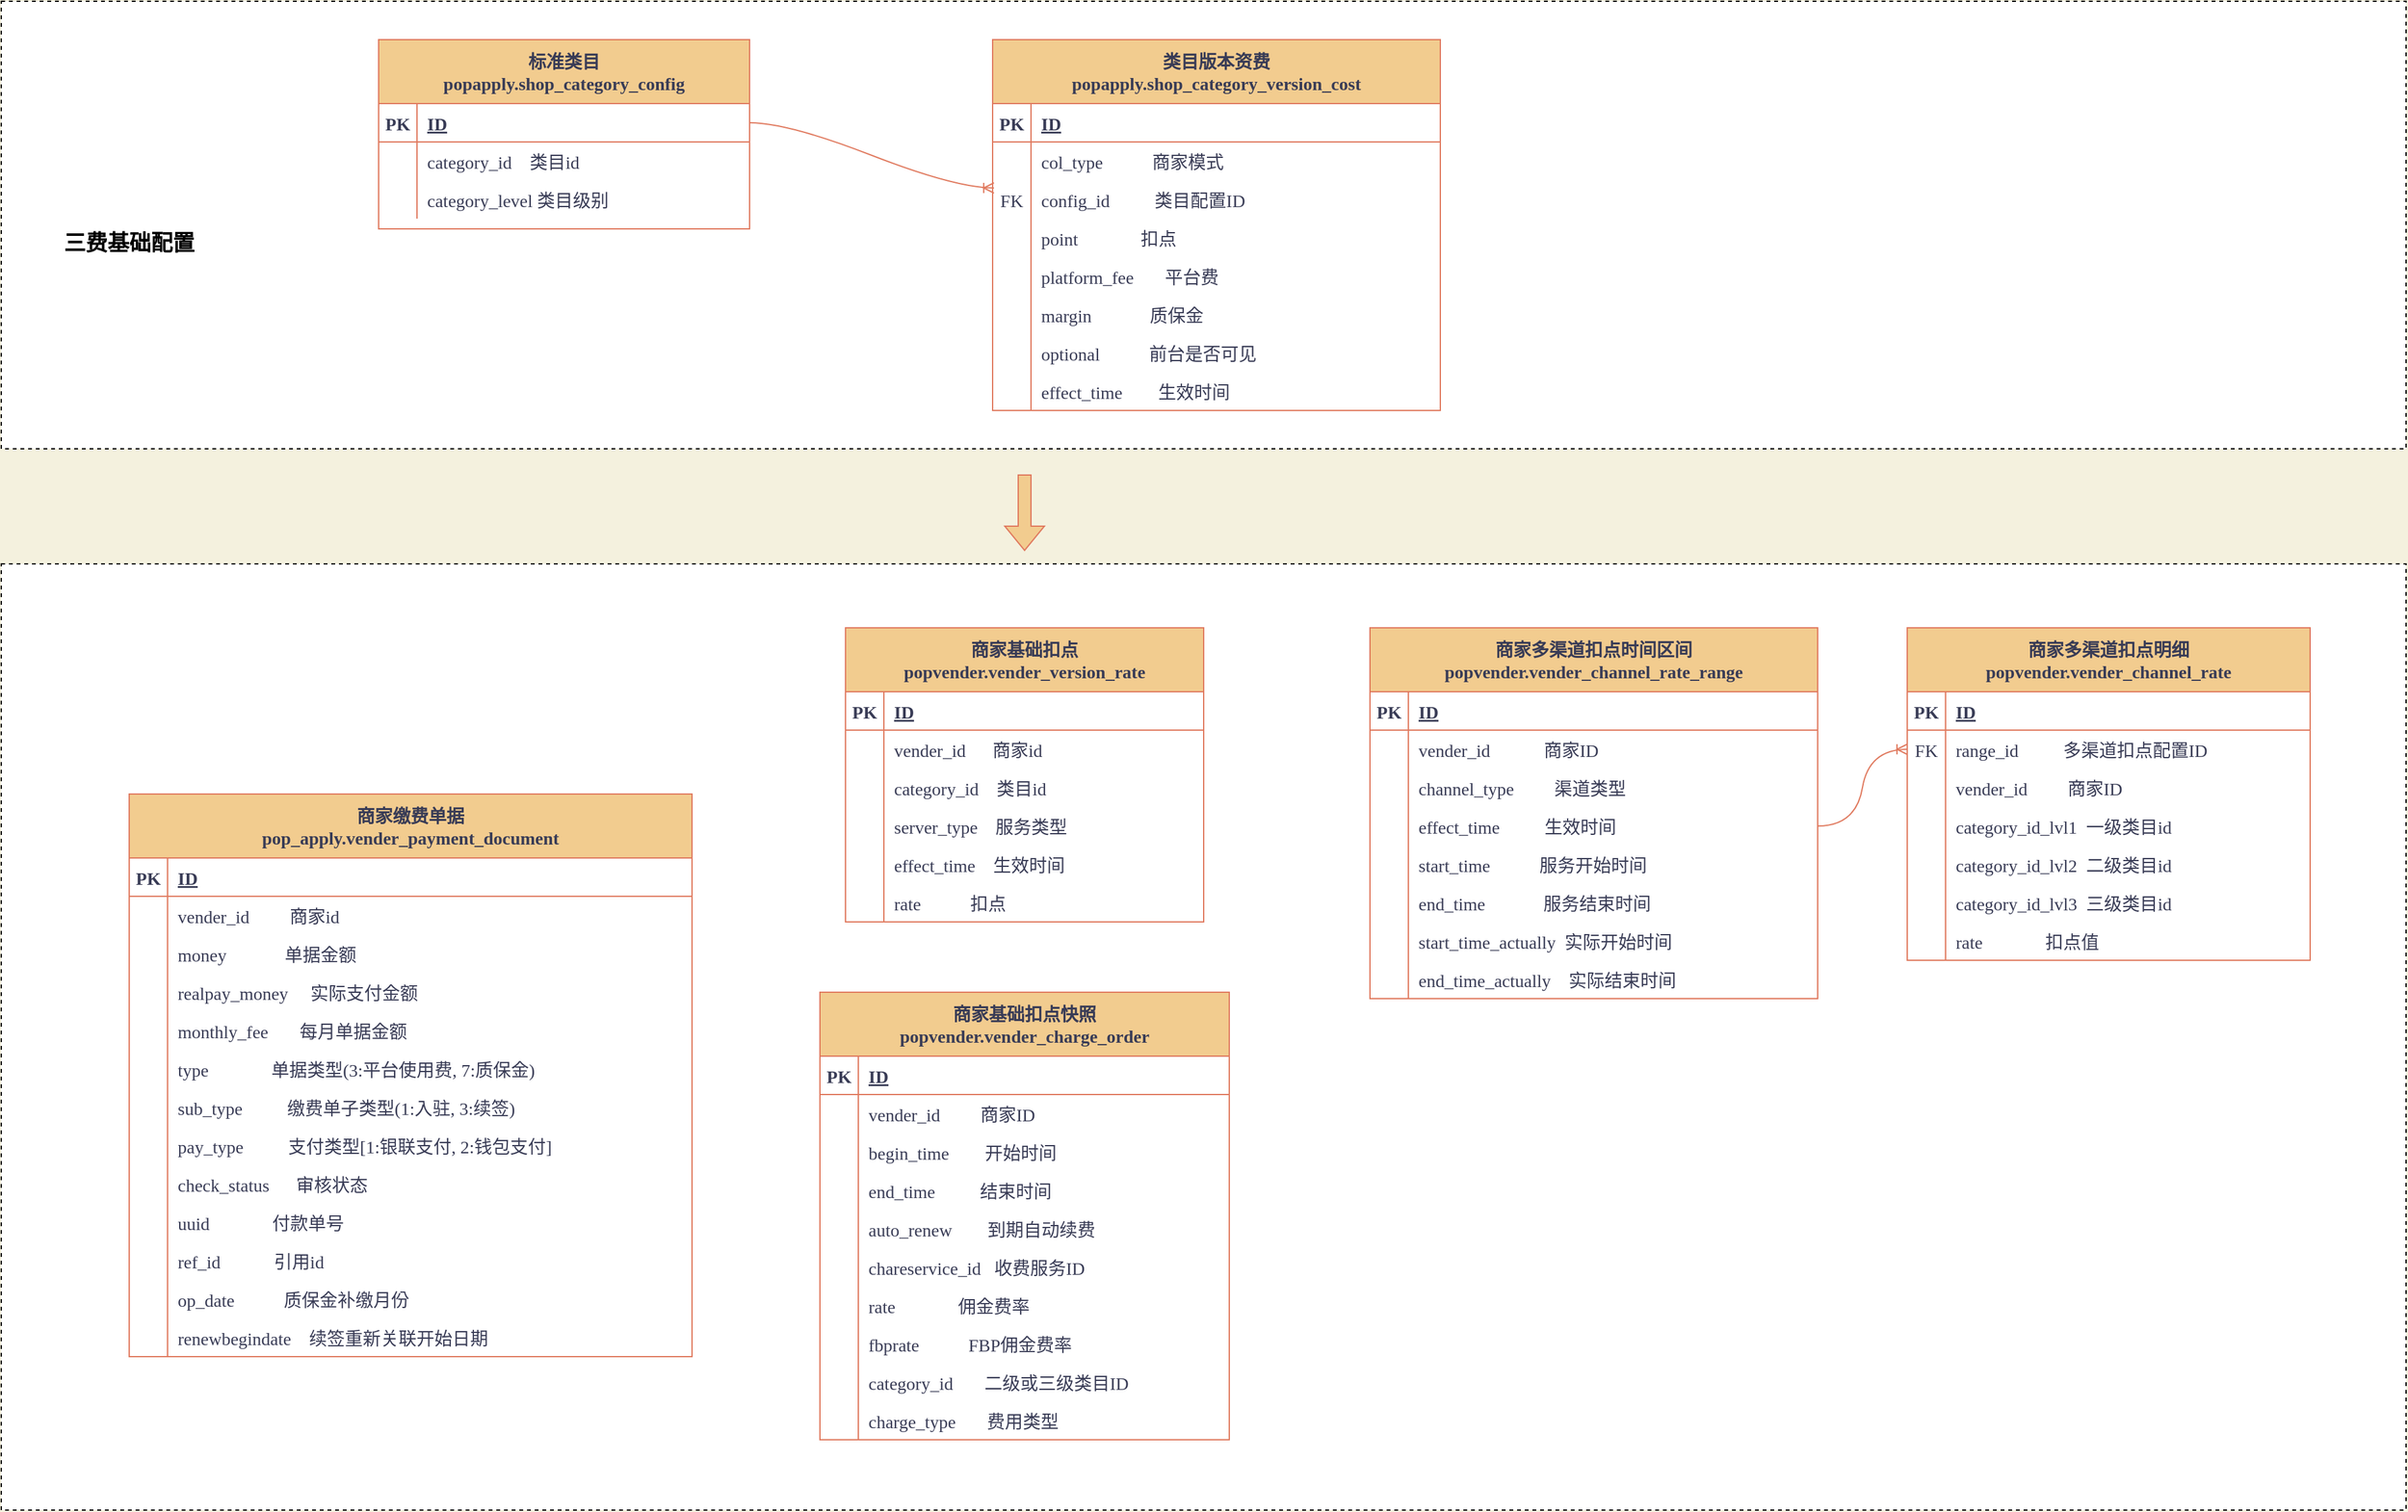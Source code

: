 <mxfile version="20.2.3" type="github" pages="2">
  <diagram id="R2lEEEUBdFMjLlhIrx00" name="旧资费">
    <mxGraphModel dx="1298" dy="771" grid="1" gridSize="10" guides="1" tooltips="1" connect="1" arrows="1" fold="1" page="1" pageScale="1" pageWidth="2400" pageHeight="2400" background="#F4F1DE" math="0" shadow="0" extFonts="Permanent Marker^https://fonts.googleapis.com/css?family=Permanent+Marker">
      <root>
        <mxCell id="0" />
        <mxCell id="1" parent="0" />
        <mxCell id="Itn71SiTQlS7-fTuRfoS-1" value="" style="rounded=0;whiteSpace=wrap;html=1;shadow=0;glass=0;dashed=1;sketch=0;fontFamily=Menlo;fontSize=17;" vertex="1" parent="1">
          <mxGeometry x="60" y="690" width="1880" height="740" as="geometry" />
        </mxCell>
        <mxCell id="hY2H_955jYpRkA5PH8lm-1" value="" style="rounded=0;whiteSpace=wrap;html=1;shadow=0;glass=0;sketch=0;gradientColor=none;dashed=1;" vertex="1" parent="1">
          <mxGeometry x="60" y="250" width="1880" height="350" as="geometry" />
        </mxCell>
        <mxCell id="xyWoqgFaUoAT4aClkVea-42" value="标准类目&#xa;popapply.shop_category_config" style="shape=table;startSize=50;container=1;collapsible=1;childLayout=tableLayout;fixedRows=1;rowLines=0;fontStyle=1;align=center;resizeLast=1;fontSize=14;fontFamily=Menlo;fillColor=#F2CC8F;strokeColor=#E07A5F;fontColor=#393C56;" vertex="1" parent="1">
          <mxGeometry x="355" y="280" width="290" height="148" as="geometry" />
        </mxCell>
        <mxCell id="xyWoqgFaUoAT4aClkVea-43" value="" style="shape=tableRow;horizontal=0;startSize=0;swimlaneHead=0;swimlaneBody=0;fillColor=none;collapsible=0;dropTarget=0;points=[[0,0.5],[1,0.5]];portConstraint=eastwest;top=0;left=0;right=0;bottom=1;fontSize=14;fontFamily=Menlo;strokeColor=#E07A5F;fontColor=#393C56;" vertex="1" parent="xyWoqgFaUoAT4aClkVea-42">
          <mxGeometry y="50" width="290" height="30" as="geometry" />
        </mxCell>
        <mxCell id="xyWoqgFaUoAT4aClkVea-44" value="PK" style="shape=partialRectangle;connectable=0;fillColor=none;top=0;left=0;bottom=0;right=0;fontStyle=1;overflow=hidden;fontSize=14;fontFamily=Menlo;strokeColor=#E07A5F;fontColor=#393C56;" vertex="1" parent="xyWoqgFaUoAT4aClkVea-43">
          <mxGeometry width="30" height="30" as="geometry">
            <mxRectangle width="30" height="30" as="alternateBounds" />
          </mxGeometry>
        </mxCell>
        <mxCell id="xyWoqgFaUoAT4aClkVea-45" value="ID" style="shape=partialRectangle;connectable=0;fillColor=none;top=0;left=0;bottom=0;right=0;align=left;spacingLeft=6;fontStyle=5;overflow=hidden;fontSize=14;fontFamily=Menlo;strokeColor=#E07A5F;fontColor=#393C56;" vertex="1" parent="xyWoqgFaUoAT4aClkVea-43">
          <mxGeometry x="30" width="260" height="30" as="geometry">
            <mxRectangle width="260" height="30" as="alternateBounds" />
          </mxGeometry>
        </mxCell>
        <mxCell id="xyWoqgFaUoAT4aClkVea-46" value="" style="shape=tableRow;horizontal=0;startSize=0;swimlaneHead=0;swimlaneBody=0;fillColor=none;collapsible=0;dropTarget=0;points=[[0,0.5],[1,0.5]];portConstraint=eastwest;top=0;left=0;right=0;bottom=0;fontSize=14;fontFamily=Menlo;strokeColor=#E07A5F;fontColor=#393C56;" vertex="1" parent="xyWoqgFaUoAT4aClkVea-42">
          <mxGeometry y="80" width="290" height="30" as="geometry" />
        </mxCell>
        <mxCell id="xyWoqgFaUoAT4aClkVea-47" value="" style="shape=partialRectangle;connectable=0;fillColor=none;top=0;left=0;bottom=0;right=0;editable=1;overflow=hidden;fontSize=14;fontFamily=Menlo;strokeColor=#E07A5F;fontColor=#393C56;" vertex="1" parent="xyWoqgFaUoAT4aClkVea-46">
          <mxGeometry width="30" height="30" as="geometry">
            <mxRectangle width="30" height="30" as="alternateBounds" />
          </mxGeometry>
        </mxCell>
        <mxCell id="xyWoqgFaUoAT4aClkVea-48" value="category_id    类目id" style="shape=partialRectangle;connectable=0;fillColor=none;top=0;left=0;bottom=0;right=0;align=left;spacingLeft=6;overflow=hidden;fontSize=14;fontFamily=Menlo;strokeColor=#E07A5F;fontColor=#393C56;" vertex="1" parent="xyWoqgFaUoAT4aClkVea-46">
          <mxGeometry x="30" width="260" height="30" as="geometry">
            <mxRectangle width="260" height="30" as="alternateBounds" />
          </mxGeometry>
        </mxCell>
        <mxCell id="xyWoqgFaUoAT4aClkVea-49" value="" style="shape=tableRow;horizontal=0;startSize=0;swimlaneHead=0;swimlaneBody=0;fillColor=none;collapsible=0;dropTarget=0;points=[[0,0.5],[1,0.5]];portConstraint=eastwest;top=0;left=0;right=0;bottom=0;fontSize=14;fontFamily=Menlo;strokeColor=#E07A5F;fontColor=#393C56;" vertex="1" parent="xyWoqgFaUoAT4aClkVea-42">
          <mxGeometry y="110" width="290" height="30" as="geometry" />
        </mxCell>
        <mxCell id="xyWoqgFaUoAT4aClkVea-50" value="" style="shape=partialRectangle;connectable=0;fillColor=none;top=0;left=0;bottom=0;right=0;editable=1;overflow=hidden;fontSize=14;fontFamily=Menlo;strokeColor=#E07A5F;fontColor=#393C56;" vertex="1" parent="xyWoqgFaUoAT4aClkVea-49">
          <mxGeometry width="30" height="30" as="geometry">
            <mxRectangle width="30" height="30" as="alternateBounds" />
          </mxGeometry>
        </mxCell>
        <mxCell id="xyWoqgFaUoAT4aClkVea-51" value="category_level 类目级别" style="shape=partialRectangle;connectable=0;fillColor=none;top=0;left=0;bottom=0;right=0;align=left;spacingLeft=6;overflow=hidden;fontSize=14;fontFamily=Menlo;strokeColor=#E07A5F;fontColor=#393C56;" vertex="1" parent="xyWoqgFaUoAT4aClkVea-49">
          <mxGeometry x="30" width="260" height="30" as="geometry">
            <mxRectangle width="260" height="30" as="alternateBounds" />
          </mxGeometry>
        </mxCell>
        <mxCell id="xyWoqgFaUoAT4aClkVea-61" value="类目版本资费&#xa;popapply.shop_category_version_cost" style="shape=table;startSize=50;container=1;collapsible=1;childLayout=tableLayout;fixedRows=1;rowLines=0;fontStyle=1;align=center;resizeLast=1;fontSize=14;fontFamily=Menlo;fillColor=#F2CC8F;strokeColor=#E07A5F;fontColor=#393C56;" vertex="1" parent="1">
          <mxGeometry x="835" y="280" width="350" height="290" as="geometry">
            <mxRectangle x="840" y="372" width="300" height="50" as="alternateBounds" />
          </mxGeometry>
        </mxCell>
        <mxCell id="xyWoqgFaUoAT4aClkVea-62" value="" style="shape=tableRow;horizontal=0;startSize=0;swimlaneHead=0;swimlaneBody=0;fillColor=none;collapsible=0;dropTarget=0;points=[[0,0.5],[1,0.5]];portConstraint=eastwest;top=0;left=0;right=0;bottom=1;fontSize=14;fontFamily=Menlo;strokeColor=#E07A5F;fontColor=#393C56;" vertex="1" parent="xyWoqgFaUoAT4aClkVea-61">
          <mxGeometry y="50" width="350" height="30" as="geometry" />
        </mxCell>
        <mxCell id="xyWoqgFaUoAT4aClkVea-63" value="PK" style="shape=partialRectangle;connectable=0;fillColor=none;top=0;left=0;bottom=0;right=0;fontStyle=1;overflow=hidden;fontSize=14;fontFamily=Menlo;strokeColor=#E07A5F;fontColor=#393C56;" vertex="1" parent="xyWoqgFaUoAT4aClkVea-62">
          <mxGeometry width="30" height="30" as="geometry">
            <mxRectangle width="30" height="30" as="alternateBounds" />
          </mxGeometry>
        </mxCell>
        <mxCell id="xyWoqgFaUoAT4aClkVea-64" value="ID" style="shape=partialRectangle;connectable=0;fillColor=none;top=0;left=0;bottom=0;right=0;align=left;spacingLeft=6;fontStyle=5;overflow=hidden;fontSize=14;fontFamily=Menlo;strokeColor=#E07A5F;fontColor=#393C56;" vertex="1" parent="xyWoqgFaUoAT4aClkVea-62">
          <mxGeometry x="30" width="320" height="30" as="geometry">
            <mxRectangle width="320" height="30" as="alternateBounds" />
          </mxGeometry>
        </mxCell>
        <mxCell id="xyWoqgFaUoAT4aClkVea-65" value="" style="shape=tableRow;horizontal=0;startSize=0;swimlaneHead=0;swimlaneBody=0;fillColor=none;collapsible=0;dropTarget=0;points=[[0,0.5],[1,0.5]];portConstraint=eastwest;top=0;left=0;right=0;bottom=0;fontSize=14;fontFamily=Menlo;strokeColor=#E07A5F;fontColor=#393C56;" vertex="1" parent="xyWoqgFaUoAT4aClkVea-61">
          <mxGeometry y="80" width="350" height="30" as="geometry" />
        </mxCell>
        <mxCell id="xyWoqgFaUoAT4aClkVea-66" value="" style="shape=partialRectangle;connectable=0;fillColor=none;top=0;left=0;bottom=0;right=0;editable=1;overflow=hidden;fontSize=14;fontFamily=Menlo;strokeColor=#E07A5F;fontColor=#393C56;" vertex="1" parent="xyWoqgFaUoAT4aClkVea-65">
          <mxGeometry width="30" height="30" as="geometry">
            <mxRectangle width="30" height="30" as="alternateBounds" />
          </mxGeometry>
        </mxCell>
        <mxCell id="xyWoqgFaUoAT4aClkVea-67" value="col_type           商家模式" style="shape=partialRectangle;connectable=0;fillColor=none;top=0;left=0;bottom=0;right=0;align=left;spacingLeft=6;overflow=hidden;fontSize=14;fontFamily=Menlo;strokeColor=#E07A5F;fontColor=#393C56;" vertex="1" parent="xyWoqgFaUoAT4aClkVea-65">
          <mxGeometry x="30" width="320" height="30" as="geometry">
            <mxRectangle width="320" height="30" as="alternateBounds" />
          </mxGeometry>
        </mxCell>
        <mxCell id="xyWoqgFaUoAT4aClkVea-74" value="" style="shape=tableRow;horizontal=0;startSize=0;swimlaneHead=0;swimlaneBody=0;fillColor=none;collapsible=0;dropTarget=0;points=[[0,0.5],[1,0.5]];portConstraint=eastwest;top=0;left=0;right=0;bottom=0;fontSize=14;fontFamily=Menlo;strokeColor=#E07A5F;fontColor=#393C56;" vertex="1" parent="xyWoqgFaUoAT4aClkVea-61">
          <mxGeometry y="110" width="350" height="30" as="geometry" />
        </mxCell>
        <mxCell id="xyWoqgFaUoAT4aClkVea-75" value="FK" style="shape=partialRectangle;connectable=0;fillColor=none;top=0;left=0;bottom=0;right=0;fontStyle=0;overflow=hidden;fontSize=14;fontFamily=Menlo;strokeColor=#E07A5F;fontColor=#393C56;" vertex="1" parent="xyWoqgFaUoAT4aClkVea-74">
          <mxGeometry width="30" height="30" as="geometry">
            <mxRectangle width="30" height="30" as="alternateBounds" />
          </mxGeometry>
        </mxCell>
        <mxCell id="xyWoqgFaUoAT4aClkVea-76" value="config_id          类目配置ID" style="shape=partialRectangle;connectable=0;fillColor=none;top=0;left=0;bottom=0;right=0;align=left;spacingLeft=6;fontStyle=0;overflow=hidden;fontSize=14;fontFamily=Menlo;strokeColor=#E07A5F;fontColor=#393C56;" vertex="1" parent="xyWoqgFaUoAT4aClkVea-74">
          <mxGeometry x="30" width="320" height="30" as="geometry">
            <mxRectangle width="320" height="30" as="alternateBounds" />
          </mxGeometry>
        </mxCell>
        <mxCell id="xyWoqgFaUoAT4aClkVea-68" value="" style="shape=tableRow;horizontal=0;startSize=0;swimlaneHead=0;swimlaneBody=0;fillColor=none;collapsible=0;dropTarget=0;points=[[0,0.5],[1,0.5]];portConstraint=eastwest;top=0;left=0;right=0;bottom=0;fontSize=14;fontFamily=Menlo;strokeColor=#E07A5F;fontColor=#393C56;" vertex="1" parent="xyWoqgFaUoAT4aClkVea-61">
          <mxGeometry y="140" width="350" height="30" as="geometry" />
        </mxCell>
        <mxCell id="xyWoqgFaUoAT4aClkVea-69" value="" style="shape=partialRectangle;connectable=0;fillColor=none;top=0;left=0;bottom=0;right=0;editable=1;overflow=hidden;fontSize=14;fontFamily=Menlo;strokeColor=#E07A5F;fontColor=#393C56;" vertex="1" parent="xyWoqgFaUoAT4aClkVea-68">
          <mxGeometry width="30" height="30" as="geometry">
            <mxRectangle width="30" height="30" as="alternateBounds" />
          </mxGeometry>
        </mxCell>
        <mxCell id="xyWoqgFaUoAT4aClkVea-70" value="point              扣点" style="shape=partialRectangle;connectable=0;fillColor=none;top=0;left=0;bottom=0;right=0;align=left;spacingLeft=6;overflow=hidden;fontSize=14;fontFamily=Menlo;strokeColor=#E07A5F;fontColor=#393C56;" vertex="1" parent="xyWoqgFaUoAT4aClkVea-68">
          <mxGeometry x="30" width="320" height="30" as="geometry">
            <mxRectangle width="320" height="30" as="alternateBounds" />
          </mxGeometry>
        </mxCell>
        <mxCell id="xyWoqgFaUoAT4aClkVea-71" value="" style="shape=tableRow;horizontal=0;startSize=0;swimlaneHead=0;swimlaneBody=0;fillColor=none;collapsible=0;dropTarget=0;points=[[0,0.5],[1,0.5]];portConstraint=eastwest;top=0;left=0;right=0;bottom=0;fontSize=14;fontFamily=Menlo;strokeColor=#E07A5F;fontColor=#393C56;" vertex="1" parent="xyWoqgFaUoAT4aClkVea-61">
          <mxGeometry y="170" width="350" height="30" as="geometry" />
        </mxCell>
        <mxCell id="xyWoqgFaUoAT4aClkVea-72" value="" style="shape=partialRectangle;connectable=0;fillColor=none;top=0;left=0;bottom=0;right=0;editable=1;overflow=hidden;fontSize=14;fontFamily=Menlo;strokeColor=#E07A5F;fontColor=#393C56;" vertex="1" parent="xyWoqgFaUoAT4aClkVea-71">
          <mxGeometry width="30" height="30" as="geometry">
            <mxRectangle width="30" height="30" as="alternateBounds" />
          </mxGeometry>
        </mxCell>
        <mxCell id="xyWoqgFaUoAT4aClkVea-73" value="platform_fee       平台费" style="shape=partialRectangle;connectable=0;fillColor=none;top=0;left=0;bottom=0;right=0;align=left;spacingLeft=6;overflow=hidden;fontSize=14;fontFamily=Menlo;strokeColor=#E07A5F;fontColor=#393C56;" vertex="1" parent="xyWoqgFaUoAT4aClkVea-71">
          <mxGeometry x="30" width="320" height="30" as="geometry">
            <mxRectangle width="320" height="30" as="alternateBounds" />
          </mxGeometry>
        </mxCell>
        <mxCell id="xyWoqgFaUoAT4aClkVea-77" value="" style="shape=tableRow;horizontal=0;startSize=0;swimlaneHead=0;swimlaneBody=0;fillColor=none;collapsible=0;dropTarget=0;points=[[0,0.5],[1,0.5]];portConstraint=eastwest;top=0;left=0;right=0;bottom=0;fontSize=14;fontFamily=Menlo;strokeColor=#E07A5F;fontColor=#393C56;" vertex="1" parent="xyWoqgFaUoAT4aClkVea-61">
          <mxGeometry y="200" width="350" height="30" as="geometry" />
        </mxCell>
        <mxCell id="xyWoqgFaUoAT4aClkVea-78" value="" style="shape=partialRectangle;connectable=0;fillColor=none;top=0;left=0;bottom=0;right=0;editable=1;overflow=hidden;fontSize=14;fontFamily=Menlo;strokeColor=#E07A5F;fontColor=#393C56;" vertex="1" parent="xyWoqgFaUoAT4aClkVea-77">
          <mxGeometry width="30" height="30" as="geometry">
            <mxRectangle width="30" height="30" as="alternateBounds" />
          </mxGeometry>
        </mxCell>
        <mxCell id="xyWoqgFaUoAT4aClkVea-79" value="margin             质保金" style="shape=partialRectangle;connectable=0;fillColor=none;top=0;left=0;bottom=0;right=0;align=left;spacingLeft=6;overflow=hidden;fontSize=14;fontFamily=Menlo;strokeColor=#E07A5F;fontColor=#393C56;" vertex="1" parent="xyWoqgFaUoAT4aClkVea-77">
          <mxGeometry x="30" width="320" height="30" as="geometry">
            <mxRectangle width="320" height="30" as="alternateBounds" />
          </mxGeometry>
        </mxCell>
        <mxCell id="xyWoqgFaUoAT4aClkVea-80" value="" style="shape=tableRow;horizontal=0;startSize=0;swimlaneHead=0;swimlaneBody=0;fillColor=none;collapsible=0;dropTarget=0;points=[[0,0.5],[1,0.5]];portConstraint=eastwest;top=0;left=0;right=0;bottom=0;fontSize=14;fontFamily=Menlo;strokeColor=#E07A5F;fontColor=#393C56;" vertex="1" parent="xyWoqgFaUoAT4aClkVea-61">
          <mxGeometry y="230" width="350" height="30" as="geometry" />
        </mxCell>
        <mxCell id="xyWoqgFaUoAT4aClkVea-81" value="" style="shape=partialRectangle;connectable=0;fillColor=none;top=0;left=0;bottom=0;right=0;editable=1;overflow=hidden;fontSize=14;fontFamily=Menlo;strokeColor=#E07A5F;fontColor=#393C56;" vertex="1" parent="xyWoqgFaUoAT4aClkVea-80">
          <mxGeometry width="30" height="30" as="geometry">
            <mxRectangle width="30" height="30" as="alternateBounds" />
          </mxGeometry>
        </mxCell>
        <mxCell id="xyWoqgFaUoAT4aClkVea-82" value="optional           前台是否可见" style="shape=partialRectangle;connectable=0;fillColor=none;top=0;left=0;bottom=0;right=0;align=left;spacingLeft=6;overflow=hidden;fontSize=14;fontFamily=Menlo;strokeColor=#E07A5F;fontColor=#393C56;" vertex="1" parent="xyWoqgFaUoAT4aClkVea-80">
          <mxGeometry x="30" width="320" height="30" as="geometry">
            <mxRectangle width="320" height="30" as="alternateBounds" />
          </mxGeometry>
        </mxCell>
        <mxCell id="xyWoqgFaUoAT4aClkVea-83" value="" style="shape=tableRow;horizontal=0;startSize=0;swimlaneHead=0;swimlaneBody=0;fillColor=none;collapsible=0;dropTarget=0;points=[[0,0.5],[1,0.5]];portConstraint=eastwest;top=0;left=0;right=0;bottom=0;fontSize=14;fontFamily=Menlo;strokeColor=#E07A5F;fontColor=#393C56;" vertex="1" parent="xyWoqgFaUoAT4aClkVea-61">
          <mxGeometry y="260" width="350" height="30" as="geometry" />
        </mxCell>
        <mxCell id="xyWoqgFaUoAT4aClkVea-84" value="" style="shape=partialRectangle;connectable=0;fillColor=none;top=0;left=0;bottom=0;right=0;editable=1;overflow=hidden;fontSize=14;fontFamily=Menlo;strokeColor=#E07A5F;fontColor=#393C56;" vertex="1" parent="xyWoqgFaUoAT4aClkVea-83">
          <mxGeometry width="30" height="30" as="geometry">
            <mxRectangle width="30" height="30" as="alternateBounds" />
          </mxGeometry>
        </mxCell>
        <mxCell id="xyWoqgFaUoAT4aClkVea-85" value="effect_time        生效时间" style="shape=partialRectangle;connectable=0;fillColor=none;top=0;left=0;bottom=0;right=0;align=left;spacingLeft=6;overflow=hidden;fontSize=14;fontFamily=Menlo;strokeColor=#E07A5F;fontColor=#393C56;" vertex="1" parent="xyWoqgFaUoAT4aClkVea-83">
          <mxGeometry x="30" width="320" height="30" as="geometry">
            <mxRectangle width="320" height="30" as="alternateBounds" />
          </mxGeometry>
        </mxCell>
        <mxCell id="xyWoqgFaUoAT4aClkVea-86" value="商家基础扣点&#xa;popvender.vender_version_rate" style="shape=table;startSize=50;container=1;collapsible=1;childLayout=tableLayout;fixedRows=1;rowLines=0;fontStyle=1;align=center;resizeLast=1;fontSize=14;fontFamily=Menlo;fillColor=#F2CC8F;strokeColor=#E07A5F;fontColor=#393C56;" vertex="1" parent="1">
          <mxGeometry x="720" y="740" width="280" height="230" as="geometry">
            <mxRectangle x="560" y="740" width="250" height="50" as="alternateBounds" />
          </mxGeometry>
        </mxCell>
        <mxCell id="xyWoqgFaUoAT4aClkVea-87" value="" style="shape=tableRow;horizontal=0;startSize=0;swimlaneHead=0;swimlaneBody=0;fillColor=none;collapsible=0;dropTarget=0;points=[[0,0.5],[1,0.5]];portConstraint=eastwest;top=0;left=0;right=0;bottom=1;fontSize=14;fontFamily=Menlo;strokeColor=#E07A5F;fontColor=#393C56;" vertex="1" parent="xyWoqgFaUoAT4aClkVea-86">
          <mxGeometry y="50" width="280" height="30" as="geometry" />
        </mxCell>
        <mxCell id="xyWoqgFaUoAT4aClkVea-88" value="PK" style="shape=partialRectangle;connectable=0;fillColor=none;top=0;left=0;bottom=0;right=0;fontStyle=1;overflow=hidden;fontSize=14;fontFamily=Menlo;strokeColor=#E07A5F;fontColor=#393C56;" vertex="1" parent="xyWoqgFaUoAT4aClkVea-87">
          <mxGeometry width="30" height="30" as="geometry">
            <mxRectangle width="30" height="30" as="alternateBounds" />
          </mxGeometry>
        </mxCell>
        <mxCell id="xyWoqgFaUoAT4aClkVea-89" value="ID" style="shape=partialRectangle;connectable=0;fillColor=none;top=0;left=0;bottom=0;right=0;align=left;spacingLeft=6;fontStyle=5;overflow=hidden;fontSize=14;fontFamily=Menlo;strokeColor=#E07A5F;fontColor=#393C56;" vertex="1" parent="xyWoqgFaUoAT4aClkVea-87">
          <mxGeometry x="30" width="250" height="30" as="geometry">
            <mxRectangle width="250" height="30" as="alternateBounds" />
          </mxGeometry>
        </mxCell>
        <mxCell id="xyWoqgFaUoAT4aClkVea-90" value="" style="shape=tableRow;horizontal=0;startSize=0;swimlaneHead=0;swimlaneBody=0;fillColor=none;collapsible=0;dropTarget=0;points=[[0,0.5],[1,0.5]];portConstraint=eastwest;top=0;left=0;right=0;bottom=0;fontSize=14;fontFamily=Menlo;strokeColor=#E07A5F;fontColor=#393C56;" vertex="1" parent="xyWoqgFaUoAT4aClkVea-86">
          <mxGeometry y="80" width="280" height="30" as="geometry" />
        </mxCell>
        <mxCell id="xyWoqgFaUoAT4aClkVea-91" value="" style="shape=partialRectangle;connectable=0;fillColor=none;top=0;left=0;bottom=0;right=0;editable=1;overflow=hidden;fontSize=14;fontFamily=Menlo;strokeColor=#E07A5F;fontColor=#393C56;" vertex="1" parent="xyWoqgFaUoAT4aClkVea-90">
          <mxGeometry width="30" height="30" as="geometry">
            <mxRectangle width="30" height="30" as="alternateBounds" />
          </mxGeometry>
        </mxCell>
        <mxCell id="xyWoqgFaUoAT4aClkVea-92" value="vender_id      商家id" style="shape=partialRectangle;connectable=0;fillColor=none;top=0;left=0;bottom=0;right=0;align=left;spacingLeft=6;overflow=hidden;fontSize=14;fontFamily=Menlo;strokeColor=#E07A5F;fontColor=#393C56;" vertex="1" parent="xyWoqgFaUoAT4aClkVea-90">
          <mxGeometry x="30" width="250" height="30" as="geometry">
            <mxRectangle width="250" height="30" as="alternateBounds" />
          </mxGeometry>
        </mxCell>
        <mxCell id="xyWoqgFaUoAT4aClkVea-93" value="" style="shape=tableRow;horizontal=0;startSize=0;swimlaneHead=0;swimlaneBody=0;fillColor=none;collapsible=0;dropTarget=0;points=[[0,0.5],[1,0.5]];portConstraint=eastwest;top=0;left=0;right=0;bottom=0;fontSize=14;fontFamily=Menlo;strokeColor=#E07A5F;fontColor=#393C56;" vertex="1" parent="xyWoqgFaUoAT4aClkVea-86">
          <mxGeometry y="110" width="280" height="30" as="geometry" />
        </mxCell>
        <mxCell id="xyWoqgFaUoAT4aClkVea-94" value="" style="shape=partialRectangle;connectable=0;fillColor=none;top=0;left=0;bottom=0;right=0;editable=1;overflow=hidden;fontSize=14;fontFamily=Menlo;strokeColor=#E07A5F;fontColor=#393C56;" vertex="1" parent="xyWoqgFaUoAT4aClkVea-93">
          <mxGeometry width="30" height="30" as="geometry">
            <mxRectangle width="30" height="30" as="alternateBounds" />
          </mxGeometry>
        </mxCell>
        <mxCell id="xyWoqgFaUoAT4aClkVea-95" value="category_id    类目id" style="shape=partialRectangle;connectable=0;fillColor=none;top=0;left=0;bottom=0;right=0;align=left;spacingLeft=6;overflow=hidden;fontSize=14;fontFamily=Menlo;strokeColor=#E07A5F;fontColor=#393C56;" vertex="1" parent="xyWoqgFaUoAT4aClkVea-93">
          <mxGeometry x="30" width="250" height="30" as="geometry">
            <mxRectangle width="250" height="30" as="alternateBounds" />
          </mxGeometry>
        </mxCell>
        <mxCell id="xyWoqgFaUoAT4aClkVea-96" value="" style="shape=tableRow;horizontal=0;startSize=0;swimlaneHead=0;swimlaneBody=0;fillColor=none;collapsible=0;dropTarget=0;points=[[0,0.5],[1,0.5]];portConstraint=eastwest;top=0;left=0;right=0;bottom=0;fontSize=14;fontFamily=Menlo;strokeColor=#E07A5F;fontColor=#393C56;" vertex="1" parent="xyWoqgFaUoAT4aClkVea-86">
          <mxGeometry y="140" width="280" height="30" as="geometry" />
        </mxCell>
        <mxCell id="xyWoqgFaUoAT4aClkVea-97" value="" style="shape=partialRectangle;connectable=0;fillColor=none;top=0;left=0;bottom=0;right=0;editable=1;overflow=hidden;fontSize=14;fontFamily=Menlo;strokeColor=#E07A5F;fontColor=#393C56;" vertex="1" parent="xyWoqgFaUoAT4aClkVea-96">
          <mxGeometry width="30" height="30" as="geometry">
            <mxRectangle width="30" height="30" as="alternateBounds" />
          </mxGeometry>
        </mxCell>
        <mxCell id="xyWoqgFaUoAT4aClkVea-98" value="server_type    服务类型" style="shape=partialRectangle;connectable=0;fillColor=none;top=0;left=0;bottom=0;right=0;align=left;spacingLeft=6;overflow=hidden;fontSize=14;fontFamily=Menlo;strokeColor=#E07A5F;fontColor=#393C56;" vertex="1" parent="xyWoqgFaUoAT4aClkVea-96">
          <mxGeometry x="30" width="250" height="30" as="geometry">
            <mxRectangle width="250" height="30" as="alternateBounds" />
          </mxGeometry>
        </mxCell>
        <mxCell id="xyWoqgFaUoAT4aClkVea-101" value="" style="shape=tableRow;horizontal=0;startSize=0;swimlaneHead=0;swimlaneBody=0;fillColor=none;collapsible=0;dropTarget=0;points=[[0,0.5],[1,0.5]];portConstraint=eastwest;top=0;left=0;right=0;bottom=0;fontSize=14;fontFamily=Menlo;strokeColor=#E07A5F;fontColor=#393C56;" vertex="1" parent="xyWoqgFaUoAT4aClkVea-86">
          <mxGeometry y="170" width="280" height="30" as="geometry" />
        </mxCell>
        <mxCell id="xyWoqgFaUoAT4aClkVea-102" value="" style="shape=partialRectangle;connectable=0;fillColor=none;top=0;left=0;bottom=0;right=0;editable=1;overflow=hidden;fontSize=14;fontFamily=Menlo;strokeColor=#E07A5F;fontColor=#393C56;" vertex="1" parent="xyWoqgFaUoAT4aClkVea-101">
          <mxGeometry width="30" height="30" as="geometry">
            <mxRectangle width="30" height="30" as="alternateBounds" />
          </mxGeometry>
        </mxCell>
        <mxCell id="xyWoqgFaUoAT4aClkVea-103" value="effect_time    生效时间" style="shape=partialRectangle;connectable=0;fillColor=none;top=0;left=0;bottom=0;right=0;align=left;spacingLeft=6;overflow=hidden;fontSize=14;fontFamily=Menlo;strokeColor=#E07A5F;fontColor=#393C56;" vertex="1" parent="xyWoqgFaUoAT4aClkVea-101">
          <mxGeometry x="30" width="250" height="30" as="geometry">
            <mxRectangle width="250" height="30" as="alternateBounds" />
          </mxGeometry>
        </mxCell>
        <mxCell id="xyWoqgFaUoAT4aClkVea-104" value="" style="shape=tableRow;horizontal=0;startSize=0;swimlaneHead=0;swimlaneBody=0;fillColor=none;collapsible=0;dropTarget=0;points=[[0,0.5],[1,0.5]];portConstraint=eastwest;top=0;left=0;right=0;bottom=0;fontSize=14;fontFamily=Menlo;strokeColor=#E07A5F;fontColor=#393C56;" vertex="1" parent="xyWoqgFaUoAT4aClkVea-86">
          <mxGeometry y="200" width="280" height="30" as="geometry" />
        </mxCell>
        <mxCell id="xyWoqgFaUoAT4aClkVea-105" value="" style="shape=partialRectangle;connectable=0;fillColor=none;top=0;left=0;bottom=0;right=0;editable=1;overflow=hidden;fontSize=14;fontFamily=Menlo;strokeColor=#E07A5F;fontColor=#393C56;" vertex="1" parent="xyWoqgFaUoAT4aClkVea-104">
          <mxGeometry width="30" height="30" as="geometry">
            <mxRectangle width="30" height="30" as="alternateBounds" />
          </mxGeometry>
        </mxCell>
        <mxCell id="xyWoqgFaUoAT4aClkVea-106" value="rate           扣点" style="shape=partialRectangle;connectable=0;fillColor=none;top=0;left=0;bottom=0;right=0;align=left;spacingLeft=6;overflow=hidden;fontSize=14;fontFamily=Menlo;strokeColor=#E07A5F;fontColor=#393C56;" vertex="1" parent="xyWoqgFaUoAT4aClkVea-104">
          <mxGeometry x="30" width="250" height="30" as="geometry">
            <mxRectangle width="250" height="30" as="alternateBounds" />
          </mxGeometry>
        </mxCell>
        <mxCell id="xyWoqgFaUoAT4aClkVea-107" value="商家多渠道扣点时间区间&#xa;popvender.vender_channel_rate_range" style="shape=table;startSize=50;container=1;collapsible=1;childLayout=tableLayout;fixedRows=1;rowLines=0;fontStyle=1;align=center;resizeLast=1;fontSize=14;fontFamily=Menlo;fillColor=#F2CC8F;strokeColor=#E07A5F;fontColor=#393C56;" vertex="1" parent="1">
          <mxGeometry x="1130" y="740" width="350" height="290" as="geometry">
            <mxRectangle x="1020" y="740" width="300" height="50" as="alternateBounds" />
          </mxGeometry>
        </mxCell>
        <mxCell id="xyWoqgFaUoAT4aClkVea-108" value="" style="shape=tableRow;horizontal=0;startSize=0;swimlaneHead=0;swimlaneBody=0;fillColor=none;collapsible=0;dropTarget=0;points=[[0,0.5],[1,0.5]];portConstraint=eastwest;top=0;left=0;right=0;bottom=1;fontSize=14;fontFamily=Menlo;strokeColor=#E07A5F;fontColor=#393C56;" vertex="1" parent="xyWoqgFaUoAT4aClkVea-107">
          <mxGeometry y="50" width="350" height="30" as="geometry" />
        </mxCell>
        <mxCell id="xyWoqgFaUoAT4aClkVea-109" value="PK" style="shape=partialRectangle;connectable=0;fillColor=none;top=0;left=0;bottom=0;right=0;fontStyle=1;overflow=hidden;fontSize=14;fontFamily=Menlo;strokeColor=#E07A5F;fontColor=#393C56;" vertex="1" parent="xyWoqgFaUoAT4aClkVea-108">
          <mxGeometry width="30" height="30" as="geometry">
            <mxRectangle width="30" height="30" as="alternateBounds" />
          </mxGeometry>
        </mxCell>
        <mxCell id="xyWoqgFaUoAT4aClkVea-110" value="ID" style="shape=partialRectangle;connectable=0;fillColor=none;top=0;left=0;bottom=0;right=0;align=left;spacingLeft=6;fontStyle=5;overflow=hidden;fontSize=14;fontFamily=Menlo;strokeColor=#E07A5F;fontColor=#393C56;" vertex="1" parent="xyWoqgFaUoAT4aClkVea-108">
          <mxGeometry x="30" width="320" height="30" as="geometry">
            <mxRectangle width="320" height="30" as="alternateBounds" />
          </mxGeometry>
        </mxCell>
        <mxCell id="xyWoqgFaUoAT4aClkVea-111" value="" style="shape=tableRow;horizontal=0;startSize=0;swimlaneHead=0;swimlaneBody=0;fillColor=none;collapsible=0;dropTarget=0;points=[[0,0.5],[1,0.5]];portConstraint=eastwest;top=0;left=0;right=0;bottom=0;fontSize=14;fontFamily=Menlo;strokeColor=#E07A5F;fontColor=#393C56;" vertex="1" parent="xyWoqgFaUoAT4aClkVea-107">
          <mxGeometry y="80" width="350" height="30" as="geometry" />
        </mxCell>
        <mxCell id="xyWoqgFaUoAT4aClkVea-112" value="" style="shape=partialRectangle;connectable=0;fillColor=none;top=0;left=0;bottom=0;right=0;editable=1;overflow=hidden;fontSize=14;fontFamily=Menlo;strokeColor=#E07A5F;fontColor=#393C56;" vertex="1" parent="xyWoqgFaUoAT4aClkVea-111">
          <mxGeometry width="30" height="30" as="geometry">
            <mxRectangle width="30" height="30" as="alternateBounds" />
          </mxGeometry>
        </mxCell>
        <mxCell id="xyWoqgFaUoAT4aClkVea-113" value="vender_id            商家ID" style="shape=partialRectangle;connectable=0;fillColor=none;top=0;left=0;bottom=0;right=0;align=left;spacingLeft=6;overflow=hidden;fontSize=14;fontFamily=Menlo;strokeColor=#E07A5F;fontColor=#393C56;" vertex="1" parent="xyWoqgFaUoAT4aClkVea-111">
          <mxGeometry x="30" width="320" height="30" as="geometry">
            <mxRectangle width="320" height="30" as="alternateBounds" />
          </mxGeometry>
        </mxCell>
        <mxCell id="xyWoqgFaUoAT4aClkVea-114" value="" style="shape=tableRow;horizontal=0;startSize=0;swimlaneHead=0;swimlaneBody=0;fillColor=none;collapsible=0;dropTarget=0;points=[[0,0.5],[1,0.5]];portConstraint=eastwest;top=0;left=0;right=0;bottom=0;fontSize=14;fontFamily=Menlo;strokeColor=#E07A5F;fontColor=#393C56;" vertex="1" parent="xyWoqgFaUoAT4aClkVea-107">
          <mxGeometry y="110" width="350" height="30" as="geometry" />
        </mxCell>
        <mxCell id="xyWoqgFaUoAT4aClkVea-115" value="" style="shape=partialRectangle;connectable=0;fillColor=none;top=0;left=0;bottom=0;right=0;editable=1;overflow=hidden;fontSize=14;fontFamily=Menlo;strokeColor=#E07A5F;fontColor=#393C56;" vertex="1" parent="xyWoqgFaUoAT4aClkVea-114">
          <mxGeometry width="30" height="30" as="geometry">
            <mxRectangle width="30" height="30" as="alternateBounds" />
          </mxGeometry>
        </mxCell>
        <mxCell id="xyWoqgFaUoAT4aClkVea-116" value="channel_type         渠道类型" style="shape=partialRectangle;connectable=0;fillColor=none;top=0;left=0;bottom=0;right=0;align=left;spacingLeft=6;overflow=hidden;fontSize=14;fontFamily=Menlo;strokeColor=#E07A5F;fontColor=#393C56;" vertex="1" parent="xyWoqgFaUoAT4aClkVea-114">
          <mxGeometry x="30" width="320" height="30" as="geometry">
            <mxRectangle width="320" height="30" as="alternateBounds" />
          </mxGeometry>
        </mxCell>
        <mxCell id="xyWoqgFaUoAT4aClkVea-117" value="" style="shape=tableRow;horizontal=0;startSize=0;swimlaneHead=0;swimlaneBody=0;fillColor=none;collapsible=0;dropTarget=0;points=[[0,0.5],[1,0.5]];portConstraint=eastwest;top=0;left=0;right=0;bottom=0;fontSize=14;fontFamily=Menlo;strokeColor=#E07A5F;fontColor=#393C56;" vertex="1" parent="xyWoqgFaUoAT4aClkVea-107">
          <mxGeometry y="140" width="350" height="30" as="geometry" />
        </mxCell>
        <mxCell id="xyWoqgFaUoAT4aClkVea-118" value="" style="shape=partialRectangle;connectable=0;fillColor=none;top=0;left=0;bottom=0;right=0;editable=1;overflow=hidden;fontSize=14;fontFamily=Menlo;strokeColor=#E07A5F;fontColor=#393C56;" vertex="1" parent="xyWoqgFaUoAT4aClkVea-117">
          <mxGeometry width="30" height="30" as="geometry">
            <mxRectangle width="30" height="30" as="alternateBounds" />
          </mxGeometry>
        </mxCell>
        <mxCell id="xyWoqgFaUoAT4aClkVea-119" value="effect_time          生效时间" style="shape=partialRectangle;connectable=0;fillColor=none;top=0;left=0;bottom=0;right=0;align=left;spacingLeft=6;overflow=hidden;fontSize=14;fontFamily=Menlo;strokeColor=#E07A5F;fontColor=#393C56;" vertex="1" parent="xyWoqgFaUoAT4aClkVea-117">
          <mxGeometry x="30" width="320" height="30" as="geometry">
            <mxRectangle width="320" height="30" as="alternateBounds" />
          </mxGeometry>
        </mxCell>
        <mxCell id="xyWoqgFaUoAT4aClkVea-120" value="" style="shape=tableRow;horizontal=0;startSize=0;swimlaneHead=0;swimlaneBody=0;fillColor=none;collapsible=0;dropTarget=0;points=[[0,0.5],[1,0.5]];portConstraint=eastwest;top=0;left=0;right=0;bottom=0;fontSize=14;fontFamily=Menlo;strokeColor=#E07A5F;fontColor=#393C56;" vertex="1" parent="xyWoqgFaUoAT4aClkVea-107">
          <mxGeometry y="170" width="350" height="30" as="geometry" />
        </mxCell>
        <mxCell id="xyWoqgFaUoAT4aClkVea-121" value="" style="shape=partialRectangle;connectable=0;fillColor=none;top=0;left=0;bottom=0;right=0;editable=1;overflow=hidden;fontSize=14;fontFamily=Menlo;strokeColor=#E07A5F;fontColor=#393C56;" vertex="1" parent="xyWoqgFaUoAT4aClkVea-120">
          <mxGeometry width="30" height="30" as="geometry">
            <mxRectangle width="30" height="30" as="alternateBounds" />
          </mxGeometry>
        </mxCell>
        <mxCell id="xyWoqgFaUoAT4aClkVea-122" value="start_time           服务开始时间" style="shape=partialRectangle;connectable=0;fillColor=none;top=0;left=0;bottom=0;right=0;align=left;spacingLeft=6;overflow=hidden;fontSize=14;fontFamily=Menlo;strokeColor=#E07A5F;fontColor=#393C56;" vertex="1" parent="xyWoqgFaUoAT4aClkVea-120">
          <mxGeometry x="30" width="320" height="30" as="geometry">
            <mxRectangle width="320" height="30" as="alternateBounds" />
          </mxGeometry>
        </mxCell>
        <mxCell id="xyWoqgFaUoAT4aClkVea-123" value="" style="shape=tableRow;horizontal=0;startSize=0;swimlaneHead=0;swimlaneBody=0;fillColor=none;collapsible=0;dropTarget=0;points=[[0,0.5],[1,0.5]];portConstraint=eastwest;top=0;left=0;right=0;bottom=0;fontSize=14;fontFamily=Menlo;strokeColor=#E07A5F;fontColor=#393C56;" vertex="1" parent="xyWoqgFaUoAT4aClkVea-107">
          <mxGeometry y="200" width="350" height="30" as="geometry" />
        </mxCell>
        <mxCell id="xyWoqgFaUoAT4aClkVea-124" value="" style="shape=partialRectangle;connectable=0;fillColor=none;top=0;left=0;bottom=0;right=0;editable=1;overflow=hidden;fontSize=14;fontFamily=Menlo;strokeColor=#E07A5F;fontColor=#393C56;" vertex="1" parent="xyWoqgFaUoAT4aClkVea-123">
          <mxGeometry width="30" height="30" as="geometry">
            <mxRectangle width="30" height="30" as="alternateBounds" />
          </mxGeometry>
        </mxCell>
        <mxCell id="xyWoqgFaUoAT4aClkVea-125" value="end_time             服务结束时间" style="shape=partialRectangle;connectable=0;fillColor=none;top=0;left=0;bottom=0;right=0;align=left;spacingLeft=6;overflow=hidden;fontSize=14;fontFamily=Menlo;strokeColor=#E07A5F;fontColor=#393C56;" vertex="1" parent="xyWoqgFaUoAT4aClkVea-123">
          <mxGeometry x="30" width="320" height="30" as="geometry">
            <mxRectangle width="320" height="30" as="alternateBounds" />
          </mxGeometry>
        </mxCell>
        <mxCell id="xyWoqgFaUoAT4aClkVea-126" value="" style="shape=tableRow;horizontal=0;startSize=0;swimlaneHead=0;swimlaneBody=0;fillColor=none;collapsible=0;dropTarget=0;points=[[0,0.5],[1,0.5]];portConstraint=eastwest;top=0;left=0;right=0;bottom=0;fontSize=14;fontFamily=Menlo;strokeColor=#E07A5F;fontColor=#393C56;" vertex="1" parent="xyWoqgFaUoAT4aClkVea-107">
          <mxGeometry y="230" width="350" height="30" as="geometry" />
        </mxCell>
        <mxCell id="xyWoqgFaUoAT4aClkVea-127" value="" style="shape=partialRectangle;connectable=0;fillColor=none;top=0;left=0;bottom=0;right=0;editable=1;overflow=hidden;fontSize=14;fontFamily=Menlo;strokeColor=#E07A5F;fontColor=#393C56;" vertex="1" parent="xyWoqgFaUoAT4aClkVea-126">
          <mxGeometry width="30" height="30" as="geometry">
            <mxRectangle width="30" height="30" as="alternateBounds" />
          </mxGeometry>
        </mxCell>
        <mxCell id="xyWoqgFaUoAT4aClkVea-128" value="start_time_actually  实际开始时间" style="shape=partialRectangle;connectable=0;fillColor=none;top=0;left=0;bottom=0;right=0;align=left;spacingLeft=6;overflow=hidden;fontSize=14;fontFamily=Menlo;strokeColor=#E07A5F;fontColor=#393C56;" vertex="1" parent="xyWoqgFaUoAT4aClkVea-126">
          <mxGeometry x="30" width="320" height="30" as="geometry">
            <mxRectangle width="320" height="30" as="alternateBounds" />
          </mxGeometry>
        </mxCell>
        <mxCell id="xyWoqgFaUoAT4aClkVea-129" value="" style="shape=tableRow;horizontal=0;startSize=0;swimlaneHead=0;swimlaneBody=0;fillColor=none;collapsible=0;dropTarget=0;points=[[0,0.5],[1,0.5]];portConstraint=eastwest;top=0;left=0;right=0;bottom=0;fontSize=14;fontFamily=Menlo;strokeColor=#E07A5F;fontColor=#393C56;" vertex="1" parent="xyWoqgFaUoAT4aClkVea-107">
          <mxGeometry y="260" width="350" height="30" as="geometry" />
        </mxCell>
        <mxCell id="xyWoqgFaUoAT4aClkVea-130" value="" style="shape=partialRectangle;connectable=0;fillColor=none;top=0;left=0;bottom=0;right=0;editable=1;overflow=hidden;fontSize=14;fontFamily=Menlo;strokeColor=#E07A5F;fontColor=#393C56;" vertex="1" parent="xyWoqgFaUoAT4aClkVea-129">
          <mxGeometry width="30" height="30" as="geometry">
            <mxRectangle width="30" height="30" as="alternateBounds" />
          </mxGeometry>
        </mxCell>
        <mxCell id="xyWoqgFaUoAT4aClkVea-131" value="end_time_actually    实际结束时间" style="shape=partialRectangle;connectable=0;fillColor=none;top=0;left=0;bottom=0;right=0;align=left;spacingLeft=6;overflow=hidden;fontSize=14;fontFamily=Menlo;strokeColor=#E07A5F;fontColor=#393C56;" vertex="1" parent="xyWoqgFaUoAT4aClkVea-129">
          <mxGeometry x="30" width="320" height="30" as="geometry">
            <mxRectangle width="320" height="30" as="alternateBounds" />
          </mxGeometry>
        </mxCell>
        <mxCell id="xyWoqgFaUoAT4aClkVea-132" value="商家多渠道扣点明细&#xa;popvender.vender_channel_rate" style="shape=table;startSize=50;container=1;collapsible=1;childLayout=tableLayout;fixedRows=1;rowLines=0;fontStyle=1;align=center;resizeLast=1;fontSize=14;fontFamily=Menlo;fillColor=#F2CC8F;strokeColor=#E07A5F;fontColor=#393C56;" vertex="1" parent="1">
          <mxGeometry x="1550" y="740" width="315" height="260" as="geometry">
            <mxRectangle x="1430" y="740" width="260" height="50" as="alternateBounds" />
          </mxGeometry>
        </mxCell>
        <mxCell id="xyWoqgFaUoAT4aClkVea-133" value="" style="shape=tableRow;horizontal=0;startSize=0;swimlaneHead=0;swimlaneBody=0;fillColor=none;collapsible=0;dropTarget=0;points=[[0,0.5],[1,0.5]];portConstraint=eastwest;top=0;left=0;right=0;bottom=1;fontSize=14;fontFamily=Menlo;strokeColor=#E07A5F;fontColor=#393C56;" vertex="1" parent="xyWoqgFaUoAT4aClkVea-132">
          <mxGeometry y="50" width="315" height="30" as="geometry" />
        </mxCell>
        <mxCell id="xyWoqgFaUoAT4aClkVea-134" value="PK" style="shape=partialRectangle;connectable=0;fillColor=none;top=0;left=0;bottom=0;right=0;fontStyle=1;overflow=hidden;fontSize=14;fontFamily=Menlo;strokeColor=#E07A5F;fontColor=#393C56;" vertex="1" parent="xyWoqgFaUoAT4aClkVea-133">
          <mxGeometry width="30" height="30" as="geometry">
            <mxRectangle width="30" height="30" as="alternateBounds" />
          </mxGeometry>
        </mxCell>
        <mxCell id="xyWoqgFaUoAT4aClkVea-135" value="ID" style="shape=partialRectangle;connectable=0;fillColor=none;top=0;left=0;bottom=0;right=0;align=left;spacingLeft=6;fontStyle=5;overflow=hidden;fontSize=14;fontFamily=Menlo;strokeColor=#E07A5F;fontColor=#393C56;" vertex="1" parent="xyWoqgFaUoAT4aClkVea-133">
          <mxGeometry x="30" width="285" height="30" as="geometry">
            <mxRectangle width="285" height="30" as="alternateBounds" />
          </mxGeometry>
        </mxCell>
        <mxCell id="xyWoqgFaUoAT4aClkVea-156" value="" style="shape=tableRow;horizontal=0;startSize=0;swimlaneHead=0;swimlaneBody=0;fillColor=none;collapsible=0;dropTarget=0;points=[[0,0.5],[1,0.5]];portConstraint=eastwest;top=0;left=0;right=0;bottom=0;fontFamily=Menlo;fontSize=14;strokeColor=#E07A5F;fontColor=#393C56;" vertex="1" parent="xyWoqgFaUoAT4aClkVea-132">
          <mxGeometry y="80" width="315" height="30" as="geometry" />
        </mxCell>
        <mxCell id="xyWoqgFaUoAT4aClkVea-157" value="FK" style="shape=partialRectangle;connectable=0;fillColor=none;top=0;left=0;bottom=0;right=0;fontStyle=0;overflow=hidden;fontFamily=Menlo;fontSize=14;strokeColor=#E07A5F;fontColor=#393C56;" vertex="1" parent="xyWoqgFaUoAT4aClkVea-156">
          <mxGeometry width="30" height="30" as="geometry">
            <mxRectangle width="30" height="30" as="alternateBounds" />
          </mxGeometry>
        </mxCell>
        <mxCell id="xyWoqgFaUoAT4aClkVea-158" value="range_id          多渠道扣点配置ID" style="shape=partialRectangle;connectable=0;fillColor=none;top=0;left=0;bottom=0;right=0;align=left;spacingLeft=6;fontStyle=0;overflow=hidden;fontFamily=Menlo;fontSize=14;strokeColor=#E07A5F;fontColor=#393C56;" vertex="1" parent="xyWoqgFaUoAT4aClkVea-156">
          <mxGeometry x="30" width="285" height="30" as="geometry">
            <mxRectangle width="285" height="30" as="alternateBounds" />
          </mxGeometry>
        </mxCell>
        <mxCell id="xyWoqgFaUoAT4aClkVea-139" value="" style="shape=tableRow;horizontal=0;startSize=0;swimlaneHead=0;swimlaneBody=0;fillColor=none;collapsible=0;dropTarget=0;points=[[0,0.5],[1,0.5]];portConstraint=eastwest;top=0;left=0;right=0;bottom=0;fontSize=14;fontFamily=Menlo;strokeColor=#E07A5F;fontColor=#393C56;" vertex="1" parent="xyWoqgFaUoAT4aClkVea-132">
          <mxGeometry y="110" width="315" height="30" as="geometry" />
        </mxCell>
        <mxCell id="xyWoqgFaUoAT4aClkVea-140" value="" style="shape=partialRectangle;connectable=0;fillColor=none;top=0;left=0;bottom=0;right=0;editable=1;overflow=hidden;fontSize=14;fontFamily=Menlo;strokeColor=#E07A5F;fontColor=#393C56;" vertex="1" parent="xyWoqgFaUoAT4aClkVea-139">
          <mxGeometry width="30" height="30" as="geometry">
            <mxRectangle width="30" height="30" as="alternateBounds" />
          </mxGeometry>
        </mxCell>
        <mxCell id="xyWoqgFaUoAT4aClkVea-141" value="vender_id         商家ID" style="shape=partialRectangle;connectable=0;fillColor=none;top=0;left=0;bottom=0;right=0;align=left;spacingLeft=6;overflow=hidden;fontSize=14;fontFamily=Menlo;strokeColor=#E07A5F;fontColor=#393C56;" vertex="1" parent="xyWoqgFaUoAT4aClkVea-139">
          <mxGeometry x="30" width="285" height="30" as="geometry">
            <mxRectangle width="285" height="30" as="alternateBounds" />
          </mxGeometry>
        </mxCell>
        <mxCell id="xyWoqgFaUoAT4aClkVea-142" value="" style="shape=tableRow;horizontal=0;startSize=0;swimlaneHead=0;swimlaneBody=0;fillColor=none;collapsible=0;dropTarget=0;points=[[0,0.5],[1,0.5]];portConstraint=eastwest;top=0;left=0;right=0;bottom=0;fontSize=14;fontFamily=Menlo;strokeColor=#E07A5F;fontColor=#393C56;" vertex="1" parent="xyWoqgFaUoAT4aClkVea-132">
          <mxGeometry y="140" width="315" height="30" as="geometry" />
        </mxCell>
        <mxCell id="xyWoqgFaUoAT4aClkVea-143" value="" style="shape=partialRectangle;connectable=0;fillColor=none;top=0;left=0;bottom=0;right=0;editable=1;overflow=hidden;fontSize=14;fontFamily=Menlo;strokeColor=#E07A5F;fontColor=#393C56;" vertex="1" parent="xyWoqgFaUoAT4aClkVea-142">
          <mxGeometry width="30" height="30" as="geometry">
            <mxRectangle width="30" height="30" as="alternateBounds" />
          </mxGeometry>
        </mxCell>
        <mxCell id="xyWoqgFaUoAT4aClkVea-144" value="category_id_lvl1  一级类目id" style="shape=partialRectangle;connectable=0;fillColor=none;top=0;left=0;bottom=0;right=0;align=left;spacingLeft=6;overflow=hidden;fontSize=14;fontFamily=Menlo;strokeColor=#E07A5F;fontColor=#393C56;" vertex="1" parent="xyWoqgFaUoAT4aClkVea-142">
          <mxGeometry x="30" width="285" height="30" as="geometry">
            <mxRectangle width="285" height="30" as="alternateBounds" />
          </mxGeometry>
        </mxCell>
        <mxCell id="xyWoqgFaUoAT4aClkVea-145" value="" style="shape=tableRow;horizontal=0;startSize=0;swimlaneHead=0;swimlaneBody=0;fillColor=none;collapsible=0;dropTarget=0;points=[[0,0.5],[1,0.5]];portConstraint=eastwest;top=0;left=0;right=0;bottom=0;fontFamily=Menlo;fontSize=14;strokeColor=#E07A5F;fontColor=#393C56;" vertex="1" parent="xyWoqgFaUoAT4aClkVea-132">
          <mxGeometry y="170" width="315" height="30" as="geometry" />
        </mxCell>
        <mxCell id="xyWoqgFaUoAT4aClkVea-146" value="" style="shape=partialRectangle;connectable=0;fillColor=none;top=0;left=0;bottom=0;right=0;editable=1;overflow=hidden;fontFamily=Menlo;fontSize=14;strokeColor=#E07A5F;fontColor=#393C56;" vertex="1" parent="xyWoqgFaUoAT4aClkVea-145">
          <mxGeometry width="30" height="30" as="geometry">
            <mxRectangle width="30" height="30" as="alternateBounds" />
          </mxGeometry>
        </mxCell>
        <mxCell id="xyWoqgFaUoAT4aClkVea-147" value="category_id_lvl2  二级类目id  " style="shape=partialRectangle;connectable=0;fillColor=none;top=0;left=0;bottom=0;right=0;align=left;spacingLeft=6;overflow=hidden;fontFamily=Menlo;fontSize=14;strokeColor=#E07A5F;fontColor=#393C56;" vertex="1" parent="xyWoqgFaUoAT4aClkVea-145">
          <mxGeometry x="30" width="285" height="30" as="geometry">
            <mxRectangle width="285" height="30" as="alternateBounds" />
          </mxGeometry>
        </mxCell>
        <mxCell id="xyWoqgFaUoAT4aClkVea-148" value="" style="shape=tableRow;horizontal=0;startSize=0;swimlaneHead=0;swimlaneBody=0;fillColor=none;collapsible=0;dropTarget=0;points=[[0,0.5],[1,0.5]];portConstraint=eastwest;top=0;left=0;right=0;bottom=0;fontFamily=Menlo;fontSize=14;strokeColor=#E07A5F;fontColor=#393C56;" vertex="1" parent="xyWoqgFaUoAT4aClkVea-132">
          <mxGeometry y="200" width="315" height="30" as="geometry" />
        </mxCell>
        <mxCell id="xyWoqgFaUoAT4aClkVea-149" value="" style="shape=partialRectangle;connectable=0;fillColor=none;top=0;left=0;bottom=0;right=0;editable=1;overflow=hidden;fontFamily=Menlo;fontSize=14;strokeColor=#E07A5F;fontColor=#393C56;" vertex="1" parent="xyWoqgFaUoAT4aClkVea-148">
          <mxGeometry width="30" height="30" as="geometry">
            <mxRectangle width="30" height="30" as="alternateBounds" />
          </mxGeometry>
        </mxCell>
        <mxCell id="xyWoqgFaUoAT4aClkVea-150" value="category_id_lvl3  三级类目id" style="shape=partialRectangle;connectable=0;fillColor=none;top=0;left=0;bottom=0;right=0;align=left;spacingLeft=6;overflow=hidden;fontFamily=Menlo;fontSize=14;strokeColor=#E07A5F;fontColor=#393C56;" vertex="1" parent="xyWoqgFaUoAT4aClkVea-148">
          <mxGeometry x="30" width="285" height="30" as="geometry">
            <mxRectangle width="285" height="30" as="alternateBounds" />
          </mxGeometry>
        </mxCell>
        <mxCell id="xyWoqgFaUoAT4aClkVea-151" value="" style="shape=tableRow;horizontal=0;startSize=0;swimlaneHead=0;swimlaneBody=0;fillColor=none;collapsible=0;dropTarget=0;points=[[0,0.5],[1,0.5]];portConstraint=eastwest;top=0;left=0;right=0;bottom=0;fontFamily=Menlo;fontSize=14;strokeColor=#E07A5F;fontColor=#393C56;" vertex="1" parent="xyWoqgFaUoAT4aClkVea-132">
          <mxGeometry y="230" width="315" height="30" as="geometry" />
        </mxCell>
        <mxCell id="xyWoqgFaUoAT4aClkVea-152" value="" style="shape=partialRectangle;connectable=0;fillColor=none;top=0;left=0;bottom=0;right=0;editable=1;overflow=hidden;fontFamily=Menlo;fontSize=14;strokeColor=#E07A5F;fontColor=#393C56;" vertex="1" parent="xyWoqgFaUoAT4aClkVea-151">
          <mxGeometry width="30" height="30" as="geometry">
            <mxRectangle width="30" height="30" as="alternateBounds" />
          </mxGeometry>
        </mxCell>
        <mxCell id="xyWoqgFaUoAT4aClkVea-153" value="rate              扣点值" style="shape=partialRectangle;connectable=0;fillColor=none;top=0;left=0;bottom=0;right=0;align=left;spacingLeft=6;overflow=hidden;fontFamily=Menlo;fontSize=14;strokeColor=#E07A5F;fontColor=#393C56;" vertex="1" parent="xyWoqgFaUoAT4aClkVea-151">
          <mxGeometry x="30" width="285" height="30" as="geometry">
            <mxRectangle width="285" height="30" as="alternateBounds" />
          </mxGeometry>
        </mxCell>
        <mxCell id="xyWoqgFaUoAT4aClkVea-154" value="" style="edgeStyle=entityRelationEdgeStyle;fontSize=12;html=1;endArrow=ERoneToMany;fontFamily=Menlo;curved=1;labelBackgroundColor=#F4F1DE;strokeColor=#E07A5F;fontColor=#393C56;" edge="1" parent="1" source="xyWoqgFaUoAT4aClkVea-117" target="xyWoqgFaUoAT4aClkVea-156">
          <mxGeometry width="100" height="100" relative="1" as="geometry">
            <mxPoint x="375" y="115" as="sourcePoint" />
            <mxPoint x="1456.421" y="1575" as="targetPoint" />
          </mxGeometry>
        </mxCell>
        <mxCell id="xyWoqgFaUoAT4aClkVea-155" value="" style="edgeStyle=entityRelationEdgeStyle;fontSize=12;html=1;endArrow=ERoneToMany;fontFamily=Menlo;exitX=1;exitY=0.5;exitDx=0;exitDy=0;entryX=0.003;entryY=0.2;entryDx=0;entryDy=0;entryPerimeter=0;curved=1;labelBackgroundColor=#F4F1DE;strokeColor=#E07A5F;fontColor=#393C56;" edge="1" parent="1" source="xyWoqgFaUoAT4aClkVea-43" target="xyWoqgFaUoAT4aClkVea-74">
          <mxGeometry width="100" height="100" relative="1" as="geometry">
            <mxPoint x="240" y="590" as="sourcePoint" />
            <mxPoint x="340" y="490" as="targetPoint" />
          </mxGeometry>
        </mxCell>
        <mxCell id="xyWoqgFaUoAT4aClkVea-159" value="商家缴费单据&#xa;pop_apply.vender_payment_document" style="shape=table;startSize=50;container=1;collapsible=1;childLayout=tableLayout;fixedRows=1;rowLines=0;fontStyle=1;align=center;resizeLast=1;fontFamily=Menlo;fontSize=14;fillColor=#F2CC8F;strokeColor=#E07A5F;fontColor=#393C56;" vertex="1" parent="1">
          <mxGeometry x="160" y="870" width="440" height="440" as="geometry" />
        </mxCell>
        <mxCell id="xyWoqgFaUoAT4aClkVea-160" value="" style="shape=tableRow;horizontal=0;startSize=0;swimlaneHead=0;swimlaneBody=0;fillColor=none;collapsible=0;dropTarget=0;points=[[0,0.5],[1,0.5]];portConstraint=eastwest;top=0;left=0;right=0;bottom=1;fontFamily=Menlo;fontSize=14;strokeColor=#E07A5F;fontColor=#393C56;" vertex="1" parent="xyWoqgFaUoAT4aClkVea-159">
          <mxGeometry y="50" width="440" height="30" as="geometry" />
        </mxCell>
        <mxCell id="xyWoqgFaUoAT4aClkVea-161" value="PK" style="shape=partialRectangle;connectable=0;fillColor=none;top=0;left=0;bottom=0;right=0;fontStyle=1;overflow=hidden;fontFamily=Menlo;fontSize=14;strokeColor=#E07A5F;fontColor=#393C56;" vertex="1" parent="xyWoqgFaUoAT4aClkVea-160">
          <mxGeometry width="30" height="30" as="geometry">
            <mxRectangle width="30" height="30" as="alternateBounds" />
          </mxGeometry>
        </mxCell>
        <mxCell id="xyWoqgFaUoAT4aClkVea-162" value="ID" style="shape=partialRectangle;connectable=0;fillColor=none;top=0;left=0;bottom=0;right=0;align=left;spacingLeft=6;fontStyle=5;overflow=hidden;fontFamily=Menlo;fontSize=14;strokeColor=#E07A5F;fontColor=#393C56;" vertex="1" parent="xyWoqgFaUoAT4aClkVea-160">
          <mxGeometry x="30" width="410" height="30" as="geometry">
            <mxRectangle width="410" height="30" as="alternateBounds" />
          </mxGeometry>
        </mxCell>
        <mxCell id="xyWoqgFaUoAT4aClkVea-163" value="" style="shape=tableRow;horizontal=0;startSize=0;swimlaneHead=0;swimlaneBody=0;fillColor=none;collapsible=0;dropTarget=0;points=[[0,0.5],[1,0.5]];portConstraint=eastwest;top=0;left=0;right=0;bottom=0;fontFamily=Menlo;fontSize=14;strokeColor=#E07A5F;fontColor=#393C56;" vertex="1" parent="xyWoqgFaUoAT4aClkVea-159">
          <mxGeometry y="80" width="440" height="30" as="geometry" />
        </mxCell>
        <mxCell id="xyWoqgFaUoAT4aClkVea-164" value="" style="shape=partialRectangle;connectable=0;fillColor=none;top=0;left=0;bottom=0;right=0;editable=1;overflow=hidden;fontFamily=Menlo;fontSize=14;strokeColor=#E07A5F;fontColor=#393C56;" vertex="1" parent="xyWoqgFaUoAT4aClkVea-163">
          <mxGeometry width="30" height="30" as="geometry">
            <mxRectangle width="30" height="30" as="alternateBounds" />
          </mxGeometry>
        </mxCell>
        <mxCell id="xyWoqgFaUoAT4aClkVea-165" value="vender_id         商家id" style="shape=partialRectangle;connectable=0;fillColor=none;top=0;left=0;bottom=0;right=0;align=left;spacingLeft=6;overflow=hidden;fontFamily=Menlo;fontSize=14;strokeColor=#E07A5F;fontColor=#393C56;" vertex="1" parent="xyWoqgFaUoAT4aClkVea-163">
          <mxGeometry x="30" width="410" height="30" as="geometry">
            <mxRectangle width="410" height="30" as="alternateBounds" />
          </mxGeometry>
        </mxCell>
        <mxCell id="xyWoqgFaUoAT4aClkVea-166" value="" style="shape=tableRow;horizontal=0;startSize=0;swimlaneHead=0;swimlaneBody=0;fillColor=none;collapsible=0;dropTarget=0;points=[[0,0.5],[1,0.5]];portConstraint=eastwest;top=0;left=0;right=0;bottom=0;fontFamily=Menlo;fontSize=14;strokeColor=#E07A5F;fontColor=#393C56;" vertex="1" parent="xyWoqgFaUoAT4aClkVea-159">
          <mxGeometry y="110" width="440" height="30" as="geometry" />
        </mxCell>
        <mxCell id="xyWoqgFaUoAT4aClkVea-167" value="" style="shape=partialRectangle;connectable=0;fillColor=none;top=0;left=0;bottom=0;right=0;editable=1;overflow=hidden;fontFamily=Menlo;fontSize=14;strokeColor=#E07A5F;fontColor=#393C56;" vertex="1" parent="xyWoqgFaUoAT4aClkVea-166">
          <mxGeometry width="30" height="30" as="geometry">
            <mxRectangle width="30" height="30" as="alternateBounds" />
          </mxGeometry>
        </mxCell>
        <mxCell id="xyWoqgFaUoAT4aClkVea-168" value="money             单据金额" style="shape=partialRectangle;connectable=0;fillColor=none;top=0;left=0;bottom=0;right=0;align=left;spacingLeft=6;overflow=hidden;fontFamily=Menlo;fontSize=14;strokeColor=#E07A5F;fontColor=#393C56;" vertex="1" parent="xyWoqgFaUoAT4aClkVea-166">
          <mxGeometry x="30" width="410" height="30" as="geometry">
            <mxRectangle width="410" height="30" as="alternateBounds" />
          </mxGeometry>
        </mxCell>
        <mxCell id="xyWoqgFaUoAT4aClkVea-169" value="" style="shape=tableRow;horizontal=0;startSize=0;swimlaneHead=0;swimlaneBody=0;fillColor=none;collapsible=0;dropTarget=0;points=[[0,0.5],[1,0.5]];portConstraint=eastwest;top=0;left=0;right=0;bottom=0;fontFamily=Menlo;fontSize=14;strokeColor=#E07A5F;fontColor=#393C56;" vertex="1" parent="xyWoqgFaUoAT4aClkVea-159">
          <mxGeometry y="140" width="440" height="30" as="geometry" />
        </mxCell>
        <mxCell id="xyWoqgFaUoAT4aClkVea-170" value="" style="shape=partialRectangle;connectable=0;fillColor=none;top=0;left=0;bottom=0;right=0;editable=1;overflow=hidden;fontFamily=Menlo;fontSize=14;strokeColor=#E07A5F;fontColor=#393C56;" vertex="1" parent="xyWoqgFaUoAT4aClkVea-169">
          <mxGeometry width="30" height="30" as="geometry">
            <mxRectangle width="30" height="30" as="alternateBounds" />
          </mxGeometry>
        </mxCell>
        <mxCell id="xyWoqgFaUoAT4aClkVea-171" value="realpay_money     实际支付金额" style="shape=partialRectangle;connectable=0;fillColor=none;top=0;left=0;bottom=0;right=0;align=left;spacingLeft=6;overflow=hidden;fontFamily=Menlo;fontSize=14;strokeColor=#E07A5F;fontColor=#393C56;" vertex="1" parent="xyWoqgFaUoAT4aClkVea-169">
          <mxGeometry x="30" width="410" height="30" as="geometry">
            <mxRectangle width="410" height="30" as="alternateBounds" />
          </mxGeometry>
        </mxCell>
        <mxCell id="xyWoqgFaUoAT4aClkVea-172" value="" style="shape=tableRow;horizontal=0;startSize=0;swimlaneHead=0;swimlaneBody=0;fillColor=none;collapsible=0;dropTarget=0;points=[[0,0.5],[1,0.5]];portConstraint=eastwest;top=0;left=0;right=0;bottom=0;fontFamily=Menlo;fontSize=14;strokeColor=#E07A5F;fontColor=#393C56;" vertex="1" parent="xyWoqgFaUoAT4aClkVea-159">
          <mxGeometry y="170" width="440" height="30" as="geometry" />
        </mxCell>
        <mxCell id="xyWoqgFaUoAT4aClkVea-173" value="" style="shape=partialRectangle;connectable=0;fillColor=none;top=0;left=0;bottom=0;right=0;editable=1;overflow=hidden;fontFamily=Menlo;fontSize=14;strokeColor=#E07A5F;fontColor=#393C56;" vertex="1" parent="xyWoqgFaUoAT4aClkVea-172">
          <mxGeometry width="30" height="30" as="geometry">
            <mxRectangle width="30" height="30" as="alternateBounds" />
          </mxGeometry>
        </mxCell>
        <mxCell id="xyWoqgFaUoAT4aClkVea-174" value="monthly_fee       每月单据金额" style="shape=partialRectangle;connectable=0;fillColor=none;top=0;left=0;bottom=0;right=0;align=left;spacingLeft=6;overflow=hidden;fontFamily=Menlo;fontSize=14;strokeColor=#E07A5F;fontColor=#393C56;" vertex="1" parent="xyWoqgFaUoAT4aClkVea-172">
          <mxGeometry x="30" width="410" height="30" as="geometry">
            <mxRectangle width="410" height="30" as="alternateBounds" />
          </mxGeometry>
        </mxCell>
        <mxCell id="xyWoqgFaUoAT4aClkVea-175" value="" style="shape=tableRow;horizontal=0;startSize=0;swimlaneHead=0;swimlaneBody=0;fillColor=none;collapsible=0;dropTarget=0;points=[[0,0.5],[1,0.5]];portConstraint=eastwest;top=0;left=0;right=0;bottom=0;fontFamily=Menlo;fontSize=14;strokeColor=#E07A5F;fontColor=#393C56;" vertex="1" parent="xyWoqgFaUoAT4aClkVea-159">
          <mxGeometry y="200" width="440" height="30" as="geometry" />
        </mxCell>
        <mxCell id="xyWoqgFaUoAT4aClkVea-176" value="" style="shape=partialRectangle;connectable=0;fillColor=none;top=0;left=0;bottom=0;right=0;editable=1;overflow=hidden;fontFamily=Menlo;fontSize=14;strokeColor=#E07A5F;fontColor=#393C56;" vertex="1" parent="xyWoqgFaUoAT4aClkVea-175">
          <mxGeometry width="30" height="30" as="geometry">
            <mxRectangle width="30" height="30" as="alternateBounds" />
          </mxGeometry>
        </mxCell>
        <mxCell id="xyWoqgFaUoAT4aClkVea-177" value="type              单据类型(3:平台使用费, 7:质保金)" style="shape=partialRectangle;connectable=0;fillColor=none;top=0;left=0;bottom=0;right=0;align=left;spacingLeft=6;overflow=hidden;fontFamily=Menlo;fontSize=14;strokeColor=#E07A5F;fontColor=#393C56;" vertex="1" parent="xyWoqgFaUoAT4aClkVea-175">
          <mxGeometry x="30" width="410" height="30" as="geometry">
            <mxRectangle width="410" height="30" as="alternateBounds" />
          </mxGeometry>
        </mxCell>
        <mxCell id="xyWoqgFaUoAT4aClkVea-178" value="" style="shape=tableRow;horizontal=0;startSize=0;swimlaneHead=0;swimlaneBody=0;fillColor=none;collapsible=0;dropTarget=0;points=[[0,0.5],[1,0.5]];portConstraint=eastwest;top=0;left=0;right=0;bottom=0;fontFamily=Menlo;fontSize=14;strokeColor=#E07A5F;fontColor=#393C56;" vertex="1" parent="xyWoqgFaUoAT4aClkVea-159">
          <mxGeometry y="230" width="440" height="30" as="geometry" />
        </mxCell>
        <mxCell id="xyWoqgFaUoAT4aClkVea-179" value="" style="shape=partialRectangle;connectable=0;fillColor=none;top=0;left=0;bottom=0;right=0;editable=1;overflow=hidden;fontFamily=Menlo;fontSize=14;strokeColor=#E07A5F;fontColor=#393C56;" vertex="1" parent="xyWoqgFaUoAT4aClkVea-178">
          <mxGeometry width="30" height="30" as="geometry">
            <mxRectangle width="30" height="30" as="alternateBounds" />
          </mxGeometry>
        </mxCell>
        <mxCell id="xyWoqgFaUoAT4aClkVea-180" value="sub_type          缴费单子类型(1:入驻, 3:续签)" style="shape=partialRectangle;connectable=0;fillColor=none;top=0;left=0;bottom=0;right=0;align=left;spacingLeft=6;overflow=hidden;fontFamily=Menlo;fontSize=14;strokeColor=#E07A5F;fontColor=#393C56;" vertex="1" parent="xyWoqgFaUoAT4aClkVea-178">
          <mxGeometry x="30" width="410" height="30" as="geometry">
            <mxRectangle width="410" height="30" as="alternateBounds" />
          </mxGeometry>
        </mxCell>
        <mxCell id="xyWoqgFaUoAT4aClkVea-181" value="" style="shape=tableRow;horizontal=0;startSize=0;swimlaneHead=0;swimlaneBody=0;fillColor=none;collapsible=0;dropTarget=0;points=[[0,0.5],[1,0.5]];portConstraint=eastwest;top=0;left=0;right=0;bottom=0;fontFamily=Menlo;fontSize=14;strokeColor=#E07A5F;fontColor=#393C56;" vertex="1" parent="xyWoqgFaUoAT4aClkVea-159">
          <mxGeometry y="260" width="440" height="30" as="geometry" />
        </mxCell>
        <mxCell id="xyWoqgFaUoAT4aClkVea-182" value="" style="shape=partialRectangle;connectable=0;fillColor=none;top=0;left=0;bottom=0;right=0;editable=1;overflow=hidden;fontFamily=Menlo;fontSize=14;strokeColor=#E07A5F;fontColor=#393C56;" vertex="1" parent="xyWoqgFaUoAT4aClkVea-181">
          <mxGeometry width="30" height="30" as="geometry">
            <mxRectangle width="30" height="30" as="alternateBounds" />
          </mxGeometry>
        </mxCell>
        <mxCell id="xyWoqgFaUoAT4aClkVea-183" value="pay_type          支付类型[1:银联支付, 2:钱包支付]" style="shape=partialRectangle;connectable=0;fillColor=none;top=0;left=0;bottom=0;right=0;align=left;spacingLeft=6;overflow=hidden;fontFamily=Menlo;fontSize=14;strokeColor=#E07A5F;fontColor=#393C56;" vertex="1" parent="xyWoqgFaUoAT4aClkVea-181">
          <mxGeometry x="30" width="410" height="30" as="geometry">
            <mxRectangle width="410" height="30" as="alternateBounds" />
          </mxGeometry>
        </mxCell>
        <mxCell id="xyWoqgFaUoAT4aClkVea-187" value="" style="shape=tableRow;horizontal=0;startSize=0;swimlaneHead=0;swimlaneBody=0;fillColor=none;collapsible=0;dropTarget=0;points=[[0,0.5],[1,0.5]];portConstraint=eastwest;top=0;left=0;right=0;bottom=0;fontFamily=Menlo;fontSize=14;strokeColor=#E07A5F;fontColor=#393C56;" vertex="1" parent="xyWoqgFaUoAT4aClkVea-159">
          <mxGeometry y="290" width="440" height="30" as="geometry" />
        </mxCell>
        <mxCell id="xyWoqgFaUoAT4aClkVea-188" value="" style="shape=partialRectangle;connectable=0;fillColor=none;top=0;left=0;bottom=0;right=0;editable=1;overflow=hidden;fontFamily=Menlo;fontSize=14;strokeColor=#E07A5F;fontColor=#393C56;" vertex="1" parent="xyWoqgFaUoAT4aClkVea-187">
          <mxGeometry width="30" height="30" as="geometry">
            <mxRectangle width="30" height="30" as="alternateBounds" />
          </mxGeometry>
        </mxCell>
        <mxCell id="xyWoqgFaUoAT4aClkVea-189" value="check_status      审核状态" style="shape=partialRectangle;connectable=0;fillColor=none;top=0;left=0;bottom=0;right=0;align=left;spacingLeft=6;overflow=hidden;fontFamily=Menlo;fontSize=14;strokeColor=#E07A5F;fontColor=#393C56;" vertex="1" parent="xyWoqgFaUoAT4aClkVea-187">
          <mxGeometry x="30" width="410" height="30" as="geometry">
            <mxRectangle width="410" height="30" as="alternateBounds" />
          </mxGeometry>
        </mxCell>
        <mxCell id="xyWoqgFaUoAT4aClkVea-190" value="" style="shape=tableRow;horizontal=0;startSize=0;swimlaneHead=0;swimlaneBody=0;fillColor=none;collapsible=0;dropTarget=0;points=[[0,0.5],[1,0.5]];portConstraint=eastwest;top=0;left=0;right=0;bottom=0;fontFamily=Menlo;fontSize=14;strokeColor=#E07A5F;fontColor=#393C56;" vertex="1" parent="xyWoqgFaUoAT4aClkVea-159">
          <mxGeometry y="320" width="440" height="30" as="geometry" />
        </mxCell>
        <mxCell id="xyWoqgFaUoAT4aClkVea-191" value="" style="shape=partialRectangle;connectable=0;fillColor=none;top=0;left=0;bottom=0;right=0;editable=1;overflow=hidden;fontFamily=Menlo;fontSize=14;strokeColor=#E07A5F;fontColor=#393C56;" vertex="1" parent="xyWoqgFaUoAT4aClkVea-190">
          <mxGeometry width="30" height="30" as="geometry">
            <mxRectangle width="30" height="30" as="alternateBounds" />
          </mxGeometry>
        </mxCell>
        <mxCell id="xyWoqgFaUoAT4aClkVea-192" value="uuid              付款单号" style="shape=partialRectangle;connectable=0;fillColor=none;top=0;left=0;bottom=0;right=0;align=left;spacingLeft=6;overflow=hidden;fontFamily=Menlo;fontSize=14;strokeColor=#E07A5F;fontColor=#393C56;" vertex="1" parent="xyWoqgFaUoAT4aClkVea-190">
          <mxGeometry x="30" width="410" height="30" as="geometry">
            <mxRectangle width="410" height="30" as="alternateBounds" />
          </mxGeometry>
        </mxCell>
        <mxCell id="xyWoqgFaUoAT4aClkVea-196" value="" style="shape=tableRow;horizontal=0;startSize=0;swimlaneHead=0;swimlaneBody=0;fillColor=none;collapsible=0;dropTarget=0;points=[[0,0.5],[1,0.5]];portConstraint=eastwest;top=0;left=0;right=0;bottom=0;fontFamily=Menlo;fontSize=14;strokeColor=#E07A5F;fontColor=#393C56;" vertex="1" parent="xyWoqgFaUoAT4aClkVea-159">
          <mxGeometry y="350" width="440" height="30" as="geometry" />
        </mxCell>
        <mxCell id="xyWoqgFaUoAT4aClkVea-197" value="" style="shape=partialRectangle;connectable=0;fillColor=none;top=0;left=0;bottom=0;right=0;editable=1;overflow=hidden;fontFamily=Menlo;fontSize=14;strokeColor=#E07A5F;fontColor=#393C56;" vertex="1" parent="xyWoqgFaUoAT4aClkVea-196">
          <mxGeometry width="30" height="30" as="geometry">
            <mxRectangle width="30" height="30" as="alternateBounds" />
          </mxGeometry>
        </mxCell>
        <mxCell id="xyWoqgFaUoAT4aClkVea-198" value="ref_id            引用id" style="shape=partialRectangle;connectable=0;fillColor=none;top=0;left=0;bottom=0;right=0;align=left;spacingLeft=6;overflow=hidden;fontFamily=Menlo;fontSize=14;strokeColor=#E07A5F;fontColor=#393C56;" vertex="1" parent="xyWoqgFaUoAT4aClkVea-196">
          <mxGeometry x="30" width="410" height="30" as="geometry">
            <mxRectangle width="410" height="30" as="alternateBounds" />
          </mxGeometry>
        </mxCell>
        <mxCell id="xyWoqgFaUoAT4aClkVea-193" value="" style="shape=tableRow;horizontal=0;startSize=0;swimlaneHead=0;swimlaneBody=0;fillColor=none;collapsible=0;dropTarget=0;points=[[0,0.5],[1,0.5]];portConstraint=eastwest;top=0;left=0;right=0;bottom=0;fontFamily=Menlo;fontSize=14;strokeColor=#E07A5F;fontColor=#393C56;" vertex="1" parent="xyWoqgFaUoAT4aClkVea-159">
          <mxGeometry y="380" width="440" height="30" as="geometry" />
        </mxCell>
        <mxCell id="xyWoqgFaUoAT4aClkVea-194" value="" style="shape=partialRectangle;connectable=0;fillColor=none;top=0;left=0;bottom=0;right=0;editable=1;overflow=hidden;fontFamily=Menlo;fontSize=14;strokeColor=#E07A5F;fontColor=#393C56;" vertex="1" parent="xyWoqgFaUoAT4aClkVea-193">
          <mxGeometry width="30" height="30" as="geometry">
            <mxRectangle width="30" height="30" as="alternateBounds" />
          </mxGeometry>
        </mxCell>
        <mxCell id="xyWoqgFaUoAT4aClkVea-195" value="op_date           质保金补缴月份" style="shape=partialRectangle;connectable=0;fillColor=none;top=0;left=0;bottom=0;right=0;align=left;spacingLeft=6;overflow=hidden;fontFamily=Menlo;fontSize=14;strokeColor=#E07A5F;fontColor=#393C56;" vertex="1" parent="xyWoqgFaUoAT4aClkVea-193">
          <mxGeometry x="30" width="410" height="30" as="geometry">
            <mxRectangle width="410" height="30" as="alternateBounds" />
          </mxGeometry>
        </mxCell>
        <mxCell id="xyWoqgFaUoAT4aClkVea-199" value="" style="shape=tableRow;horizontal=0;startSize=0;swimlaneHead=0;swimlaneBody=0;fillColor=none;collapsible=0;dropTarget=0;points=[[0,0.5],[1,0.5]];portConstraint=eastwest;top=0;left=0;right=0;bottom=0;fontFamily=Menlo;fontSize=14;strokeColor=#E07A5F;fontColor=#393C56;" vertex="1" parent="xyWoqgFaUoAT4aClkVea-159">
          <mxGeometry y="410" width="440" height="30" as="geometry" />
        </mxCell>
        <mxCell id="xyWoqgFaUoAT4aClkVea-200" value="" style="shape=partialRectangle;connectable=0;fillColor=none;top=0;left=0;bottom=0;right=0;editable=1;overflow=hidden;fontFamily=Menlo;fontSize=14;strokeColor=#E07A5F;fontColor=#393C56;" vertex="1" parent="xyWoqgFaUoAT4aClkVea-199">
          <mxGeometry width="30" height="30" as="geometry">
            <mxRectangle width="30" height="30" as="alternateBounds" />
          </mxGeometry>
        </mxCell>
        <mxCell id="xyWoqgFaUoAT4aClkVea-201" value="renewbegindate    续签重新关联开始日期" style="shape=partialRectangle;connectable=0;fillColor=none;top=0;left=0;bottom=0;right=0;align=left;spacingLeft=6;overflow=hidden;fontFamily=Menlo;fontSize=14;strokeColor=#E07A5F;fontColor=#393C56;" vertex="1" parent="xyWoqgFaUoAT4aClkVea-199">
          <mxGeometry x="30" width="410" height="30" as="geometry">
            <mxRectangle width="410" height="30" as="alternateBounds" />
          </mxGeometry>
        </mxCell>
        <mxCell id="xyWoqgFaUoAT4aClkVea-202" value="商家基础扣点快照&#xa;popvender.vender_charge_order" style="shape=table;startSize=50;container=1;collapsible=1;childLayout=tableLayout;fixedRows=1;rowLines=0;fontStyle=1;align=center;resizeLast=1;fontFamily=Menlo;fontSize=14;fillColor=#F2CC8F;strokeColor=#E07A5F;fontColor=#393C56;" vertex="1" parent="1">
          <mxGeometry x="700" y="1025" width="320" height="350" as="geometry" />
        </mxCell>
        <mxCell id="xyWoqgFaUoAT4aClkVea-203" value="" style="shape=tableRow;horizontal=0;startSize=0;swimlaneHead=0;swimlaneBody=0;fillColor=none;collapsible=0;dropTarget=0;points=[[0,0.5],[1,0.5]];portConstraint=eastwest;top=0;left=0;right=0;bottom=1;fontFamily=Menlo;fontSize=14;strokeColor=#E07A5F;fontColor=#393C56;" vertex="1" parent="xyWoqgFaUoAT4aClkVea-202">
          <mxGeometry y="50" width="320" height="30" as="geometry" />
        </mxCell>
        <mxCell id="xyWoqgFaUoAT4aClkVea-204" value="PK" style="shape=partialRectangle;connectable=0;fillColor=none;top=0;left=0;bottom=0;right=0;fontStyle=1;overflow=hidden;fontFamily=Menlo;fontSize=14;strokeColor=#E07A5F;fontColor=#393C56;" vertex="1" parent="xyWoqgFaUoAT4aClkVea-203">
          <mxGeometry width="30" height="30" as="geometry">
            <mxRectangle width="30" height="30" as="alternateBounds" />
          </mxGeometry>
        </mxCell>
        <mxCell id="xyWoqgFaUoAT4aClkVea-205" value="ID" style="shape=partialRectangle;connectable=0;fillColor=none;top=0;left=0;bottom=0;right=0;align=left;spacingLeft=6;fontStyle=5;overflow=hidden;fontFamily=Menlo;fontSize=14;strokeColor=#E07A5F;fontColor=#393C56;" vertex="1" parent="xyWoqgFaUoAT4aClkVea-203">
          <mxGeometry x="30" width="290" height="30" as="geometry">
            <mxRectangle width="290" height="30" as="alternateBounds" />
          </mxGeometry>
        </mxCell>
        <mxCell id="xyWoqgFaUoAT4aClkVea-206" value="" style="shape=tableRow;horizontal=0;startSize=0;swimlaneHead=0;swimlaneBody=0;fillColor=none;collapsible=0;dropTarget=0;points=[[0,0.5],[1,0.5]];portConstraint=eastwest;top=0;left=0;right=0;bottom=0;fontFamily=Menlo;fontSize=14;strokeColor=#E07A5F;fontColor=#393C56;" vertex="1" parent="xyWoqgFaUoAT4aClkVea-202">
          <mxGeometry y="80" width="320" height="30" as="geometry" />
        </mxCell>
        <mxCell id="xyWoqgFaUoAT4aClkVea-207" value="" style="shape=partialRectangle;connectable=0;fillColor=none;top=0;left=0;bottom=0;right=0;editable=1;overflow=hidden;fontFamily=Menlo;fontSize=14;strokeColor=#E07A5F;fontColor=#393C56;" vertex="1" parent="xyWoqgFaUoAT4aClkVea-206">
          <mxGeometry width="30" height="30" as="geometry">
            <mxRectangle width="30" height="30" as="alternateBounds" />
          </mxGeometry>
        </mxCell>
        <mxCell id="xyWoqgFaUoAT4aClkVea-208" value="vender_id         商家ID" style="shape=partialRectangle;connectable=0;fillColor=none;top=0;left=0;bottom=0;right=0;align=left;spacingLeft=6;overflow=hidden;fontFamily=Menlo;fontSize=14;strokeColor=#E07A5F;fontColor=#393C56;" vertex="1" parent="xyWoqgFaUoAT4aClkVea-206">
          <mxGeometry x="30" width="290" height="30" as="geometry">
            <mxRectangle width="290" height="30" as="alternateBounds" />
          </mxGeometry>
        </mxCell>
        <mxCell id="xyWoqgFaUoAT4aClkVea-209" value="" style="shape=tableRow;horizontal=0;startSize=0;swimlaneHead=0;swimlaneBody=0;fillColor=none;collapsible=0;dropTarget=0;points=[[0,0.5],[1,0.5]];portConstraint=eastwest;top=0;left=0;right=0;bottom=0;fontFamily=Menlo;fontSize=14;strokeColor=#E07A5F;fontColor=#393C56;" vertex="1" parent="xyWoqgFaUoAT4aClkVea-202">
          <mxGeometry y="110" width="320" height="30" as="geometry" />
        </mxCell>
        <mxCell id="xyWoqgFaUoAT4aClkVea-210" value="" style="shape=partialRectangle;connectable=0;fillColor=none;top=0;left=0;bottom=0;right=0;editable=1;overflow=hidden;fontFamily=Menlo;fontSize=14;strokeColor=#E07A5F;fontColor=#393C56;" vertex="1" parent="xyWoqgFaUoAT4aClkVea-209">
          <mxGeometry width="30" height="30" as="geometry">
            <mxRectangle width="30" height="30" as="alternateBounds" />
          </mxGeometry>
        </mxCell>
        <mxCell id="xyWoqgFaUoAT4aClkVea-211" value="begin_time        开始时间" style="shape=partialRectangle;connectable=0;fillColor=none;top=0;left=0;bottom=0;right=0;align=left;spacingLeft=6;overflow=hidden;fontFamily=Menlo;fontSize=14;strokeColor=#E07A5F;fontColor=#393C56;" vertex="1" parent="xyWoqgFaUoAT4aClkVea-209">
          <mxGeometry x="30" width="290" height="30" as="geometry">
            <mxRectangle width="290" height="30" as="alternateBounds" />
          </mxGeometry>
        </mxCell>
        <mxCell id="xyWoqgFaUoAT4aClkVea-212" value="" style="shape=tableRow;horizontal=0;startSize=0;swimlaneHead=0;swimlaneBody=0;fillColor=none;collapsible=0;dropTarget=0;points=[[0,0.5],[1,0.5]];portConstraint=eastwest;top=0;left=0;right=0;bottom=0;fontFamily=Menlo;fontSize=14;strokeColor=#E07A5F;fontColor=#393C56;" vertex="1" parent="xyWoqgFaUoAT4aClkVea-202">
          <mxGeometry y="140" width="320" height="30" as="geometry" />
        </mxCell>
        <mxCell id="xyWoqgFaUoAT4aClkVea-213" value="" style="shape=partialRectangle;connectable=0;fillColor=none;top=0;left=0;bottom=0;right=0;editable=1;overflow=hidden;fontFamily=Menlo;fontSize=14;strokeColor=#E07A5F;fontColor=#393C56;" vertex="1" parent="xyWoqgFaUoAT4aClkVea-212">
          <mxGeometry width="30" height="30" as="geometry">
            <mxRectangle width="30" height="30" as="alternateBounds" />
          </mxGeometry>
        </mxCell>
        <mxCell id="xyWoqgFaUoAT4aClkVea-214" value="end_time          结束时间" style="shape=partialRectangle;connectable=0;fillColor=none;top=0;left=0;bottom=0;right=0;align=left;spacingLeft=6;overflow=hidden;fontFamily=Menlo;fontSize=14;strokeColor=#E07A5F;fontColor=#393C56;" vertex="1" parent="xyWoqgFaUoAT4aClkVea-212">
          <mxGeometry x="30" width="290" height="30" as="geometry">
            <mxRectangle width="290" height="30" as="alternateBounds" />
          </mxGeometry>
        </mxCell>
        <mxCell id="xyWoqgFaUoAT4aClkVea-215" value="" style="shape=tableRow;horizontal=0;startSize=0;swimlaneHead=0;swimlaneBody=0;fillColor=none;collapsible=0;dropTarget=0;points=[[0,0.5],[1,0.5]];portConstraint=eastwest;top=0;left=0;right=0;bottom=0;fontFamily=Menlo;fontSize=14;strokeColor=#E07A5F;fontColor=#393C56;" vertex="1" parent="xyWoqgFaUoAT4aClkVea-202">
          <mxGeometry y="170" width="320" height="30" as="geometry" />
        </mxCell>
        <mxCell id="xyWoqgFaUoAT4aClkVea-216" value="" style="shape=partialRectangle;connectable=0;fillColor=none;top=0;left=0;bottom=0;right=0;editable=1;overflow=hidden;fontFamily=Menlo;fontSize=14;strokeColor=#E07A5F;fontColor=#393C56;" vertex="1" parent="xyWoqgFaUoAT4aClkVea-215">
          <mxGeometry width="30" height="30" as="geometry">
            <mxRectangle width="30" height="30" as="alternateBounds" />
          </mxGeometry>
        </mxCell>
        <mxCell id="xyWoqgFaUoAT4aClkVea-217" value="auto_renew        到期自动续费" style="shape=partialRectangle;connectable=0;fillColor=none;top=0;left=0;bottom=0;right=0;align=left;spacingLeft=6;overflow=hidden;fontFamily=Menlo;fontSize=14;strokeColor=#E07A5F;fontColor=#393C56;" vertex="1" parent="xyWoqgFaUoAT4aClkVea-215">
          <mxGeometry x="30" width="290" height="30" as="geometry">
            <mxRectangle width="290" height="30" as="alternateBounds" />
          </mxGeometry>
        </mxCell>
        <mxCell id="xyWoqgFaUoAT4aClkVea-218" value="" style="shape=tableRow;horizontal=0;startSize=0;swimlaneHead=0;swimlaneBody=0;fillColor=none;collapsible=0;dropTarget=0;points=[[0,0.5],[1,0.5]];portConstraint=eastwest;top=0;left=0;right=0;bottom=0;fontFamily=Menlo;fontSize=14;strokeColor=#E07A5F;fontColor=#393C56;" vertex="1" parent="xyWoqgFaUoAT4aClkVea-202">
          <mxGeometry y="200" width="320" height="30" as="geometry" />
        </mxCell>
        <mxCell id="xyWoqgFaUoAT4aClkVea-219" value="" style="shape=partialRectangle;connectable=0;fillColor=none;top=0;left=0;bottom=0;right=0;editable=1;overflow=hidden;fontFamily=Menlo;fontSize=14;strokeColor=#E07A5F;fontColor=#393C56;" vertex="1" parent="xyWoqgFaUoAT4aClkVea-218">
          <mxGeometry width="30" height="30" as="geometry">
            <mxRectangle width="30" height="30" as="alternateBounds" />
          </mxGeometry>
        </mxCell>
        <mxCell id="xyWoqgFaUoAT4aClkVea-220" value="chareservice_id   收费服务ID" style="shape=partialRectangle;connectable=0;fillColor=none;top=0;left=0;bottom=0;right=0;align=left;spacingLeft=6;overflow=hidden;fontFamily=Menlo;fontSize=14;strokeColor=#E07A5F;fontColor=#393C56;" vertex="1" parent="xyWoqgFaUoAT4aClkVea-218">
          <mxGeometry x="30" width="290" height="30" as="geometry">
            <mxRectangle width="290" height="30" as="alternateBounds" />
          </mxGeometry>
        </mxCell>
        <mxCell id="xyWoqgFaUoAT4aClkVea-221" value="" style="shape=tableRow;horizontal=0;startSize=0;swimlaneHead=0;swimlaneBody=0;fillColor=none;collapsible=0;dropTarget=0;points=[[0,0.5],[1,0.5]];portConstraint=eastwest;top=0;left=0;right=0;bottom=0;fontFamily=Menlo;fontSize=14;strokeColor=#E07A5F;fontColor=#393C56;" vertex="1" parent="xyWoqgFaUoAT4aClkVea-202">
          <mxGeometry y="230" width="320" height="30" as="geometry" />
        </mxCell>
        <mxCell id="xyWoqgFaUoAT4aClkVea-222" value="" style="shape=partialRectangle;connectable=0;fillColor=none;top=0;left=0;bottom=0;right=0;editable=1;overflow=hidden;fontFamily=Menlo;fontSize=14;strokeColor=#E07A5F;fontColor=#393C56;" vertex="1" parent="xyWoqgFaUoAT4aClkVea-221">
          <mxGeometry width="30" height="30" as="geometry">
            <mxRectangle width="30" height="30" as="alternateBounds" />
          </mxGeometry>
        </mxCell>
        <mxCell id="xyWoqgFaUoAT4aClkVea-223" value="rate              佣金费率" style="shape=partialRectangle;connectable=0;fillColor=none;top=0;left=0;bottom=0;right=0;align=left;spacingLeft=6;overflow=hidden;fontFamily=Menlo;fontSize=14;strokeColor=#E07A5F;fontColor=#393C56;" vertex="1" parent="xyWoqgFaUoAT4aClkVea-221">
          <mxGeometry x="30" width="290" height="30" as="geometry">
            <mxRectangle width="290" height="30" as="alternateBounds" />
          </mxGeometry>
        </mxCell>
        <mxCell id="xyWoqgFaUoAT4aClkVea-224" value="" style="shape=tableRow;horizontal=0;startSize=0;swimlaneHead=0;swimlaneBody=0;fillColor=none;collapsible=0;dropTarget=0;points=[[0,0.5],[1,0.5]];portConstraint=eastwest;top=0;left=0;right=0;bottom=0;fontFamily=Menlo;fontSize=14;strokeColor=#E07A5F;fontColor=#393C56;" vertex="1" parent="xyWoqgFaUoAT4aClkVea-202">
          <mxGeometry y="260" width="320" height="30" as="geometry" />
        </mxCell>
        <mxCell id="xyWoqgFaUoAT4aClkVea-225" value="" style="shape=partialRectangle;connectable=0;fillColor=none;top=0;left=0;bottom=0;right=0;editable=1;overflow=hidden;fontFamily=Menlo;fontSize=14;strokeColor=#E07A5F;fontColor=#393C56;" vertex="1" parent="xyWoqgFaUoAT4aClkVea-224">
          <mxGeometry width="30" height="30" as="geometry">
            <mxRectangle width="30" height="30" as="alternateBounds" />
          </mxGeometry>
        </mxCell>
        <mxCell id="xyWoqgFaUoAT4aClkVea-226" value="fbprate           FBP佣金费率" style="shape=partialRectangle;connectable=0;fillColor=none;top=0;left=0;bottom=0;right=0;align=left;spacingLeft=6;overflow=hidden;fontFamily=Menlo;fontSize=14;strokeColor=#E07A5F;fontColor=#393C56;" vertex="1" parent="xyWoqgFaUoAT4aClkVea-224">
          <mxGeometry x="30" width="290" height="30" as="geometry">
            <mxRectangle width="290" height="30" as="alternateBounds" />
          </mxGeometry>
        </mxCell>
        <mxCell id="xyWoqgFaUoAT4aClkVea-227" value="" style="shape=tableRow;horizontal=0;startSize=0;swimlaneHead=0;swimlaneBody=0;fillColor=none;collapsible=0;dropTarget=0;points=[[0,0.5],[1,0.5]];portConstraint=eastwest;top=0;left=0;right=0;bottom=0;fontFamily=Menlo;fontSize=14;strokeColor=#E07A5F;fontColor=#393C56;" vertex="1" parent="xyWoqgFaUoAT4aClkVea-202">
          <mxGeometry y="290" width="320" height="30" as="geometry" />
        </mxCell>
        <mxCell id="xyWoqgFaUoAT4aClkVea-228" value="" style="shape=partialRectangle;connectable=0;fillColor=none;top=0;left=0;bottom=0;right=0;editable=1;overflow=hidden;fontFamily=Menlo;fontSize=14;strokeColor=#E07A5F;fontColor=#393C56;" vertex="1" parent="xyWoqgFaUoAT4aClkVea-227">
          <mxGeometry width="30" height="30" as="geometry">
            <mxRectangle width="30" height="30" as="alternateBounds" />
          </mxGeometry>
        </mxCell>
        <mxCell id="xyWoqgFaUoAT4aClkVea-229" value="category_id       二级或三级类目ID" style="shape=partialRectangle;connectable=0;fillColor=none;top=0;left=0;bottom=0;right=0;align=left;spacingLeft=6;overflow=hidden;fontFamily=Menlo;fontSize=14;strokeColor=#E07A5F;fontColor=#393C56;" vertex="1" parent="xyWoqgFaUoAT4aClkVea-227">
          <mxGeometry x="30" width="290" height="30" as="geometry">
            <mxRectangle width="290" height="30" as="alternateBounds" />
          </mxGeometry>
        </mxCell>
        <mxCell id="xyWoqgFaUoAT4aClkVea-230" value="" style="shape=tableRow;horizontal=0;startSize=0;swimlaneHead=0;swimlaneBody=0;fillColor=none;collapsible=0;dropTarget=0;points=[[0,0.5],[1,0.5]];portConstraint=eastwest;top=0;left=0;right=0;bottom=0;fontFamily=Menlo;fontSize=14;strokeColor=#E07A5F;fontColor=#393C56;" vertex="1" parent="xyWoqgFaUoAT4aClkVea-202">
          <mxGeometry y="320" width="320" height="30" as="geometry" />
        </mxCell>
        <mxCell id="xyWoqgFaUoAT4aClkVea-231" value="" style="shape=partialRectangle;connectable=0;fillColor=none;top=0;left=0;bottom=0;right=0;editable=1;overflow=hidden;fontFamily=Menlo;fontSize=14;strokeColor=#E07A5F;fontColor=#393C56;" vertex="1" parent="xyWoqgFaUoAT4aClkVea-230">
          <mxGeometry width="30" height="30" as="geometry">
            <mxRectangle width="30" height="30" as="alternateBounds" />
          </mxGeometry>
        </mxCell>
        <mxCell id="xyWoqgFaUoAT4aClkVea-232" value="charge_type       费用类型" style="shape=partialRectangle;connectable=0;fillColor=none;top=0;left=0;bottom=0;right=0;align=left;spacingLeft=6;overflow=hidden;fontFamily=Menlo;fontSize=14;strokeColor=#E07A5F;fontColor=#393C56;" vertex="1" parent="xyWoqgFaUoAT4aClkVea-230">
          <mxGeometry x="30" width="290" height="30" as="geometry">
            <mxRectangle width="290" height="30" as="alternateBounds" />
          </mxGeometry>
        </mxCell>
        <mxCell id="hY2H_955jYpRkA5PH8lm-2" value="&lt;font size=&quot;1&quot; style=&quot;&quot; face=&quot;Menlo&quot;&gt;&lt;b style=&quot;font-size: 17px;&quot;&gt;三费基础配置&lt;/b&gt;&lt;/font&gt;" style="rounded=1;whiteSpace=wrap;html=1;shadow=0;glass=0;dashed=1;sketch=0;strokeColor=none;" vertex="1" parent="1">
          <mxGeometry x="100" y="410" width="120" height="60" as="geometry" />
        </mxCell>
        <mxCell id="Itn71SiTQlS7-fTuRfoS-2" value="" style="shape=flexArrow;endArrow=classic;html=1;rounded=0;fontFamily=Menlo;fontSize=17;fontColor=#393C56;strokeColor=#E07A5F;fillColor=#F2CC8F;" edge="1" parent="1">
          <mxGeometry width="50" height="50" relative="1" as="geometry">
            <mxPoint x="860" y="620" as="sourcePoint" />
            <mxPoint x="860" y="680" as="targetPoint" />
          </mxGeometry>
        </mxCell>
      </root>
    </mxGraphModel>
  </diagram>
  <diagram id="vR-RLjUe8XXjXwcaN6La" name="新资费">
    <mxGraphModel dx="1442" dy="857" grid="1" gridSize="10" guides="1" tooltips="1" connect="1" arrows="1" fold="1" page="1" pageScale="1" pageWidth="2400" pageHeight="2400" background="#F4F1DE" math="0" shadow="0">
      <root>
        <mxCell id="0" />
        <mxCell id="1" parent="0" />
        <mxCell id="VB_joMOIs_2WcejUTArv-1" value="资费批量导入任务&#xa;security_deposit_import" style="shape=table;startSize=50;container=1;collapsible=1;childLayout=tableLayout;fixedRows=1;rowLines=0;fontStyle=1;align=center;resizeLast=1;fontFamily=Menlo;fontSize=14;fillColor=#F2CC8F;strokeColor=#E07A5F;fontColor=#393C56;" vertex="1" parent="1">
          <mxGeometry x="1420" y="65" width="380" height="325" as="geometry" />
        </mxCell>
        <mxCell id="VB_joMOIs_2WcejUTArv-2" value="" style="shape=partialRectangle;collapsible=0;dropTarget=0;pointerEvents=0;fillColor=none;points=[[0,0.5],[1,0.5]];portConstraint=eastwest;top=0;left=0;right=0;bottom=1;fontFamily=Menlo;fontSize=14;strokeColor=#E07A5F;fontColor=#393C56;" vertex="1" parent="VB_joMOIs_2WcejUTArv-1">
          <mxGeometry y="50" width="380" height="30" as="geometry" />
        </mxCell>
        <mxCell id="VB_joMOIs_2WcejUTArv-3" value="PK" style="shape=partialRectangle;overflow=hidden;connectable=0;fillColor=none;top=0;left=0;bottom=0;right=0;fontStyle=1;fontFamily=Menlo;fontSize=14;strokeColor=#E07A5F;fontColor=#393C56;" vertex="1" parent="VB_joMOIs_2WcejUTArv-2">
          <mxGeometry width="30" height="30" as="geometry">
            <mxRectangle width="30" height="30" as="alternateBounds" />
          </mxGeometry>
        </mxCell>
        <mxCell id="VB_joMOIs_2WcejUTArv-4" value="ID" style="shape=partialRectangle;overflow=hidden;connectable=0;fillColor=none;top=0;left=0;bottom=0;right=0;align=left;spacingLeft=6;fontStyle=5;fontFamily=Menlo;fontSize=14;strokeColor=#E07A5F;fontColor=#393C56;" vertex="1" parent="VB_joMOIs_2WcejUTArv-2">
          <mxGeometry x="30" width="350" height="30" as="geometry">
            <mxRectangle width="350" height="30" as="alternateBounds" />
          </mxGeometry>
        </mxCell>
        <mxCell id="VB_joMOIs_2WcejUTArv-5" value="" style="shape=partialRectangle;collapsible=0;dropTarget=0;pointerEvents=0;fillColor=none;points=[[0,0.5],[1,0.5]];portConstraint=eastwest;top=0;left=0;right=0;bottom=0;fontFamily=Menlo;fontSize=14;strokeColor=#E07A5F;fontColor=#393C56;" vertex="1" parent="VB_joMOIs_2WcejUTArv-1">
          <mxGeometry y="80" width="380" height="30" as="geometry" />
        </mxCell>
        <mxCell id="VB_joMOIs_2WcejUTArv-6" value="" style="shape=partialRectangle;overflow=hidden;connectable=0;fillColor=none;top=0;left=0;bottom=0;right=0;fontFamily=Menlo;fontSize=14;strokeColor=#E07A5F;fontColor=#393C56;" vertex="1" parent="VB_joMOIs_2WcejUTArv-5">
          <mxGeometry width="30" height="30" as="geometry">
            <mxRectangle width="30" height="30" as="alternateBounds" />
          </mxGeometry>
        </mxCell>
        <mxCell id="VB_joMOIs_2WcejUTArv-7" value="file_name             导入文件名" style="shape=partialRectangle;overflow=hidden;connectable=0;fillColor=none;top=0;left=0;bottom=0;right=0;align=left;spacingLeft=6;fontFamily=Menlo;fontSize=14;fontStyle=0;strokeColor=#E07A5F;fontColor=#393C56;" vertex="1" parent="VB_joMOIs_2WcejUTArv-5">
          <mxGeometry x="30" width="350" height="30" as="geometry">
            <mxRectangle width="350" height="30" as="alternateBounds" />
          </mxGeometry>
        </mxCell>
        <mxCell id="VB_joMOIs_2WcejUTArv-8" value="" style="shape=tableRow;horizontal=0;startSize=0;swimlaneHead=0;swimlaneBody=0;fillColor=none;collapsible=0;dropTarget=0;points=[[0,0.5],[1,0.5]];portConstraint=eastwest;top=0;left=0;right=0;bottom=0;fontFamily=Menlo;fontSize=14;strokeColor=#E07A5F;fontColor=#393C56;" vertex="1" parent="VB_joMOIs_2WcejUTArv-1">
          <mxGeometry y="110" width="380" height="30" as="geometry" />
        </mxCell>
        <mxCell id="VB_joMOIs_2WcejUTArv-9" value="" style="shape=partialRectangle;connectable=0;fillColor=none;top=0;left=0;bottom=0;right=0;editable=1;overflow=hidden;fontFamily=Menlo;fontSize=14;strokeColor=#E07A5F;fontColor=#393C56;" vertex="1" parent="VB_joMOIs_2WcejUTArv-8">
          <mxGeometry width="30" height="30" as="geometry">
            <mxRectangle width="30" height="30" as="alternateBounds" />
          </mxGeometry>
        </mxCell>
        <mxCell id="VB_joMOIs_2WcejUTArv-10" value="import_token          导入文件jss标识" style="shape=partialRectangle;connectable=0;fillColor=none;top=0;left=0;bottom=0;right=0;align=left;spacingLeft=6;overflow=hidden;fontFamily=Menlo;fontSize=14;fontStyle=0;strokeColor=#E07A5F;fontColor=#393C56;" vertex="1" parent="VB_joMOIs_2WcejUTArv-8">
          <mxGeometry x="30" width="350" height="30" as="geometry">
            <mxRectangle width="350" height="30" as="alternateBounds" />
          </mxGeometry>
        </mxCell>
        <mxCell id="VB_joMOIs_2WcejUTArv-11" value="" style="shape=tableRow;horizontal=0;startSize=0;swimlaneHead=0;swimlaneBody=0;fillColor=none;collapsible=0;dropTarget=0;points=[[0,0.5],[1,0.5]];portConstraint=eastwest;top=0;left=0;right=0;bottom=0;fontFamily=Menlo;fontSize=14;strokeColor=#E07A5F;fontColor=#393C56;" vertex="1" parent="VB_joMOIs_2WcejUTArv-1">
          <mxGeometry y="140" width="380" height="30" as="geometry" />
        </mxCell>
        <mxCell id="VB_joMOIs_2WcejUTArv-12" value="" style="shape=partialRectangle;connectable=0;fillColor=none;top=0;left=0;bottom=0;right=0;editable=1;overflow=hidden;fontFamily=Menlo;fontSize=14;strokeColor=#E07A5F;fontColor=#393C56;" vertex="1" parent="VB_joMOIs_2WcejUTArv-11">
          <mxGeometry width="30" height="30" as="geometry">
            <mxRectangle width="30" height="30" as="alternateBounds" />
          </mxGeometry>
        </mxCell>
        <mxCell id="VB_joMOIs_2WcejUTArv-13" value="approval_info_token   审批信息jss标识" style="shape=partialRectangle;connectable=0;fillColor=none;top=0;left=0;bottom=0;right=0;align=left;spacingLeft=6;overflow=hidden;fontFamily=Menlo;fontSize=14;strokeColor=#E07A5F;fontColor=#393C56;" vertex="1" parent="VB_joMOIs_2WcejUTArv-11">
          <mxGeometry x="30" width="350" height="30" as="geometry">
            <mxRectangle width="350" height="30" as="alternateBounds" />
          </mxGeometry>
        </mxCell>
        <mxCell id="VB_joMOIs_2WcejUTArv-14" value="" style="shape=tableRow;horizontal=0;startSize=0;swimlaneHead=0;swimlaneBody=0;fillColor=none;collapsible=0;dropTarget=0;points=[[0,0.5],[1,0.5]];portConstraint=eastwest;top=0;left=0;right=0;bottom=0;fontFamily=Menlo;fontSize=14;strokeColor=#E07A5F;fontColor=#393C56;" vertex="1" parent="VB_joMOIs_2WcejUTArv-1">
          <mxGeometry y="170" width="380" height="30" as="geometry" />
        </mxCell>
        <mxCell id="VB_joMOIs_2WcejUTArv-15" value="" style="shape=partialRectangle;connectable=0;fillColor=none;top=0;left=0;bottom=0;right=0;editable=1;overflow=hidden;fontFamily=Menlo;fontSize=14;strokeColor=#E07A5F;fontColor=#393C56;" vertex="1" parent="VB_joMOIs_2WcejUTArv-14">
          <mxGeometry width="30" height="30" as="geometry">
            <mxRectangle width="30" height="30" as="alternateBounds" />
          </mxGeometry>
        </mxCell>
        <mxCell id="VB_joMOIs_2WcejUTArv-16" value="export_token          导出文件jss标识" style="shape=partialRectangle;connectable=0;fillColor=none;top=0;left=0;bottom=0;right=0;align=left;spacingLeft=6;overflow=hidden;fontFamily=Menlo;fontSize=14;strokeColor=#E07A5F;fontColor=#393C56;" vertex="1" parent="VB_joMOIs_2WcejUTArv-14">
          <mxGeometry x="30" width="350" height="30" as="geometry">
            <mxRectangle width="350" height="30" as="alternateBounds" />
          </mxGeometry>
        </mxCell>
        <mxCell id="VB_joMOIs_2WcejUTArv-17" value="" style="shape=tableRow;horizontal=0;startSize=0;swimlaneHead=0;swimlaneBody=0;fillColor=none;collapsible=0;dropTarget=0;points=[[0,0.5],[1,0.5]];portConstraint=eastwest;top=0;left=0;right=0;bottom=0;fontFamily=Menlo;fontSize=14;strokeColor=#E07A5F;fontColor=#393C56;" vertex="1" parent="VB_joMOIs_2WcejUTArv-1">
          <mxGeometry y="200" width="380" height="30" as="geometry" />
        </mxCell>
        <mxCell id="VB_joMOIs_2WcejUTArv-18" value="" style="shape=partialRectangle;connectable=0;fillColor=none;top=0;left=0;bottom=0;right=0;editable=1;overflow=hidden;fontFamily=Menlo;fontSize=14;strokeColor=#E07A5F;fontColor=#393C56;" vertex="1" parent="VB_joMOIs_2WcejUTArv-17">
          <mxGeometry width="30" height="30" as="geometry">
            <mxRectangle width="30" height="30" as="alternateBounds" />
          </mxGeometry>
        </mxCell>
        <mxCell id="VB_joMOIs_2WcejUTArv-19" value="import_file_type      导入文件类型" style="shape=partialRectangle;connectable=0;fillColor=none;top=0;left=0;bottom=0;right=0;align=left;spacingLeft=6;overflow=hidden;fontFamily=Menlo;fontSize=14;strokeColor=#E07A5F;fontColor=#393C56;" vertex="1" parent="VB_joMOIs_2WcejUTArv-17">
          <mxGeometry x="30" width="350" height="30" as="geometry">
            <mxRectangle width="350" height="30" as="alternateBounds" />
          </mxGeometry>
        </mxCell>
        <mxCell id="VB_joMOIs_2WcejUTArv-20" value="" style="shape=tableRow;horizontal=0;startSize=0;swimlaneHead=0;swimlaneBody=0;fillColor=none;collapsible=0;dropTarget=0;points=[[0,0.5],[1,0.5]];portConstraint=eastwest;top=0;left=0;right=0;bottom=0;fontFamily=Menlo;fontSize=14;strokeColor=#E07A5F;fontColor=#393C56;" vertex="1" parent="VB_joMOIs_2WcejUTArv-1">
          <mxGeometry y="230" width="380" height="30" as="geometry" />
        </mxCell>
        <mxCell id="VB_joMOIs_2WcejUTArv-21" value="" style="shape=partialRectangle;connectable=0;fillColor=none;top=0;left=0;bottom=0;right=0;editable=1;overflow=hidden;fontFamily=Menlo;fontSize=14;strokeColor=#E07A5F;fontColor=#393C56;" vertex="1" parent="VB_joMOIs_2WcejUTArv-20">
          <mxGeometry width="30" height="30" as="geometry">
            <mxRectangle width="30" height="30" as="alternateBounds" />
          </mxGeometry>
        </mxCell>
        <mxCell id="VB_joMOIs_2WcejUTArv-22" value="status                上传执行状态" style="shape=partialRectangle;connectable=0;fillColor=none;top=0;left=0;bottom=0;right=0;align=left;spacingLeft=6;overflow=hidden;fontFamily=Menlo;fontSize=14;strokeColor=#E07A5F;fontColor=#393C56;" vertex="1" parent="VB_joMOIs_2WcejUTArv-20">
          <mxGeometry x="30" width="350" height="30" as="geometry">
            <mxRectangle width="350" height="30" as="alternateBounds" />
          </mxGeometry>
        </mxCell>
        <mxCell id="VB_joMOIs_2WcejUTArv-23" value="" style="shape=tableRow;horizontal=0;startSize=0;swimlaneHead=0;swimlaneBody=0;fillColor=none;collapsible=0;dropTarget=0;points=[[0,0.5],[1,0.5]];portConstraint=eastwest;top=0;left=0;right=0;bottom=0;fontFamily=Menlo;fontSize=14;strokeColor=#E07A5F;fontColor=#393C56;" vertex="1" parent="VB_joMOIs_2WcejUTArv-1">
          <mxGeometry y="260" width="380" height="30" as="geometry" />
        </mxCell>
        <mxCell id="VB_joMOIs_2WcejUTArv-24" value="" style="shape=partialRectangle;connectable=0;fillColor=none;top=0;left=0;bottom=0;right=0;editable=1;overflow=hidden;fontFamily=Menlo;fontSize=14;strokeColor=#E07A5F;fontColor=#393C56;" vertex="1" parent="VB_joMOIs_2WcejUTArv-23">
          <mxGeometry width="30" height="30" as="geometry">
            <mxRectangle width="30" height="30" as="alternateBounds" />
          </mxGeometry>
        </mxCell>
        <mxCell id="VB_joMOIs_2WcejUTArv-25" value="success_count         导入数据成功数" style="shape=partialRectangle;connectable=0;fillColor=none;top=0;left=0;bottom=0;right=0;align=left;spacingLeft=6;overflow=hidden;fontFamily=Menlo;fontSize=14;strokeColor=#E07A5F;fontColor=#393C56;" vertex="1" parent="VB_joMOIs_2WcejUTArv-23">
          <mxGeometry x="30" width="350" height="30" as="geometry">
            <mxRectangle width="350" height="30" as="alternateBounds" />
          </mxGeometry>
        </mxCell>
        <mxCell id="VB_joMOIs_2WcejUTArv-26" value="" style="shape=tableRow;horizontal=0;startSize=0;swimlaneHead=0;swimlaneBody=0;fillColor=none;collapsible=0;dropTarget=0;points=[[0,0.5],[1,0.5]];portConstraint=eastwest;top=0;left=0;right=0;bottom=0;fontFamily=Menlo;fontSize=14;strokeColor=#E07A5F;fontColor=#393C56;" vertex="1" parent="VB_joMOIs_2WcejUTArv-1">
          <mxGeometry y="290" width="380" height="30" as="geometry" />
        </mxCell>
        <mxCell id="VB_joMOIs_2WcejUTArv-27" value="" style="shape=partialRectangle;connectable=0;fillColor=none;top=0;left=0;bottom=0;right=0;editable=1;overflow=hidden;fontFamily=Menlo;fontSize=14;strokeColor=#E07A5F;fontColor=#393C56;" vertex="1" parent="VB_joMOIs_2WcejUTArv-26">
          <mxGeometry width="30" height="30" as="geometry">
            <mxRectangle width="30" height="30" as="alternateBounds" />
          </mxGeometry>
        </mxCell>
        <mxCell id="VB_joMOIs_2WcejUTArv-28" value="failure_count         导入数据失败数" style="shape=partialRectangle;connectable=0;fillColor=none;top=0;left=0;bottom=0;right=0;align=left;spacingLeft=6;overflow=hidden;fontFamily=Menlo;fontSize=14;strokeColor=#E07A5F;fontColor=#393C56;" vertex="1" parent="VB_joMOIs_2WcejUTArv-26">
          <mxGeometry x="30" width="350" height="30" as="geometry">
            <mxRectangle width="350" height="30" as="alternateBounds" />
          </mxGeometry>
        </mxCell>
        <mxCell id="VB_joMOIs_2WcejUTArv-29" value="平台质保金规则主表&#xa;security_deposit_rule" style="shape=table;startSize=50;container=1;collapsible=1;childLayout=tableLayout;fixedRows=1;rowLines=0;fontStyle=1;align=center;resizeLast=1;fontFamily=Menlo;fontSize=14;fillColor=#F2CC8F;strokeColor=#E07A5F;fontColor=#393C56;" vertex="1" parent="1">
          <mxGeometry x="260" y="80" width="270" height="290" as="geometry" />
        </mxCell>
        <mxCell id="VB_joMOIs_2WcejUTArv-30" value="" style="shape=tableRow;horizontal=0;startSize=0;swimlaneHead=0;swimlaneBody=0;fillColor=none;collapsible=0;dropTarget=0;points=[[0,0.5],[1,0.5]];portConstraint=eastwest;top=0;left=0;right=0;bottom=1;fontFamily=Menlo;fontSize=14;strokeColor=#E07A5F;fontColor=#393C56;" vertex="1" parent="VB_joMOIs_2WcejUTArv-29">
          <mxGeometry y="50" width="270" height="30" as="geometry" />
        </mxCell>
        <mxCell id="VB_joMOIs_2WcejUTArv-31" value="PK" style="shape=partialRectangle;connectable=0;fillColor=none;top=0;left=0;bottom=0;right=0;fontStyle=1;overflow=hidden;fontFamily=Menlo;fontSize=14;strokeColor=#E07A5F;fontColor=#393C56;" vertex="1" parent="VB_joMOIs_2WcejUTArv-30">
          <mxGeometry width="30" height="30" as="geometry">
            <mxRectangle width="30" height="30" as="alternateBounds" />
          </mxGeometry>
        </mxCell>
        <mxCell id="VB_joMOIs_2WcejUTArv-32" value="ID" style="shape=partialRectangle;connectable=0;fillColor=none;top=0;left=0;bottom=0;right=0;align=left;spacingLeft=6;fontStyle=5;overflow=hidden;fontFamily=Menlo;fontSize=14;strokeColor=#E07A5F;fontColor=#393C56;" vertex="1" parent="VB_joMOIs_2WcejUTArv-30">
          <mxGeometry x="30" width="240" height="30" as="geometry">
            <mxRectangle width="240" height="30" as="alternateBounds" />
          </mxGeometry>
        </mxCell>
        <mxCell id="VB_joMOIs_2WcejUTArv-33" value="" style="shape=tableRow;horizontal=0;startSize=0;swimlaneHead=0;swimlaneBody=0;fillColor=none;collapsible=0;dropTarget=0;points=[[0,0.5],[1,0.5]];portConstraint=eastwest;top=0;left=0;right=0;bottom=0;fontFamily=Menlo;fontSize=14;strokeColor=#E07A5F;fontColor=#393C56;" vertex="1" parent="VB_joMOIs_2WcejUTArv-29">
          <mxGeometry y="80" width="270" height="30" as="geometry" />
        </mxCell>
        <mxCell id="VB_joMOIs_2WcejUTArv-34" value="" style="shape=partialRectangle;connectable=0;fillColor=none;top=0;left=0;bottom=0;right=0;editable=1;overflow=hidden;fontFamily=Menlo;fontSize=14;strokeColor=#E07A5F;fontColor=#393C56;" vertex="1" parent="VB_joMOIs_2WcejUTArv-33">
          <mxGeometry width="30" height="30" as="geometry">
            <mxRectangle width="30" height="30" as="alternateBounds" />
          </mxGeometry>
        </mxCell>
        <mxCell id="VB_joMOIs_2WcejUTArv-35" value="biz_id       业务模式ID" style="shape=partialRectangle;connectable=0;fillColor=none;top=0;left=0;bottom=0;right=0;align=left;spacingLeft=6;overflow=hidden;fontFamily=Menlo;fontSize=14;strokeColor=#E07A5F;fontColor=#393C56;" vertex="1" parent="VB_joMOIs_2WcejUTArv-33">
          <mxGeometry x="30" width="240" height="30" as="geometry">
            <mxRectangle width="240" height="30" as="alternateBounds" />
          </mxGeometry>
        </mxCell>
        <mxCell id="VB_joMOIs_2WcejUTArv-36" value="" style="shape=tableRow;horizontal=0;startSize=0;swimlaneHead=0;swimlaneBody=0;fillColor=none;collapsible=0;dropTarget=0;points=[[0,0.5],[1,0.5]];portConstraint=eastwest;top=0;left=0;right=0;bottom=0;fontFamily=Menlo;fontSize=14;strokeColor=#E07A5F;fontColor=#393C56;" vertex="1" parent="VB_joMOIs_2WcejUTArv-29">
          <mxGeometry y="110" width="270" height="30" as="geometry" />
        </mxCell>
        <mxCell id="VB_joMOIs_2WcejUTArv-37" value="" style="shape=partialRectangle;connectable=0;fillColor=none;top=0;left=0;bottom=0;right=0;editable=1;overflow=hidden;fontFamily=Menlo;fontSize=14;strokeColor=#E07A5F;fontColor=#393C56;" vertex="1" parent="VB_joMOIs_2WcejUTArv-36">
          <mxGeometry width="30" height="30" as="geometry">
            <mxRectangle width="30" height="30" as="alternateBounds" />
          </mxGeometry>
        </mxCell>
        <mxCell id="VB_joMOIs_2WcejUTArv-38" value="effect_date  生效时间" style="shape=partialRectangle;connectable=0;fillColor=none;top=0;left=0;bottom=0;right=0;align=left;spacingLeft=6;overflow=hidden;fontFamily=Menlo;fontSize=14;strokeColor=#E07A5F;fontColor=#393C56;" vertex="1" parent="VB_joMOIs_2WcejUTArv-36">
          <mxGeometry x="30" width="240" height="30" as="geometry">
            <mxRectangle width="240" height="30" as="alternateBounds" />
          </mxGeometry>
        </mxCell>
        <mxCell id="VB_joMOIs_2WcejUTArv-39" value="" style="shape=tableRow;horizontal=0;startSize=0;swimlaneHead=0;swimlaneBody=0;fillColor=none;collapsible=0;dropTarget=0;points=[[0,0.5],[1,0.5]];portConstraint=eastwest;top=0;left=0;right=0;bottom=0;fontFamily=Menlo;fontSize=14;strokeColor=#E07A5F;fontColor=#393C56;" vertex="1" parent="VB_joMOIs_2WcejUTArv-29">
          <mxGeometry y="140" width="270" height="30" as="geometry" />
        </mxCell>
        <mxCell id="VB_joMOIs_2WcejUTArv-40" value="" style="shape=partialRectangle;connectable=0;fillColor=none;top=0;left=0;bottom=0;right=0;editable=1;overflow=hidden;fontFamily=Menlo;fontSize=14;strokeColor=#E07A5F;fontColor=#393C56;" vertex="1" parent="VB_joMOIs_2WcejUTArv-39">
          <mxGeometry width="30" height="30" as="geometry">
            <mxRectangle width="30" height="30" as="alternateBounds" />
          </mxGeometry>
        </mxCell>
        <mxCell id="VB_joMOIs_2WcejUTArv-41" value="cate_id      末级类目ID" style="shape=partialRectangle;connectable=0;fillColor=none;top=0;left=0;bottom=0;right=0;align=left;spacingLeft=6;overflow=hidden;fontFamily=Menlo;fontSize=14;strokeColor=#E07A5F;fontColor=#393C56;" vertex="1" parent="VB_joMOIs_2WcejUTArv-39">
          <mxGeometry x="30" width="240" height="30" as="geometry">
            <mxRectangle width="240" height="30" as="alternateBounds" />
          </mxGeometry>
        </mxCell>
        <mxCell id="VB_joMOIs_2WcejUTArv-42" value="" style="shape=tableRow;horizontal=0;startSize=0;swimlaneHead=0;swimlaneBody=0;fillColor=none;collapsible=0;dropTarget=0;points=[[0,0.5],[1,0.5]];portConstraint=eastwest;top=0;left=0;right=0;bottom=0;fontFamily=Menlo;fontSize=14;strokeColor=#E07A5F;fontColor=#393C56;" vertex="1" parent="VB_joMOIs_2WcejUTArv-29">
          <mxGeometry y="170" width="270" height="30" as="geometry" />
        </mxCell>
        <mxCell id="VB_joMOIs_2WcejUTArv-43" value="" style="shape=partialRectangle;connectable=0;fillColor=none;top=0;left=0;bottom=0;right=0;editable=1;overflow=hidden;fontFamily=Menlo;fontSize=14;strokeColor=#E07A5F;fontColor=#393C56;" vertex="1" parent="VB_joMOIs_2WcejUTArv-42">
          <mxGeometry width="30" height="30" as="geometry">
            <mxRectangle width="30" height="30" as="alternateBounds" />
          </mxGeometry>
        </mxCell>
        <mxCell id="VB_joMOIs_2WcejUTArv-44" value="currency     货币标识" style="shape=partialRectangle;connectable=0;fillColor=none;top=0;left=0;bottom=0;right=0;align=left;spacingLeft=6;overflow=hidden;fontFamily=Menlo;fontSize=14;strokeColor=#E07A5F;fontColor=#393C56;" vertex="1" parent="VB_joMOIs_2WcejUTArv-42">
          <mxGeometry x="30" width="240" height="30" as="geometry">
            <mxRectangle width="240" height="30" as="alternateBounds" />
          </mxGeometry>
        </mxCell>
        <mxCell id="VB_joMOIs_2WcejUTArv-45" value="" style="shape=tableRow;horizontal=0;startSize=0;swimlaneHead=0;swimlaneBody=0;fillColor=none;collapsible=0;dropTarget=0;points=[[0,0.5],[1,0.5]];portConstraint=eastwest;top=0;left=0;right=0;bottom=0;fontFamily=Menlo;fontSize=14;strokeColor=#E07A5F;fontColor=#393C56;" vertex="1" parent="VB_joMOIs_2WcejUTArv-29">
          <mxGeometry y="200" width="270" height="30" as="geometry" />
        </mxCell>
        <mxCell id="VB_joMOIs_2WcejUTArv-46" value="" style="shape=partialRectangle;connectable=0;fillColor=none;top=0;left=0;bottom=0;right=0;editable=1;overflow=hidden;fontFamily=Menlo;fontSize=14;strokeColor=#E07A5F;fontColor=#393C56;" vertex="1" parent="VB_joMOIs_2WcejUTArv-45">
          <mxGeometry width="30" height="30" as="geometry">
            <mxRectangle width="30" height="30" as="alternateBounds" />
          </mxGeometry>
        </mxCell>
        <mxCell id="VB_joMOIs_2WcejUTArv-47" value="cate1_id     一级类目ID" style="shape=partialRectangle;connectable=0;fillColor=none;top=0;left=0;bottom=0;right=0;align=left;spacingLeft=6;overflow=hidden;fontFamily=Menlo;fontSize=14;strokeColor=#E07A5F;fontColor=#393C56;" vertex="1" parent="VB_joMOIs_2WcejUTArv-45">
          <mxGeometry x="30" width="240" height="30" as="geometry">
            <mxRectangle width="240" height="30" as="alternateBounds" />
          </mxGeometry>
        </mxCell>
        <mxCell id="VB_joMOIs_2WcejUTArv-48" value="" style="shape=tableRow;horizontal=0;startSize=0;swimlaneHead=0;swimlaneBody=0;fillColor=none;collapsible=0;dropTarget=0;points=[[0,0.5],[1,0.5]];portConstraint=eastwest;top=0;left=0;right=0;bottom=0;fontFamily=Menlo;fontSize=14;strokeColor=#E07A5F;fontColor=#393C56;" vertex="1" parent="VB_joMOIs_2WcejUTArv-29">
          <mxGeometry y="230" width="270" height="30" as="geometry" />
        </mxCell>
        <mxCell id="VB_joMOIs_2WcejUTArv-49" value="" style="shape=partialRectangle;connectable=0;fillColor=none;top=0;left=0;bottom=0;right=0;editable=1;overflow=hidden;fontFamily=Menlo;fontSize=14;strokeColor=#E07A5F;fontColor=#393C56;" vertex="1" parent="VB_joMOIs_2WcejUTArv-48">
          <mxGeometry width="30" height="30" as="geometry">
            <mxRectangle width="30" height="30" as="alternateBounds" />
          </mxGeometry>
        </mxCell>
        <mxCell id="VB_joMOIs_2WcejUTArv-50" value="cate2_id     二级类目ID" style="shape=partialRectangle;connectable=0;fillColor=none;top=0;left=0;bottom=0;right=0;align=left;spacingLeft=6;overflow=hidden;fontFamily=Menlo;fontSize=14;strokeColor=#E07A5F;fontColor=#393C56;" vertex="1" parent="VB_joMOIs_2WcejUTArv-48">
          <mxGeometry x="30" width="240" height="30" as="geometry">
            <mxRectangle width="240" height="30" as="alternateBounds" />
          </mxGeometry>
        </mxCell>
        <mxCell id="VB_joMOIs_2WcejUTArv-51" value="" style="shape=tableRow;horizontal=0;startSize=0;swimlaneHead=0;swimlaneBody=0;fillColor=none;collapsible=0;dropTarget=0;points=[[0,0.5],[1,0.5]];portConstraint=eastwest;top=0;left=0;right=0;bottom=0;fontFamily=Menlo;fontSize=14;strokeColor=#E07A5F;fontColor=#393C56;" vertex="1" parent="VB_joMOIs_2WcejUTArv-29">
          <mxGeometry y="260" width="270" height="30" as="geometry" />
        </mxCell>
        <mxCell id="VB_joMOIs_2WcejUTArv-52" value="" style="shape=partialRectangle;connectable=0;fillColor=none;top=0;left=0;bottom=0;right=0;editable=1;overflow=hidden;fontFamily=Menlo;fontSize=14;strokeColor=#E07A5F;fontColor=#393C56;" vertex="1" parent="VB_joMOIs_2WcejUTArv-51">
          <mxGeometry width="30" height="30" as="geometry">
            <mxRectangle width="30" height="30" as="alternateBounds" />
          </mxGeometry>
        </mxCell>
        <mxCell id="VB_joMOIs_2WcejUTArv-53" value="cate3_id     三级类目ID" style="shape=partialRectangle;connectable=0;fillColor=none;top=0;left=0;bottom=0;right=0;align=left;spacingLeft=6;overflow=hidden;fontFamily=Menlo;fontSize=14;strokeColor=#E07A5F;fontColor=#393C56;" vertex="1" parent="VB_joMOIs_2WcejUTArv-51">
          <mxGeometry x="30" width="240" height="30" as="geometry">
            <mxRectangle width="240" height="30" as="alternateBounds" />
          </mxGeometry>
        </mxCell>
        <mxCell id="VB_joMOIs_2WcejUTArv-54" value="平台质保金规则子表&#xa;security_deposit_rule_item" style="shape=table;startSize=50;container=1;collapsible=1;childLayout=tableLayout;fixedRows=1;rowLines=0;fontStyle=1;align=center;resizeLast=1;fontFamily=Menlo;fontSize=14;fillColor=#F2CC8F;strokeColor=#E07A5F;fontColor=#393C56;" vertex="1" parent="1">
          <mxGeometry x="700" y="80" width="290" height="200" as="geometry" />
        </mxCell>
        <mxCell id="VB_joMOIs_2WcejUTArv-55" value="" style="shape=tableRow;horizontal=0;startSize=0;swimlaneHead=0;swimlaneBody=0;fillColor=none;collapsible=0;dropTarget=0;points=[[0,0.5],[1,0.5]];portConstraint=eastwest;top=0;left=0;right=0;bottom=1;fontFamily=Menlo;fontSize=14;strokeColor=#E07A5F;fontColor=#393C56;" vertex="1" parent="VB_joMOIs_2WcejUTArv-54">
          <mxGeometry y="50" width="290" height="30" as="geometry" />
        </mxCell>
        <mxCell id="VB_joMOIs_2WcejUTArv-56" value="PK" style="shape=partialRectangle;connectable=0;fillColor=none;top=0;left=0;bottom=0;right=0;fontStyle=1;overflow=hidden;fontFamily=Menlo;fontSize=14;strokeColor=#E07A5F;fontColor=#393C56;" vertex="1" parent="VB_joMOIs_2WcejUTArv-55">
          <mxGeometry width="30" height="30" as="geometry">
            <mxRectangle width="30" height="30" as="alternateBounds" />
          </mxGeometry>
        </mxCell>
        <mxCell id="VB_joMOIs_2WcejUTArv-57" value="ID" style="shape=partialRectangle;connectable=0;fillColor=none;top=0;left=0;bottom=0;right=0;align=left;spacingLeft=6;fontStyle=5;overflow=hidden;fontFamily=Menlo;fontSize=14;strokeColor=#E07A5F;fontColor=#393C56;" vertex="1" parent="VB_joMOIs_2WcejUTArv-55">
          <mxGeometry x="30" width="260" height="30" as="geometry">
            <mxRectangle width="260" height="30" as="alternateBounds" />
          </mxGeometry>
        </mxCell>
        <mxCell id="VB_joMOIs_2WcejUTArv-58" value="" style="shape=tableRow;horizontal=0;startSize=0;swimlaneHead=0;swimlaneBody=0;fillColor=none;collapsible=0;dropTarget=0;points=[[0,0.5],[1,0.5]];portConstraint=eastwest;top=0;left=0;right=0;bottom=0;fontFamily=Menlo;fontSize=14;strokeColor=#E07A5F;fontColor=#393C56;" vertex="1" parent="VB_joMOIs_2WcejUTArv-54">
          <mxGeometry y="80" width="290" height="30" as="geometry" />
        </mxCell>
        <mxCell id="VB_joMOIs_2WcejUTArv-59" value="FK" style="shape=partialRectangle;connectable=0;fillColor=none;top=0;left=0;bottom=0;right=0;fontStyle=0;overflow=hidden;fontFamily=Menlo;fontSize=14;strokeColor=#E07A5F;fontColor=#393C56;" vertex="1" parent="VB_joMOIs_2WcejUTArv-58">
          <mxGeometry width="30" height="30" as="geometry">
            <mxRectangle width="30" height="30" as="alternateBounds" />
          </mxGeometry>
        </mxCell>
        <mxCell id="VB_joMOIs_2WcejUTArv-60" value="rule_id    规则表主键" style="shape=partialRectangle;connectable=0;fillColor=none;top=0;left=0;bottom=0;right=0;align=left;spacingLeft=6;fontStyle=0;overflow=hidden;fontFamily=Menlo;fontSize=14;strokeColor=#E07A5F;fontColor=#393C56;" vertex="1" parent="VB_joMOIs_2WcejUTArv-58">
          <mxGeometry x="30" width="260" height="30" as="geometry">
            <mxRectangle width="260" height="30" as="alternateBounds" />
          </mxGeometry>
        </mxCell>
        <mxCell id="VB_joMOIs_2WcejUTArv-61" value="" style="shape=tableRow;horizontal=0;startSize=0;swimlaneHead=0;swimlaneBody=0;fillColor=none;collapsible=0;dropTarget=0;points=[[0,0.5],[1,0.5]];portConstraint=eastwest;top=0;left=0;right=0;bottom=0;fontFamily=Menlo;fontSize=14;strokeColor=#E07A5F;fontColor=#393C56;" vertex="1" parent="VB_joMOIs_2WcejUTArv-54">
          <mxGeometry y="110" width="290" height="30" as="geometry" />
        </mxCell>
        <mxCell id="VB_joMOIs_2WcejUTArv-62" value="" style="shape=partialRectangle;connectable=0;fillColor=none;top=0;left=0;bottom=0;right=0;editable=1;overflow=hidden;fontFamily=Menlo;fontSize=14;strokeColor=#E07A5F;fontColor=#393C56;" vertex="1" parent="VB_joMOIs_2WcejUTArv-61">
          <mxGeometry width="30" height="30" as="geometry">
            <mxRectangle width="30" height="30" as="alternateBounds" />
          </mxGeometry>
        </mxCell>
        <mxCell id="VB_joMOIs_2WcejUTArv-63" value="level      阶梯档位" style="shape=partialRectangle;connectable=0;fillColor=none;top=0;left=0;bottom=0;right=0;align=left;spacingLeft=6;overflow=hidden;fontFamily=Menlo;fontSize=14;strokeColor=#E07A5F;fontColor=#393C56;" vertex="1" parent="VB_joMOIs_2WcejUTArv-61">
          <mxGeometry x="30" width="260" height="30" as="geometry">
            <mxRectangle width="260" height="30" as="alternateBounds" />
          </mxGeometry>
        </mxCell>
        <mxCell id="VB_joMOIs_2WcejUTArv-64" value="" style="shape=tableRow;horizontal=0;startSize=0;swimlaneHead=0;swimlaneBody=0;fillColor=none;collapsible=0;dropTarget=0;points=[[0,0.5],[1,0.5]];portConstraint=eastwest;top=0;left=0;right=0;bottom=0;fontFamily=Menlo;fontSize=14;strokeColor=#E07A5F;fontColor=#393C56;" vertex="1" parent="VB_joMOIs_2WcejUTArv-54">
          <mxGeometry y="140" width="290" height="30" as="geometry" />
        </mxCell>
        <mxCell id="VB_joMOIs_2WcejUTArv-65" value="" style="shape=partialRectangle;connectable=0;fillColor=none;top=0;left=0;bottom=0;right=0;editable=1;overflow=hidden;fontFamily=Menlo;fontSize=14;strokeColor=#E07A5F;fontColor=#393C56;" vertex="1" parent="VB_joMOIs_2WcejUTArv-64">
          <mxGeometry width="30" height="30" as="geometry">
            <mxRectangle width="30" height="30" as="alternateBounds" />
          </mxGeometry>
        </mxCell>
        <mxCell id="VB_joMOIs_2WcejUTArv-66" value="order_gmv  档位GMV销阈值" style="shape=partialRectangle;connectable=0;fillColor=none;top=0;left=0;bottom=0;right=0;align=left;spacingLeft=6;overflow=hidden;fontFamily=Menlo;fontSize=14;strokeColor=#E07A5F;fontColor=#393C56;" vertex="1" parent="VB_joMOIs_2WcejUTArv-64">
          <mxGeometry x="30" width="260" height="30" as="geometry">
            <mxRectangle width="260" height="30" as="alternateBounds" />
          </mxGeometry>
        </mxCell>
        <mxCell id="VB_joMOIs_2WcejUTArv-67" value="" style="shape=tableRow;horizontal=0;startSize=0;swimlaneHead=0;swimlaneBody=0;fillColor=none;collapsible=0;dropTarget=0;points=[[0,0.5],[1,0.5]];portConstraint=eastwest;top=0;left=0;right=0;bottom=0;fontFamily=Menlo;fontSize=14;strokeColor=#E07A5F;fontColor=#393C56;" vertex="1" parent="VB_joMOIs_2WcejUTArv-54">
          <mxGeometry y="170" width="290" height="30" as="geometry" />
        </mxCell>
        <mxCell id="VB_joMOIs_2WcejUTArv-68" value="" style="shape=partialRectangle;connectable=0;fillColor=none;top=0;left=0;bottom=0;right=0;editable=1;overflow=hidden;fontFamily=Menlo;fontSize=14;strokeColor=#E07A5F;fontColor=#393C56;" vertex="1" parent="VB_joMOIs_2WcejUTArv-67">
          <mxGeometry width="30" height="30" as="geometry">
            <mxRectangle width="30" height="30" as="alternateBounds" />
          </mxGeometry>
        </mxCell>
        <mxCell id="VB_joMOIs_2WcejUTArv-69" value="amount     档位质保金总额度" style="shape=partialRectangle;connectable=0;fillColor=none;top=0;left=0;bottom=0;right=0;align=left;spacingLeft=6;overflow=hidden;fontFamily=Menlo;fontSize=14;strokeColor=#E07A5F;fontColor=#393C56;" vertex="1" parent="VB_joMOIs_2WcejUTArv-67">
          <mxGeometry x="30" width="260" height="30" as="geometry">
            <mxRectangle width="260" height="30" as="alternateBounds" />
          </mxGeometry>
        </mxCell>
        <mxCell id="VB_joMOIs_2WcejUTArv-70" value="" style="edgeStyle=entityRelationEdgeStyle;fontSize=14;html=1;endArrow=ERoneToMany;fontFamily=Menlo;curved=1;exitX=1;exitY=0.5;exitDx=0;exitDy=0;labelBackgroundColor=#F4F1DE;strokeColor=#E07A5F;fontColor=#393C56;" edge="1" parent="1" source="VB_joMOIs_2WcejUTArv-30" target="VB_joMOIs_2WcejUTArv-58">
          <mxGeometry width="100" height="100" relative="1" as="geometry">
            <mxPoint x="950" y="430" as="sourcePoint" />
            <mxPoint x="1050" y="330" as="targetPoint" />
          </mxGeometry>
        </mxCell>
        <mxCell id="VB_joMOIs_2WcejUTArv-71" value="商家合同基础费项表&#xa;vender_base_fee" style="shape=table;startSize=50;container=1;collapsible=1;childLayout=tableLayout;fixedRows=1;rowLines=0;fontStyle=1;align=center;resizeLast=1;fontFamily=Menlo;fontSize=14;fillColor=#F2CC8F;strokeColor=#E07A5F;fontColor=#393C56;" vertex="1" parent="1">
          <mxGeometry x="1100" y="1040" width="400" height="350" as="geometry" />
        </mxCell>
        <mxCell id="VB_joMOIs_2WcejUTArv-72" value="" style="shape=tableRow;horizontal=0;startSize=0;swimlaneHead=0;swimlaneBody=0;fillColor=none;collapsible=0;dropTarget=0;points=[[0,0.5],[1,0.5]];portConstraint=eastwest;top=0;left=0;right=0;bottom=1;fontFamily=Menlo;fontSize=14;strokeColor=#E07A5F;fontColor=#393C56;" vertex="1" parent="VB_joMOIs_2WcejUTArv-71">
          <mxGeometry y="50" width="400" height="30" as="geometry" />
        </mxCell>
        <mxCell id="VB_joMOIs_2WcejUTArv-73" value="PK" style="shape=partialRectangle;connectable=0;fillColor=none;top=0;left=0;bottom=0;right=0;fontStyle=1;overflow=hidden;fontFamily=Menlo;fontSize=14;strokeColor=#E07A5F;fontColor=#393C56;" vertex="1" parent="VB_joMOIs_2WcejUTArv-72">
          <mxGeometry width="30" height="30" as="geometry">
            <mxRectangle width="30" height="30" as="alternateBounds" />
          </mxGeometry>
        </mxCell>
        <mxCell id="VB_joMOIs_2WcejUTArv-74" value="ID" style="shape=partialRectangle;connectable=0;fillColor=none;top=0;left=0;bottom=0;right=0;align=left;spacingLeft=6;fontStyle=5;overflow=hidden;fontFamily=Menlo;fontSize=14;strokeColor=#E07A5F;fontColor=#393C56;" vertex="1" parent="VB_joMOIs_2WcejUTArv-72">
          <mxGeometry x="30" width="370" height="30" as="geometry">
            <mxRectangle width="370" height="30" as="alternateBounds" />
          </mxGeometry>
        </mxCell>
        <mxCell id="VB_joMOIs_2WcejUTArv-75" value="" style="shape=tableRow;horizontal=0;startSize=0;swimlaneHead=0;swimlaneBody=0;fillColor=none;collapsible=0;dropTarget=0;points=[[0,0.5],[1,0.5]];portConstraint=eastwest;top=0;left=0;right=0;bottom=0;fontFamily=Menlo;fontSize=14;strokeColor=#E07A5F;fontColor=#393C56;" vertex="1" parent="VB_joMOIs_2WcejUTArv-71">
          <mxGeometry y="80" width="400" height="30" as="geometry" />
        </mxCell>
        <mxCell id="VB_joMOIs_2WcejUTArv-76" value="" style="shape=partialRectangle;connectable=0;fillColor=none;top=0;left=0;bottom=0;right=0;editable=1;overflow=hidden;fontFamily=Menlo;fontSize=14;strokeColor=#E07A5F;fontColor=#393C56;" vertex="1" parent="VB_joMOIs_2WcejUTArv-75">
          <mxGeometry width="30" height="30" as="geometry">
            <mxRectangle width="30" height="30" as="alternateBounds" />
          </mxGeometry>
        </mxCell>
        <mxCell id="VB_joMOIs_2WcejUTArv-77" value="vender_id     商家id" style="shape=partialRectangle;connectable=0;fillColor=none;top=0;left=0;bottom=0;right=0;align=left;spacingLeft=6;overflow=hidden;fontFamily=Menlo;fontSize=14;strokeColor=#E07A5F;fontColor=#393C56;" vertex="1" parent="VB_joMOIs_2WcejUTArv-75">
          <mxGeometry x="30" width="370" height="30" as="geometry">
            <mxRectangle width="370" height="30" as="alternateBounds" />
          </mxGeometry>
        </mxCell>
        <mxCell id="VB_joMOIs_2WcejUTArv-78" value="" style="shape=tableRow;horizontal=0;startSize=0;swimlaneHead=0;swimlaneBody=0;fillColor=none;collapsible=0;dropTarget=0;points=[[0,0.5],[1,0.5]];portConstraint=eastwest;top=0;left=0;right=0;bottom=0;fontFamily=Menlo;fontSize=14;strokeColor=#E07A5F;fontColor=#393C56;" vertex="1" parent="VB_joMOIs_2WcejUTArv-71">
          <mxGeometry y="110" width="400" height="30" as="geometry" />
        </mxCell>
        <mxCell id="VB_joMOIs_2WcejUTArv-79" value="" style="shape=partialRectangle;connectable=0;fillColor=none;top=0;left=0;bottom=0;right=0;editable=1;overflow=hidden;fontFamily=Menlo;fontSize=14;strokeColor=#E07A5F;fontColor=#393C56;" vertex="1" parent="VB_joMOIs_2WcejUTArv-78">
          <mxGeometry width="30" height="30" as="geometry">
            <mxRectangle width="30" height="30" as="alternateBounds" />
          </mxGeometry>
        </mxCell>
        <mxCell id="VB_joMOIs_2WcejUTArv-80" value="ref_id        入驻id或续签id" style="shape=partialRectangle;connectable=0;fillColor=none;top=0;left=0;bottom=0;right=0;align=left;spacingLeft=6;overflow=hidden;fontFamily=Menlo;fontSize=14;strokeColor=#E07A5F;fontColor=#393C56;" vertex="1" parent="VB_joMOIs_2WcejUTArv-78">
          <mxGeometry x="30" width="370" height="30" as="geometry">
            <mxRectangle width="370" height="30" as="alternateBounds" />
          </mxGeometry>
        </mxCell>
        <mxCell id="VB_joMOIs_2WcejUTArv-81" value="" style="shape=tableRow;horizontal=0;startSize=0;swimlaneHead=0;swimlaneBody=0;fillColor=none;collapsible=0;dropTarget=0;points=[[0,0.5],[1,0.5]];portConstraint=eastwest;top=0;left=0;right=0;bottom=0;fontFamily=Menlo;fontSize=14;strokeColor=#E07A5F;fontColor=#393C56;" vertex="1" parent="VB_joMOIs_2WcejUTArv-71">
          <mxGeometry y="140" width="400" height="30" as="geometry" />
        </mxCell>
        <mxCell id="VB_joMOIs_2WcejUTArv-82" value="" style="shape=partialRectangle;connectable=0;fillColor=none;top=0;left=0;bottom=0;right=0;editable=1;overflow=hidden;fontFamily=Menlo;fontSize=14;strokeColor=#E07A5F;fontColor=#393C56;" vertex="1" parent="VB_joMOIs_2WcejUTArv-81">
          <mxGeometry width="30" height="30" as="geometry">
            <mxRectangle width="30" height="30" as="alternateBounds" />
          </mxGeometry>
        </mxCell>
        <mxCell id="VB_joMOIs_2WcejUTArv-83" value="contract_id   合同id" style="shape=partialRectangle;connectable=0;fillColor=none;top=0;left=0;bottom=0;right=0;align=left;spacingLeft=6;overflow=hidden;fontFamily=Menlo;fontSize=14;strokeColor=#E07A5F;fontColor=#393C56;" vertex="1" parent="VB_joMOIs_2WcejUTArv-81">
          <mxGeometry x="30" width="370" height="30" as="geometry">
            <mxRectangle width="370" height="30" as="alternateBounds" />
          </mxGeometry>
        </mxCell>
        <mxCell id="VB_joMOIs_2WcejUTArv-84" value="" style="shape=tableRow;horizontal=0;startSize=0;swimlaneHead=0;swimlaneBody=0;fillColor=none;collapsible=0;dropTarget=0;points=[[0,0.5],[1,0.5]];portConstraint=eastwest;top=0;left=0;right=0;bottom=0;fontFamily=Menlo;fontSize=14;strokeColor=#E07A5F;fontColor=#393C56;" vertex="1" parent="VB_joMOIs_2WcejUTArv-71">
          <mxGeometry y="170" width="400" height="30" as="geometry" />
        </mxCell>
        <mxCell id="VB_joMOIs_2WcejUTArv-85" value="" style="shape=partialRectangle;connectable=0;fillColor=none;top=0;left=0;bottom=0;right=0;editable=1;overflow=hidden;fontFamily=Menlo;fontSize=14;strokeColor=#E07A5F;fontColor=#393C56;" vertex="1" parent="VB_joMOIs_2WcejUTArv-84">
          <mxGeometry width="30" height="30" as="geometry">
            <mxRectangle width="30" height="30" as="alternateBounds" />
          </mxGeometry>
        </mxCell>
        <mxCell id="VB_joMOIs_2WcejUTArv-86" value="std_flag      标准标识[1:标准 2:特殊]" style="shape=partialRectangle;connectable=0;fillColor=none;top=0;left=0;bottom=0;right=0;align=left;spacingLeft=6;overflow=hidden;fontFamily=Menlo;fontSize=14;strokeColor=#E07A5F;fontColor=#393C56;" vertex="1" parent="VB_joMOIs_2WcejUTArv-84">
          <mxGeometry x="30" width="370" height="30" as="geometry">
            <mxRectangle width="370" height="30" as="alternateBounds" />
          </mxGeometry>
        </mxCell>
        <mxCell id="VB_joMOIs_2WcejUTArv-87" value="" style="shape=tableRow;horizontal=0;startSize=0;swimlaneHead=0;swimlaneBody=0;fillColor=none;collapsible=0;dropTarget=0;points=[[0,0.5],[1,0.5]];portConstraint=eastwest;top=0;left=0;right=0;bottom=0;fontFamily=Menlo;fontSize=14;strokeColor=#E07A5F;fontColor=#393C56;" vertex="1" parent="VB_joMOIs_2WcejUTArv-71">
          <mxGeometry y="200" width="400" height="30" as="geometry" />
        </mxCell>
        <mxCell id="VB_joMOIs_2WcejUTArv-88" value="" style="shape=partialRectangle;connectable=0;fillColor=none;top=0;left=0;bottom=0;right=0;editable=1;overflow=hidden;fontFamily=Menlo;fontSize=14;strokeColor=#E07A5F;fontColor=#393C56;" vertex="1" parent="VB_joMOIs_2WcejUTArv-87">
          <mxGeometry width="30" height="30" as="geometry">
            <mxRectangle width="30" height="30" as="alternateBounds" />
          </mxGeometry>
        </mxCell>
        <mxCell id="VB_joMOIs_2WcejUTArv-89" value="fee_source    费项来源[1:入驻 30:续签]" style="shape=partialRectangle;connectable=0;fillColor=none;top=0;left=0;bottom=0;right=0;align=left;spacingLeft=6;overflow=hidden;fontFamily=Menlo;fontSize=14;strokeColor=#E07A5F;fontColor=#393C56;" vertex="1" parent="VB_joMOIs_2WcejUTArv-87">
          <mxGeometry x="30" width="370" height="30" as="geometry">
            <mxRectangle width="370" height="30" as="alternateBounds" />
          </mxGeometry>
        </mxCell>
        <mxCell id="VB_joMOIs_2WcejUTArv-90" value="" style="shape=tableRow;horizontal=0;startSize=0;swimlaneHead=0;swimlaneBody=0;fillColor=none;collapsible=0;dropTarget=0;points=[[0,0.5],[1,0.5]];portConstraint=eastwest;top=0;left=0;right=0;bottom=0;fontFamily=Menlo;fontSize=14;strokeColor=#E07A5F;fontColor=#393C56;" vertex="1" parent="VB_joMOIs_2WcejUTArv-71">
          <mxGeometry y="230" width="400" height="30" as="geometry" />
        </mxCell>
        <mxCell id="VB_joMOIs_2WcejUTArv-91" value="" style="shape=partialRectangle;connectable=0;fillColor=none;top=0;left=0;bottom=0;right=0;editable=1;overflow=hidden;fontFamily=Menlo;fontSize=14;strokeColor=#E07A5F;fontColor=#393C56;" vertex="1" parent="VB_joMOIs_2WcejUTArv-90">
          <mxGeometry width="30" height="30" as="geometry">
            <mxRectangle width="30" height="30" as="alternateBounds" />
          </mxGeometry>
        </mxCell>
        <mxCell id="VB_joMOIs_2WcejUTArv-92" value="fee_type      费项类型[2:平台使用费 3:质保金]" style="shape=partialRectangle;connectable=0;fillColor=none;top=0;left=0;bottom=0;right=0;align=left;spacingLeft=6;overflow=hidden;fontFamily=Menlo;fontSize=14;strokeColor=#E07A5F;fontColor=#393C56;" vertex="1" parent="VB_joMOIs_2WcejUTArv-90">
          <mxGeometry x="30" width="370" height="30" as="geometry">
            <mxRectangle width="370" height="30" as="alternateBounds" />
          </mxGeometry>
        </mxCell>
        <mxCell id="VB_joMOIs_2WcejUTArv-93" value="" style="shape=tableRow;horizontal=0;startSize=0;swimlaneHead=0;swimlaneBody=0;fillColor=none;collapsible=0;dropTarget=0;points=[[0,0.5],[1,0.5]];portConstraint=eastwest;top=0;left=0;right=0;bottom=0;fontFamily=Menlo;fontSize=14;strokeColor=#E07A5F;fontColor=#393C56;" vertex="1" parent="VB_joMOIs_2WcejUTArv-71">
          <mxGeometry y="260" width="400" height="30" as="geometry" />
        </mxCell>
        <mxCell id="VB_joMOIs_2WcejUTArv-94" value="" style="shape=partialRectangle;connectable=0;fillColor=none;top=0;left=0;bottom=0;right=0;editable=1;overflow=hidden;fontFamily=Menlo;fontSize=14;strokeColor=#E07A5F;fontColor=#393C56;" vertex="1" parent="VB_joMOIs_2WcejUTArv-93">
          <mxGeometry width="30" height="30" as="geometry">
            <mxRectangle width="30" height="30" as="alternateBounds" />
          </mxGeometry>
        </mxCell>
        <mxCell id="VB_joMOIs_2WcejUTArv-95" value="amount        费项金额" style="shape=partialRectangle;connectable=0;fillColor=none;top=0;left=0;bottom=0;right=0;align=left;spacingLeft=6;overflow=hidden;fontFamily=Menlo;fontSize=14;strokeColor=#E07A5F;fontColor=#393C56;" vertex="1" parent="VB_joMOIs_2WcejUTArv-93">
          <mxGeometry x="30" width="370" height="30" as="geometry">
            <mxRectangle width="370" height="30" as="alternateBounds" />
          </mxGeometry>
        </mxCell>
        <mxCell id="VB_joMOIs_2WcejUTArv-96" value="" style="shape=tableRow;horizontal=0;startSize=0;swimlaneHead=0;swimlaneBody=0;fillColor=none;collapsible=0;dropTarget=0;points=[[0,0.5],[1,0.5]];portConstraint=eastwest;top=0;left=0;right=0;bottom=0;fontFamily=Menlo;fontSize=14;strokeColor=#E07A5F;fontColor=#393C56;" vertex="1" parent="VB_joMOIs_2WcejUTArv-71">
          <mxGeometry y="290" width="400" height="30" as="geometry" />
        </mxCell>
        <mxCell id="VB_joMOIs_2WcejUTArv-97" value="" style="shape=partialRectangle;connectable=0;fillColor=none;top=0;left=0;bottom=0;right=0;editable=1;overflow=hidden;fontFamily=Menlo;fontSize=14;strokeColor=#E07A5F;fontColor=#393C56;" vertex="1" parent="VB_joMOIs_2WcejUTArv-96">
          <mxGeometry width="30" height="30" as="geometry">
            <mxRectangle width="30" height="30" as="alternateBounds" />
          </mxGeometry>
        </mxCell>
        <mxCell id="VB_joMOIs_2WcejUTArv-98" value="start_date    生效开始日期" style="shape=partialRectangle;connectable=0;fillColor=none;top=0;left=0;bottom=0;right=0;align=left;spacingLeft=6;overflow=hidden;fontFamily=Menlo;fontSize=14;strokeColor=#E07A5F;fontColor=#393C56;" vertex="1" parent="VB_joMOIs_2WcejUTArv-96">
          <mxGeometry x="30" width="370" height="30" as="geometry">
            <mxRectangle width="370" height="30" as="alternateBounds" />
          </mxGeometry>
        </mxCell>
        <mxCell id="VB_joMOIs_2WcejUTArv-99" value="" style="shape=tableRow;horizontal=0;startSize=0;swimlaneHead=0;swimlaneBody=0;fillColor=none;collapsible=0;dropTarget=0;points=[[0,0.5],[1,0.5]];portConstraint=eastwest;top=0;left=0;right=0;bottom=0;fontFamily=Menlo;fontSize=14;strokeColor=#E07A5F;fontColor=#393C56;" vertex="1" parent="VB_joMOIs_2WcejUTArv-71">
          <mxGeometry y="320" width="400" height="30" as="geometry" />
        </mxCell>
        <mxCell id="VB_joMOIs_2WcejUTArv-100" value="" style="shape=partialRectangle;connectable=0;fillColor=none;top=0;left=0;bottom=0;right=0;editable=1;overflow=hidden;fontFamily=Menlo;fontSize=14;strokeColor=#E07A5F;fontColor=#393C56;" vertex="1" parent="VB_joMOIs_2WcejUTArv-99">
          <mxGeometry width="30" height="30" as="geometry">
            <mxRectangle width="30" height="30" as="alternateBounds" />
          </mxGeometry>
        </mxCell>
        <mxCell id="VB_joMOIs_2WcejUTArv-101" value="end_date      生效结束日期" style="shape=partialRectangle;connectable=0;fillColor=none;top=0;left=0;bottom=0;right=0;align=left;spacingLeft=6;overflow=hidden;fontFamily=Menlo;fontSize=14;strokeColor=#E07A5F;fontColor=#393C56;" vertex="1" parent="VB_joMOIs_2WcejUTArv-99">
          <mxGeometry x="30" width="370" height="30" as="geometry">
            <mxRectangle width="370" height="30" as="alternateBounds" />
          </mxGeometry>
        </mxCell>
        <mxCell id="VB_joMOIs_2WcejUTArv-102" value="类目可见&#xa;vender_fee_category_open_status" style="shape=table;startSize=50;container=1;collapsible=1;childLayout=tableLayout;fixedRows=1;rowLines=0;fontStyle=1;align=center;resizeLast=1;fontFamily=Menlo;fontSize=14;fillColor=#F2CC8F;strokeColor=#E07A5F;fontColor=#393C56;" vertex="1" parent="1">
          <mxGeometry x="110" y="1620" width="310" height="200" as="geometry" />
        </mxCell>
        <mxCell id="VB_joMOIs_2WcejUTArv-103" value="" style="shape=tableRow;horizontal=0;startSize=0;swimlaneHead=0;swimlaneBody=0;fillColor=none;collapsible=0;dropTarget=0;points=[[0,0.5],[1,0.5]];portConstraint=eastwest;top=0;left=0;right=0;bottom=1;fontFamily=Menlo;fontSize=14;strokeColor=#E07A5F;fontColor=#393C56;" vertex="1" parent="VB_joMOIs_2WcejUTArv-102">
          <mxGeometry y="50" width="310" height="30" as="geometry" />
        </mxCell>
        <mxCell id="VB_joMOIs_2WcejUTArv-104" value="PK" style="shape=partialRectangle;connectable=0;fillColor=none;top=0;left=0;bottom=0;right=0;fontStyle=1;overflow=hidden;fontFamily=Menlo;fontSize=14;strokeColor=#E07A5F;fontColor=#393C56;" vertex="1" parent="VB_joMOIs_2WcejUTArv-103">
          <mxGeometry width="30" height="30" as="geometry">
            <mxRectangle width="30" height="30" as="alternateBounds" />
          </mxGeometry>
        </mxCell>
        <mxCell id="VB_joMOIs_2WcejUTArv-105" value="ID" style="shape=partialRectangle;connectable=0;fillColor=none;top=0;left=0;bottom=0;right=0;align=left;spacingLeft=6;fontStyle=5;overflow=hidden;fontFamily=Menlo;fontSize=14;strokeColor=#E07A5F;fontColor=#393C56;" vertex="1" parent="VB_joMOIs_2WcejUTArv-103">
          <mxGeometry x="30" width="280" height="30" as="geometry">
            <mxRectangle width="280" height="30" as="alternateBounds" />
          </mxGeometry>
        </mxCell>
        <mxCell id="VB_joMOIs_2WcejUTArv-106" value="" style="shape=tableRow;horizontal=0;startSize=0;swimlaneHead=0;swimlaneBody=0;fillColor=none;collapsible=0;dropTarget=0;points=[[0,0.5],[1,0.5]];portConstraint=eastwest;top=0;left=0;right=0;bottom=0;fontFamily=Menlo;fontSize=14;strokeColor=#E07A5F;fontColor=#393C56;" vertex="1" parent="VB_joMOIs_2WcejUTArv-102">
          <mxGeometry y="80" width="310" height="30" as="geometry" />
        </mxCell>
        <mxCell id="VB_joMOIs_2WcejUTArv-107" value="FK" style="shape=partialRectangle;connectable=0;fillColor=none;top=0;left=0;bottom=0;right=0;fontStyle=0;overflow=hidden;fontFamily=Menlo;fontSize=14;strokeColor=#E07A5F;fontColor=#393C56;" vertex="1" parent="VB_joMOIs_2WcejUTArv-106">
          <mxGeometry width="30" height="30" as="geometry">
            <mxRectangle width="30" height="30" as="alternateBounds" />
          </mxGeometry>
        </mxCell>
        <mxCell id="VB_joMOIs_2WcejUTArv-108" value="fee_mode_id    资费模式Id" style="shape=partialRectangle;connectable=0;fillColor=none;top=0;left=0;bottom=0;right=0;align=left;spacingLeft=6;fontStyle=0;overflow=hidden;fontFamily=Menlo;fontSize=14;strokeColor=#E07A5F;fontColor=#393C56;" vertex="1" parent="VB_joMOIs_2WcejUTArv-106">
          <mxGeometry x="30" width="280" height="30" as="geometry">
            <mxRectangle width="280" height="30" as="alternateBounds" />
          </mxGeometry>
        </mxCell>
        <mxCell id="VB_joMOIs_2WcejUTArv-109" value="" style="shape=tableRow;horizontal=0;startSize=0;swimlaneHead=0;swimlaneBody=0;fillColor=none;collapsible=0;dropTarget=0;points=[[0,0.5],[1,0.5]];portConstraint=eastwest;top=0;left=0;right=0;bottom=0;fontFamily=Menlo;fontSize=14;strokeColor=#E07A5F;fontColor=#393C56;" vertex="1" parent="VB_joMOIs_2WcejUTArv-102">
          <mxGeometry y="110" width="310" height="30" as="geometry" />
        </mxCell>
        <mxCell id="VB_joMOIs_2WcejUTArv-110" value="" style="shape=partialRectangle;connectable=0;fillColor=none;top=0;left=0;bottom=0;right=0;editable=1;overflow=hidden;fontFamily=Menlo;fontSize=14;strokeColor=#E07A5F;fontColor=#393C56;" vertex="1" parent="VB_joMOIs_2WcejUTArv-109">
          <mxGeometry width="30" height="30" as="geometry">
            <mxRectangle width="30" height="30" as="alternateBounds" />
          </mxGeometry>
        </mxCell>
        <mxCell id="VB_joMOIs_2WcejUTArv-111" value="category_id    类目Id" style="shape=partialRectangle;connectable=0;fillColor=none;top=0;left=0;bottom=0;right=0;align=left;spacingLeft=6;overflow=hidden;fontFamily=Menlo;fontSize=14;strokeColor=#E07A5F;fontColor=#393C56;" vertex="1" parent="VB_joMOIs_2WcejUTArv-109">
          <mxGeometry x="30" width="280" height="30" as="geometry">
            <mxRectangle width="280" height="30" as="alternateBounds" />
          </mxGeometry>
        </mxCell>
        <mxCell id="VB_joMOIs_2WcejUTArv-112" value="" style="shape=tableRow;horizontal=0;startSize=0;swimlaneHead=0;swimlaneBody=0;fillColor=none;collapsible=0;dropTarget=0;points=[[0,0.5],[1,0.5]];portConstraint=eastwest;top=0;left=0;right=0;bottom=0;fontFamily=Menlo;fontSize=14;strokeColor=#E07A5F;fontColor=#393C56;" vertex="1" parent="VB_joMOIs_2WcejUTArv-102">
          <mxGeometry y="140" width="310" height="30" as="geometry" />
        </mxCell>
        <mxCell id="VB_joMOIs_2WcejUTArv-113" value="" style="shape=partialRectangle;connectable=0;fillColor=none;top=0;left=0;bottom=0;right=0;editable=1;overflow=hidden;fontFamily=Menlo;fontSize=14;strokeColor=#E07A5F;fontColor=#393C56;" vertex="1" parent="VB_joMOIs_2WcejUTArv-112">
          <mxGeometry width="30" height="30" as="geometry">
            <mxRectangle width="30" height="30" as="alternateBounds" />
          </mxGeometry>
        </mxCell>
        <mxCell id="VB_joMOIs_2WcejUTArv-114" value="open_status    开放状态" style="shape=partialRectangle;connectable=0;fillColor=none;top=0;left=0;bottom=0;right=0;align=left;spacingLeft=6;overflow=hidden;fontFamily=Menlo;fontSize=14;strokeColor=#E07A5F;fontColor=#393C56;" vertex="1" parent="VB_joMOIs_2WcejUTArv-112">
          <mxGeometry x="30" width="280" height="30" as="geometry">
            <mxRectangle width="280" height="30" as="alternateBounds" />
          </mxGeometry>
        </mxCell>
        <mxCell id="VB_joMOIs_2WcejUTArv-115" value="" style="shape=tableRow;horizontal=0;startSize=0;swimlaneHead=0;swimlaneBody=0;fillColor=none;collapsible=0;dropTarget=0;points=[[0,0.5],[1,0.5]];portConstraint=eastwest;top=0;left=0;right=0;bottom=0;fontFamily=Menlo;fontSize=14;strokeColor=#E07A5F;fontColor=#393C56;" vertex="1" parent="VB_joMOIs_2WcejUTArv-102">
          <mxGeometry y="170" width="310" height="30" as="geometry" />
        </mxCell>
        <mxCell id="VB_joMOIs_2WcejUTArv-116" value="" style="shape=partialRectangle;connectable=0;fillColor=none;top=0;left=0;bottom=0;right=0;editable=1;overflow=hidden;fontFamily=Menlo;fontSize=14;strokeColor=#E07A5F;fontColor=#393C56;" vertex="1" parent="VB_joMOIs_2WcejUTArv-115">
          <mxGeometry width="30" height="30" as="geometry">
            <mxRectangle width="30" height="30" as="alternateBounds" />
          </mxGeometry>
        </mxCell>
        <mxCell id="VB_joMOIs_2WcejUTArv-117" value="effect_time    生效时间" style="shape=partialRectangle;connectable=0;fillColor=none;top=0;left=0;bottom=0;right=0;align=left;spacingLeft=6;overflow=hidden;fontFamily=Menlo;fontSize=14;strokeColor=#E07A5F;fontColor=#393C56;" vertex="1" parent="VB_joMOIs_2WcejUTArv-115">
          <mxGeometry x="30" width="280" height="30" as="geometry">
            <mxRectangle width="280" height="30" as="alternateBounds" />
          </mxGeometry>
        </mxCell>
        <mxCell id="VB_joMOIs_2WcejUTArv-118" value="商家资费表&#xa;vender_fee_custom_fee_config" style="shape=table;startSize=50;container=1;collapsible=1;childLayout=tableLayout;fixedRows=1;rowLines=0;fontStyle=1;align=center;resizeLast=1;fontFamily=Menlo;fontSize=14;fillColor=#F2CC8F;strokeColor=#E07A5F;fontColor=#393C56;" vertex="1" parent="1">
          <mxGeometry x="1610" y="1040" width="510" height="420" as="geometry" />
        </mxCell>
        <mxCell id="VB_joMOIs_2WcejUTArv-119" value="" style="shape=tableRow;horizontal=0;startSize=0;swimlaneHead=0;swimlaneBody=0;fillColor=none;collapsible=0;dropTarget=0;points=[[0,0.5],[1,0.5]];portConstraint=eastwest;top=0;left=0;right=0;bottom=1;fontFamily=Menlo;fontSize=14;strokeColor=#E07A5F;fontColor=#393C56;" vertex="1" parent="VB_joMOIs_2WcejUTArv-118">
          <mxGeometry y="50" width="510" height="30" as="geometry" />
        </mxCell>
        <mxCell id="VB_joMOIs_2WcejUTArv-120" value="PK" style="shape=partialRectangle;connectable=0;fillColor=none;top=0;left=0;bottom=0;right=0;fontStyle=1;overflow=hidden;fontFamily=Menlo;fontSize=14;strokeColor=#E07A5F;fontColor=#393C56;" vertex="1" parent="VB_joMOIs_2WcejUTArv-119">
          <mxGeometry width="30" height="30" as="geometry">
            <mxRectangle width="30" height="30" as="alternateBounds" />
          </mxGeometry>
        </mxCell>
        <mxCell id="VB_joMOIs_2WcejUTArv-121" value="ID" style="shape=partialRectangle;connectable=0;fillColor=none;top=0;left=0;bottom=0;right=0;align=left;spacingLeft=6;fontStyle=5;overflow=hidden;fontFamily=Menlo;fontSize=14;strokeColor=#E07A5F;fontColor=#393C56;" vertex="1" parent="VB_joMOIs_2WcejUTArv-119">
          <mxGeometry x="30" width="480" height="30" as="geometry">
            <mxRectangle width="480" height="30" as="alternateBounds" />
          </mxGeometry>
        </mxCell>
        <mxCell id="VB_joMOIs_2WcejUTArv-122" value="" style="shape=tableRow;horizontal=0;startSize=0;swimlaneHead=0;swimlaneBody=0;fillColor=none;collapsible=0;dropTarget=0;points=[[0,0.5],[1,0.5]];portConstraint=eastwest;top=0;left=0;right=0;bottom=0;fontFamily=Menlo;fontSize=14;strokeColor=#E07A5F;fontColor=#393C56;" vertex="1" parent="VB_joMOIs_2WcejUTArv-118">
          <mxGeometry y="80" width="510" height="30" as="geometry" />
        </mxCell>
        <mxCell id="VB_joMOIs_2WcejUTArv-123" value="" style="shape=partialRectangle;connectable=0;fillColor=none;top=0;left=0;bottom=0;right=0;editable=1;overflow=hidden;fontFamily=Menlo;fontSize=14;strokeColor=#E07A5F;fontColor=#393C56;" vertex="1" parent="VB_joMOIs_2WcejUTArv-122">
          <mxGeometry width="30" height="30" as="geometry">
            <mxRectangle width="30" height="30" as="alternateBounds" />
          </mxGeometry>
        </mxCell>
        <mxCell id="VB_joMOIs_2WcejUTArv-124" value="vender_id           商家Id" style="shape=partialRectangle;connectable=0;fillColor=none;top=0;left=0;bottom=0;right=0;align=left;spacingLeft=6;overflow=hidden;fontFamily=Menlo;fontSize=14;strokeColor=#E07A5F;fontColor=#393C56;" vertex="1" parent="VB_joMOIs_2WcejUTArv-122">
          <mxGeometry x="30" width="480" height="30" as="geometry">
            <mxRectangle width="480" height="30" as="alternateBounds" />
          </mxGeometry>
        </mxCell>
        <mxCell id="VB_joMOIs_2WcejUTArv-125" value="" style="shape=tableRow;horizontal=0;startSize=0;swimlaneHead=0;swimlaneBody=0;fillColor=none;collapsible=0;dropTarget=0;points=[[0,0.5],[1,0.5]];portConstraint=eastwest;top=0;left=0;right=0;bottom=0;fontFamily=Menlo;fontSize=14;strokeColor=#E07A5F;fontColor=#393C56;" vertex="1" parent="VB_joMOIs_2WcejUTArv-118">
          <mxGeometry y="110" width="510" height="30" as="geometry" />
        </mxCell>
        <mxCell id="VB_joMOIs_2WcejUTArv-126" value="" style="shape=partialRectangle;connectable=0;fillColor=none;top=0;left=0;bottom=0;right=0;editable=1;overflow=hidden;fontFamily=Menlo;fontSize=14;strokeColor=#E07A5F;fontColor=#393C56;" vertex="1" parent="VB_joMOIs_2WcejUTArv-125">
          <mxGeometry width="30" height="30" as="geometry">
            <mxRectangle width="30" height="30" as="alternateBounds" />
          </mxGeometry>
        </mxCell>
        <mxCell id="VB_joMOIs_2WcejUTArv-127" value="dimension_type      维度类型[0:通用 1:类目]" style="shape=partialRectangle;connectable=0;fillColor=none;top=0;left=0;bottom=0;right=0;align=left;spacingLeft=6;overflow=hidden;fontFamily=Menlo;fontSize=14;strokeColor=#E07A5F;fontColor=#393C56;" vertex="1" parent="VB_joMOIs_2WcejUTArv-125">
          <mxGeometry x="30" width="480" height="30" as="geometry">
            <mxRectangle width="480" height="30" as="alternateBounds" />
          </mxGeometry>
        </mxCell>
        <mxCell id="VB_joMOIs_2WcejUTArv-128" value="" style="shape=tableRow;horizontal=0;startSize=0;swimlaneHead=0;swimlaneBody=0;fillColor=none;collapsible=0;dropTarget=0;points=[[0,0.5],[1,0.5]];portConstraint=eastwest;top=0;left=0;right=0;bottom=0;fontFamily=Menlo;fontSize=14;strokeColor=#E07A5F;fontColor=#393C56;" vertex="1" parent="VB_joMOIs_2WcejUTArv-118">
          <mxGeometry y="140" width="510" height="30" as="geometry" />
        </mxCell>
        <mxCell id="VB_joMOIs_2WcejUTArv-129" value="" style="shape=partialRectangle;connectable=0;fillColor=none;top=0;left=0;bottom=0;right=0;editable=1;overflow=hidden;fontFamily=Menlo;fontSize=14;strokeColor=#E07A5F;fontColor=#393C56;" vertex="1" parent="VB_joMOIs_2WcejUTArv-128">
          <mxGeometry width="30" height="30" as="geometry">
            <mxRectangle width="30" height="30" as="alternateBounds" />
          </mxGeometry>
        </mxCell>
        <mxCell id="VB_joMOIs_2WcejUTArv-130" value="dimension_id        维度Id" style="shape=partialRectangle;connectable=0;fillColor=none;top=0;left=0;bottom=0;right=0;align=left;spacingLeft=6;overflow=hidden;fontFamily=Menlo;fontSize=14;strokeColor=#E07A5F;fontColor=#393C56;" vertex="1" parent="VB_joMOIs_2WcejUTArv-128">
          <mxGeometry x="30" width="480" height="30" as="geometry">
            <mxRectangle width="480" height="30" as="alternateBounds" />
          </mxGeometry>
        </mxCell>
        <mxCell id="VB_joMOIs_2WcejUTArv-131" value="" style="shape=tableRow;horizontal=0;startSize=0;swimlaneHead=0;swimlaneBody=0;fillColor=none;collapsible=0;dropTarget=0;points=[[0,0.5],[1,0.5]];portConstraint=eastwest;top=0;left=0;right=0;bottom=0;fontFamily=Menlo;fontSize=14;strokeColor=#E07A5F;fontColor=#393C56;" vertex="1" parent="VB_joMOIs_2WcejUTArv-118">
          <mxGeometry y="170" width="510" height="30" as="geometry" />
        </mxCell>
        <mxCell id="VB_joMOIs_2WcejUTArv-132" value="FK" style="shape=partialRectangle;connectable=0;fillColor=none;top=0;left=0;bottom=0;right=0;fontStyle=0;overflow=hidden;fontFamily=Menlo;fontSize=14;strokeColor=#E07A5F;fontColor=#393C56;" vertex="1" parent="VB_joMOIs_2WcejUTArv-131">
          <mxGeometry width="30" height="30" as="geometry">
            <mxRectangle width="30" height="30" as="alternateBounds" />
          </mxGeometry>
        </mxCell>
        <mxCell id="VB_joMOIs_2WcejUTArv-133" value="fee_template_id     模板ID" style="shape=partialRectangle;connectable=0;fillColor=none;top=0;left=0;bottom=0;right=0;align=left;spacingLeft=6;fontStyle=0;overflow=hidden;fontFamily=Menlo;fontSize=14;strokeColor=#E07A5F;fontColor=#393C56;" vertex="1" parent="VB_joMOIs_2WcejUTArv-131">
          <mxGeometry x="30" width="480" height="30" as="geometry">
            <mxRectangle width="480" height="30" as="alternateBounds" />
          </mxGeometry>
        </mxCell>
        <mxCell id="VB_joMOIs_2WcejUTArv-134" value="" style="shape=tableRow;horizontal=0;startSize=0;swimlaneHead=0;swimlaneBody=0;fillColor=none;collapsible=0;dropTarget=0;points=[[0,0.5],[1,0.5]];portConstraint=eastwest;top=0;left=0;right=0;bottom=0;fontFamily=Menlo;fontSize=14;strokeColor=#E07A5F;fontColor=#393C56;" vertex="1" parent="VB_joMOIs_2WcejUTArv-118">
          <mxGeometry y="200" width="510" height="30" as="geometry" />
        </mxCell>
        <mxCell id="VB_joMOIs_2WcejUTArv-135" value="" style="shape=partialRectangle;connectable=0;fillColor=none;top=0;left=0;bottom=0;right=0;editable=1;overflow=hidden;fontFamily=Menlo;fontSize=14;strokeColor=#E07A5F;fontColor=#393C56;" vertex="1" parent="VB_joMOIs_2WcejUTArv-134">
          <mxGeometry width="30" height="30" as="geometry">
            <mxRectangle width="30" height="30" as="alternateBounds" />
          </mxGeometry>
        </mxCell>
        <mxCell id="VB_joMOIs_2WcejUTArv-136" value="std_flag            标准标识[1:标准 2:特殊]" style="shape=partialRectangle;connectable=0;fillColor=none;top=0;left=0;bottom=0;right=0;align=left;spacingLeft=6;overflow=hidden;fontFamily=Menlo;fontSize=14;strokeColor=#E07A5F;fontColor=#393C56;" vertex="1" parent="VB_joMOIs_2WcejUTArv-134">
          <mxGeometry x="30" width="480" height="30" as="geometry">
            <mxRectangle width="480" height="30" as="alternateBounds" />
          </mxGeometry>
        </mxCell>
        <mxCell id="VB_joMOIs_2WcejUTArv-137" value="" style="shape=tableRow;horizontal=0;startSize=0;swimlaneHead=0;swimlaneBody=0;fillColor=none;collapsible=0;dropTarget=0;points=[[0,0.5],[1,0.5]];portConstraint=eastwest;top=0;left=0;right=0;bottom=0;fontFamily=Menlo;fontSize=14;strokeColor=#E07A5F;fontColor=#393C56;" vertex="1" parent="VB_joMOIs_2WcejUTArv-118">
          <mxGeometry y="230" width="510" height="30" as="geometry" />
        </mxCell>
        <mxCell id="VB_joMOIs_2WcejUTArv-138" value="" style="shape=partialRectangle;connectable=0;fillColor=none;top=0;left=0;bottom=0;right=0;editable=1;overflow=hidden;fontFamily=Menlo;fontSize=14;strokeColor=#E07A5F;fontColor=#393C56;" vertex="1" parent="VB_joMOIs_2WcejUTArv-137">
          <mxGeometry width="30" height="30" as="geometry">
            <mxRectangle width="30" height="30" as="alternateBounds" />
          </mxGeometry>
        </mxCell>
        <mxCell id="VB_joMOIs_2WcejUTArv-139" value="fee_item_type       资费项类型[1:扣点 2:平台费 3:质保金 ...]" style="shape=partialRectangle;connectable=0;fillColor=none;top=0;left=0;bottom=0;right=0;align=left;spacingLeft=6;overflow=hidden;fontFamily=Menlo;fontSize=14;strokeColor=#E07A5F;fontColor=#393C56;" vertex="1" parent="VB_joMOIs_2WcejUTArv-137">
          <mxGeometry x="30" width="480" height="30" as="geometry">
            <mxRectangle width="480" height="30" as="alternateBounds" />
          </mxGeometry>
        </mxCell>
        <mxCell id="VB_joMOIs_2WcejUTArv-140" value="" style="shape=tableRow;horizontal=0;startSize=0;swimlaneHead=0;swimlaneBody=0;fillColor=none;collapsible=0;dropTarget=0;points=[[0,0.5],[1,0.5]];portConstraint=eastwest;top=0;left=0;right=0;bottom=0;fontFamily=Menlo;fontSize=14;strokeColor=#E07A5F;fontColor=#393C56;" vertex="1" parent="VB_joMOIs_2WcejUTArv-118">
          <mxGeometry y="260" width="510" height="30" as="geometry" />
        </mxCell>
        <mxCell id="VB_joMOIs_2WcejUTArv-141" value="" style="shape=partialRectangle;connectable=0;fillColor=none;top=0;left=0;bottom=0;right=0;editable=1;overflow=hidden;fontFamily=Menlo;fontSize=14;strokeColor=#E07A5F;fontColor=#393C56;" vertex="1" parent="VB_joMOIs_2WcejUTArv-140">
          <mxGeometry width="30" height="30" as="geometry">
            <mxRectangle width="30" height="30" as="alternateBounds" />
          </mxGeometry>
        </mxCell>
        <mxCell id="VB_joMOIs_2WcejUTArv-142" value="fee_item_value      资费值" style="shape=partialRectangle;connectable=0;fillColor=none;top=0;left=0;bottom=0;right=0;align=left;spacingLeft=6;overflow=hidden;fontFamily=Menlo;fontSize=14;strokeColor=#E07A5F;fontColor=#393C56;" vertex="1" parent="VB_joMOIs_2WcejUTArv-140">
          <mxGeometry x="30" width="480" height="30" as="geometry">
            <mxRectangle width="480" height="30" as="alternateBounds" />
          </mxGeometry>
        </mxCell>
        <mxCell id="VB_joMOIs_2WcejUTArv-143" value="" style="shape=tableRow;horizontal=0;startSize=0;swimlaneHead=0;swimlaneBody=0;fillColor=none;collapsible=0;dropTarget=0;points=[[0,0.5],[1,0.5]];portConstraint=eastwest;top=0;left=0;right=0;bottom=0;fontFamily=Menlo;fontSize=14;strokeColor=#E07A5F;fontColor=#393C56;" vertex="1" parent="VB_joMOIs_2WcejUTArv-118">
          <mxGeometry y="290" width="510" height="30" as="geometry" />
        </mxCell>
        <mxCell id="VB_joMOIs_2WcejUTArv-144" value="" style="shape=partialRectangle;connectable=0;fillColor=none;top=0;left=0;bottom=0;right=0;editable=1;overflow=hidden;fontFamily=Menlo;fontSize=14;strokeColor=#E07A5F;fontColor=#393C56;" vertex="1" parent="VB_joMOIs_2WcejUTArv-143">
          <mxGeometry width="30" height="30" as="geometry">
            <mxRectangle width="30" height="30" as="alternateBounds" />
          </mxGeometry>
        </mxCell>
        <mxCell id="VB_joMOIs_2WcejUTArv-145" value="effect_start_time   生效开始时间" style="shape=partialRectangle;connectable=0;fillColor=none;top=0;left=0;bottom=0;right=0;align=left;spacingLeft=6;overflow=hidden;fontFamily=Menlo;fontSize=14;strokeColor=#E07A5F;fontColor=#393C56;" vertex="1" parent="VB_joMOIs_2WcejUTArv-143">
          <mxGeometry x="30" width="480" height="30" as="geometry">
            <mxRectangle width="480" height="30" as="alternateBounds" />
          </mxGeometry>
        </mxCell>
        <mxCell id="VB_joMOIs_2WcejUTArv-146" value="" style="shape=tableRow;horizontal=0;startSize=0;swimlaneHead=0;swimlaneBody=0;fillColor=none;collapsible=0;dropTarget=0;points=[[0,0.5],[1,0.5]];portConstraint=eastwest;top=0;left=0;right=0;bottom=0;fontFamily=Menlo;fontSize=14;strokeColor=#E07A5F;fontColor=#393C56;" vertex="1" parent="VB_joMOIs_2WcejUTArv-118">
          <mxGeometry y="320" width="510" height="30" as="geometry" />
        </mxCell>
        <mxCell id="VB_joMOIs_2WcejUTArv-147" value="" style="shape=partialRectangle;connectable=0;fillColor=none;top=0;left=0;bottom=0;right=0;editable=1;overflow=hidden;fontFamily=Menlo;fontSize=14;strokeColor=#E07A5F;fontColor=#393C56;" vertex="1" parent="VB_joMOIs_2WcejUTArv-146">
          <mxGeometry width="30" height="30" as="geometry">
            <mxRectangle width="30" height="30" as="alternateBounds" />
          </mxGeometry>
        </mxCell>
        <mxCell id="VB_joMOIs_2WcejUTArv-148" value="effect_end_time     生效结束时间" style="shape=partialRectangle;connectable=0;fillColor=none;top=0;left=0;bottom=0;right=0;align=left;spacingLeft=6;overflow=hidden;fontFamily=Menlo;fontSize=14;strokeColor=#E07A5F;fontColor=#393C56;" vertex="1" parent="VB_joMOIs_2WcejUTArv-146">
          <mxGeometry x="30" width="480" height="30" as="geometry">
            <mxRectangle width="480" height="30" as="alternateBounds" />
          </mxGeometry>
        </mxCell>
        <mxCell id="VB_joMOIs_2WcejUTArv-149" value="" style="shape=tableRow;horizontal=0;startSize=0;swimlaneHead=0;swimlaneBody=0;fillColor=none;collapsible=0;dropTarget=0;points=[[0,0.5],[1,0.5]];portConstraint=eastwest;top=0;left=0;right=0;bottom=0;fontFamily=Menlo;fontSize=14;strokeColor=#E07A5F;fontColor=#393C56;" vertex="1" parent="VB_joMOIs_2WcejUTArv-118">
          <mxGeometry y="350" width="510" height="30" as="geometry" />
        </mxCell>
        <mxCell id="VB_joMOIs_2WcejUTArv-150" value="" style="shape=partialRectangle;connectable=0;fillColor=none;top=0;left=0;bottom=0;right=0;editable=1;overflow=hidden;fontFamily=Menlo;fontSize=14;strokeColor=#E07A5F;fontColor=#393C56;" vertex="1" parent="VB_joMOIs_2WcejUTArv-149">
          <mxGeometry width="30" height="30" as="geometry">
            <mxRectangle width="30" height="30" as="alternateBounds" />
          </mxGeometry>
        </mxCell>
        <mxCell id="VB_joMOIs_2WcejUTArv-151" value="source_type         数据类型[1:合同]" style="shape=partialRectangle;connectable=0;fillColor=none;top=0;left=0;bottom=0;right=0;align=left;spacingLeft=6;overflow=hidden;fontFamily=Menlo;fontSize=14;strokeColor=#E07A5F;fontColor=#393C56;" vertex="1" parent="VB_joMOIs_2WcejUTArv-149">
          <mxGeometry x="30" width="480" height="30" as="geometry">
            <mxRectangle width="480" height="30" as="alternateBounds" />
          </mxGeometry>
        </mxCell>
        <mxCell id="VB_joMOIs_2WcejUTArv-152" value="" style="shape=tableRow;horizontal=0;startSize=0;swimlaneHead=0;swimlaneBody=0;fillColor=none;collapsible=0;dropTarget=0;points=[[0,0.5],[1,0.5]];portConstraint=eastwest;top=0;left=0;right=0;bottom=0;fontFamily=Menlo;fontSize=14;strokeColor=#E07A5F;fontColor=#393C56;" vertex="1" parent="VB_joMOIs_2WcejUTArv-118">
          <mxGeometry y="380" width="510" height="30" as="geometry" />
        </mxCell>
        <mxCell id="VB_joMOIs_2WcejUTArv-153" value="" style="shape=partialRectangle;connectable=0;fillColor=none;top=0;left=0;bottom=0;right=0;editable=1;overflow=hidden;fontFamily=Menlo;fontSize=14;strokeColor=#E07A5F;fontColor=#393C56;" vertex="1" parent="VB_joMOIs_2WcejUTArv-152">
          <mxGeometry width="30" height="30" as="geometry">
            <mxRectangle width="30" height="30" as="alternateBounds" />
          </mxGeometry>
        </mxCell>
        <mxCell id="VB_joMOIs_2WcejUTArv-154" value="source_id           合同Id" style="shape=partialRectangle;connectable=0;fillColor=none;top=0;left=0;bottom=0;right=0;align=left;spacingLeft=6;overflow=hidden;fontFamily=Menlo;fontSize=14;strokeColor=#E07A5F;fontColor=#393C56;" vertex="1" parent="VB_joMOIs_2WcejUTArv-152">
          <mxGeometry x="30" width="480" height="30" as="geometry">
            <mxRectangle width="480" height="30" as="alternateBounds" />
          </mxGeometry>
        </mxCell>
        <mxCell id="VB_joMOIs_2WcejUTArv-155" value="商家资费模式&#xa;vender_fee_mode" style="shape=table;startSize=50;container=1;collapsible=1;childLayout=tableLayout;fixedRows=1;rowLines=0;fontStyle=1;align=center;resizeLast=1;fontFamily=Menlo;fontSize=14;fillColor=#F2CC8F;strokeColor=#E07A5F;fontColor=#393C56;" vertex="1" parent="1">
          <mxGeometry x="80" y="530" width="420" height="320" as="geometry" />
        </mxCell>
        <mxCell id="VB_joMOIs_2WcejUTArv-156" value="" style="shape=tableRow;horizontal=0;startSize=0;swimlaneHead=0;swimlaneBody=0;fillColor=none;collapsible=0;dropTarget=0;points=[[0,0.5],[1,0.5]];portConstraint=eastwest;top=0;left=0;right=0;bottom=1;fontFamily=Menlo;fontSize=14;strokeColor=#E07A5F;fontColor=#393C56;" vertex="1" parent="VB_joMOIs_2WcejUTArv-155">
          <mxGeometry y="50" width="420" height="30" as="geometry" />
        </mxCell>
        <mxCell id="VB_joMOIs_2WcejUTArv-157" value="PK" style="shape=partialRectangle;connectable=0;fillColor=none;top=0;left=0;bottom=0;right=0;fontStyle=1;overflow=hidden;fontFamily=Menlo;fontSize=14;strokeColor=#E07A5F;fontColor=#393C56;" vertex="1" parent="VB_joMOIs_2WcejUTArv-156">
          <mxGeometry width="30" height="30" as="geometry">
            <mxRectangle width="30" height="30" as="alternateBounds" />
          </mxGeometry>
        </mxCell>
        <mxCell id="VB_joMOIs_2WcejUTArv-158" value="ID" style="shape=partialRectangle;connectable=0;fillColor=none;top=0;left=0;bottom=0;right=0;align=left;spacingLeft=6;fontStyle=5;overflow=hidden;fontFamily=Menlo;fontSize=14;strokeColor=#E07A5F;fontColor=#393C56;" vertex="1" parent="VB_joMOIs_2WcejUTArv-156">
          <mxGeometry x="30" width="390" height="30" as="geometry">
            <mxRectangle width="390" height="30" as="alternateBounds" />
          </mxGeometry>
        </mxCell>
        <mxCell id="VB_joMOIs_2WcejUTArv-159" value="" style="shape=tableRow;horizontal=0;startSize=0;swimlaneHead=0;swimlaneBody=0;fillColor=none;collapsible=0;dropTarget=0;points=[[0,0.5],[1,0.5]];portConstraint=eastwest;top=0;left=0;right=0;bottom=0;fontFamily=Menlo;fontSize=14;strokeColor=#E07A5F;fontColor=#393C56;" vertex="1" parent="VB_joMOIs_2WcejUTArv-155">
          <mxGeometry y="80" width="420" height="30" as="geometry" />
        </mxCell>
        <mxCell id="VB_joMOIs_2WcejUTArv-160" value="" style="shape=partialRectangle;connectable=0;fillColor=none;top=0;left=0;bottom=0;right=0;editable=1;overflow=hidden;fontFamily=Menlo;fontSize=14;strokeColor=#E07A5F;fontColor=#393C56;" vertex="1" parent="VB_joMOIs_2WcejUTArv-159">
          <mxGeometry width="30" height="30" as="geometry">
            <mxRectangle width="30" height="30" as="alternateBounds" />
          </mxGeometry>
        </mxCell>
        <mxCell id="VB_joMOIs_2WcejUTArv-161" value="name                  模式名称" style="shape=partialRectangle;connectable=0;fillColor=none;top=0;left=0;bottom=0;right=0;align=left;spacingLeft=6;overflow=hidden;fontFamily=Menlo;fontSize=14;strokeColor=#E07A5F;fontColor=#393C56;" vertex="1" parent="VB_joMOIs_2WcejUTArv-159">
          <mxGeometry x="30" width="390" height="30" as="geometry">
            <mxRectangle width="390" height="30" as="alternateBounds" />
          </mxGeometry>
        </mxCell>
        <mxCell id="VB_joMOIs_2WcejUTArv-162" value="" style="shape=tableRow;horizontal=0;startSize=0;swimlaneHead=0;swimlaneBody=0;fillColor=none;collapsible=0;dropTarget=0;points=[[0,0.5],[1,0.5]];portConstraint=eastwest;top=0;left=0;right=0;bottom=0;fontFamily=Menlo;fontSize=14;strokeColor=#E07A5F;fontColor=#393C56;" vertex="1" parent="VB_joMOIs_2WcejUTArv-155">
          <mxGeometry y="110" width="420" height="30" as="geometry" />
        </mxCell>
        <mxCell id="VB_joMOIs_2WcejUTArv-163" value="" style="shape=partialRectangle;connectable=0;fillColor=none;top=0;left=0;bottom=0;right=0;editable=1;overflow=hidden;fontFamily=Menlo;fontSize=14;strokeColor=#E07A5F;fontColor=#393C56;" vertex="1" parent="VB_joMOIs_2WcejUTArv-162">
          <mxGeometry width="30" height="30" as="geometry">
            <mxRectangle width="30" height="30" as="alternateBounds" />
          </mxGeometry>
        </mxCell>
        <mxCell id="VB_joMOIs_2WcejUTArv-164" value="type                  资费的场景[1:基础 2:渠道]" style="shape=partialRectangle;connectable=0;fillColor=none;top=0;left=0;bottom=0;right=0;align=left;spacingLeft=6;overflow=hidden;fontFamily=Menlo;fontSize=14;strokeColor=#E07A5F;fontColor=#393C56;" vertex="1" parent="VB_joMOIs_2WcejUTArv-162">
          <mxGeometry x="30" width="390" height="30" as="geometry">
            <mxRectangle width="390" height="30" as="alternateBounds" />
          </mxGeometry>
        </mxCell>
        <mxCell id="VB_joMOIs_2WcejUTArv-165" value="" style="shape=tableRow;horizontal=0;startSize=0;swimlaneHead=0;swimlaneBody=0;fillColor=none;collapsible=0;dropTarget=0;points=[[0,0.5],[1,0.5]];portConstraint=eastwest;top=0;left=0;right=0;bottom=0;fontFamily=Menlo;fontSize=14;strokeColor=#E07A5F;fontColor=#393C56;" vertex="1" parent="VB_joMOIs_2WcejUTArv-155">
          <mxGeometry y="140" width="420" height="30" as="geometry" />
        </mxCell>
        <mxCell id="VB_joMOIs_2WcejUTArv-166" value="" style="shape=partialRectangle;connectable=0;fillColor=none;top=0;left=0;bottom=0;right=0;editable=1;overflow=hidden;fontFamily=Menlo;fontSize=14;strokeColor=#E07A5F;fontColor=#393C56;" vertex="1" parent="VB_joMOIs_2WcejUTArv-165">
          <mxGeometry width="30" height="30" as="geometry">
            <mxRectangle width="30" height="30" as="alternateBounds" />
          </mxGeometry>
        </mxCell>
        <mxCell id="VB_joMOIs_2WcejUTArv-167" value="vender_col_type       商家合作模式" style="shape=partialRectangle;connectable=0;fillColor=none;top=0;left=0;bottom=0;right=0;align=left;spacingLeft=6;overflow=hidden;fontFamily=Menlo;fontSize=14;strokeColor=#E07A5F;fontColor=#393C56;" vertex="1" parent="VB_joMOIs_2WcejUTArv-165">
          <mxGeometry x="30" width="390" height="30" as="geometry">
            <mxRectangle width="390" height="30" as="alternateBounds" />
          </mxGeometry>
        </mxCell>
        <mxCell id="VB_joMOIs_2WcejUTArv-168" value="" style="shape=tableRow;horizontal=0;startSize=0;swimlaneHead=0;swimlaneBody=0;fillColor=none;collapsible=0;dropTarget=0;points=[[0,0.5],[1,0.5]];portConstraint=eastwest;top=0;left=0;right=0;bottom=0;fontFamily=Menlo;fontSize=14;strokeColor=#E07A5F;fontColor=#393C56;" vertex="1" parent="VB_joMOIs_2WcejUTArv-155">
          <mxGeometry y="170" width="420" height="30" as="geometry" />
        </mxCell>
        <mxCell id="VB_joMOIs_2WcejUTArv-169" value="" style="shape=partialRectangle;connectable=0;fillColor=none;top=0;left=0;bottom=0;right=0;editable=1;overflow=hidden;fontFamily=Menlo;fontSize=14;strokeColor=#E07A5F;fontColor=#393C56;" vertex="1" parent="VB_joMOIs_2WcejUTArv-168">
          <mxGeometry width="30" height="30" as="geometry">
            <mxRectangle width="30" height="30" as="alternateBounds" />
          </mxGeometry>
        </mxCell>
        <mxCell id="VB_joMOIs_2WcejUTArv-170" value="vender_biz_type       商家业务类型" style="shape=partialRectangle;connectable=0;fillColor=none;top=0;left=0;bottom=0;right=0;align=left;spacingLeft=6;overflow=hidden;fontFamily=Menlo;fontSize=14;strokeColor=#E07A5F;fontColor=#393C56;" vertex="1" parent="VB_joMOIs_2WcejUTArv-168">
          <mxGeometry x="30" width="390" height="30" as="geometry">
            <mxRectangle width="390" height="30" as="alternateBounds" />
          </mxGeometry>
        </mxCell>
        <mxCell id="VB_joMOIs_2WcejUTArv-171" value="" style="shape=tableRow;horizontal=0;startSize=0;swimlaneHead=0;swimlaneBody=0;fillColor=none;collapsible=0;dropTarget=0;points=[[0,0.5],[1,0.5]];portConstraint=eastwest;top=0;left=0;right=0;bottom=0;fontFamily=Menlo;fontSize=14;strokeColor=#E07A5F;fontColor=#393C56;" vertex="1" parent="VB_joMOIs_2WcejUTArv-155">
          <mxGeometry y="200" width="420" height="30" as="geometry" />
        </mxCell>
        <mxCell id="VB_joMOIs_2WcejUTArv-172" value="" style="shape=partialRectangle;connectable=0;fillColor=none;top=0;left=0;bottom=0;right=0;editable=1;overflow=hidden;fontFamily=Menlo;fontSize=14;strokeColor=#E07A5F;fontColor=#393C56;" vertex="1" parent="VB_joMOIs_2WcejUTArv-171">
          <mxGeometry width="30" height="30" as="geometry">
            <mxRectangle width="30" height="30" as="alternateBounds" />
          </mxGeometry>
        </mxCell>
        <mxCell id="VB_joMOIs_2WcejUTArv-173" value="vender_biz_type_lv1   商家业务模式1级" style="shape=partialRectangle;connectable=0;fillColor=none;top=0;left=0;bottom=0;right=0;align=left;spacingLeft=6;overflow=hidden;fontFamily=Menlo;fontSize=14;strokeColor=#E07A5F;fontColor=#393C56;" vertex="1" parent="VB_joMOIs_2WcejUTArv-171">
          <mxGeometry x="30" width="390" height="30" as="geometry">
            <mxRectangle width="390" height="30" as="alternateBounds" />
          </mxGeometry>
        </mxCell>
        <mxCell id="VB_joMOIs_2WcejUTArv-174" value="" style="shape=tableRow;horizontal=0;startSize=0;swimlaneHead=0;swimlaneBody=0;fillColor=none;collapsible=0;dropTarget=0;points=[[0,0.5],[1,0.5]];portConstraint=eastwest;top=0;left=0;right=0;bottom=0;fontFamily=Menlo;fontSize=14;strokeColor=#E07A5F;fontColor=#393C56;" vertex="1" parent="VB_joMOIs_2WcejUTArv-155">
          <mxGeometry y="230" width="420" height="30" as="geometry" />
        </mxCell>
        <mxCell id="VB_joMOIs_2WcejUTArv-175" value="" style="shape=partialRectangle;connectable=0;fillColor=none;top=0;left=0;bottom=0;right=0;editable=1;overflow=hidden;fontFamily=Menlo;fontSize=14;strokeColor=#E07A5F;fontColor=#393C56;" vertex="1" parent="VB_joMOIs_2WcejUTArv-174">
          <mxGeometry width="30" height="30" as="geometry">
            <mxRectangle width="30" height="30" as="alternateBounds" />
          </mxGeometry>
        </mxCell>
        <mxCell id="VB_joMOIs_2WcejUTArv-176" value="vender_biz_type_lv2   商家业务模式2级" style="shape=partialRectangle;connectable=0;fillColor=none;top=0;left=0;bottom=0;right=0;align=left;spacingLeft=6;overflow=hidden;fontFamily=Menlo;fontSize=14;strokeColor=#E07A5F;fontColor=#393C56;" vertex="1" parent="VB_joMOIs_2WcejUTArv-174">
          <mxGeometry x="30" width="390" height="30" as="geometry">
            <mxRectangle width="390" height="30" as="alternateBounds" />
          </mxGeometry>
        </mxCell>
        <mxCell id="VB_joMOIs_2WcejUTArv-177" value="" style="shape=tableRow;horizontal=0;startSize=0;swimlaneHead=0;swimlaneBody=0;fillColor=none;collapsible=0;dropTarget=0;points=[[0,0.5],[1,0.5]];portConstraint=eastwest;top=0;left=0;right=0;bottom=0;fontFamily=Menlo;fontSize=14;strokeColor=#E07A5F;fontColor=#393C56;" vertex="1" parent="VB_joMOIs_2WcejUTArv-155">
          <mxGeometry y="260" width="420" height="30" as="geometry" />
        </mxCell>
        <mxCell id="VB_joMOIs_2WcejUTArv-178" value="" style="shape=partialRectangle;connectable=0;fillColor=none;top=0;left=0;bottom=0;right=0;editable=1;overflow=hidden;fontFamily=Menlo;fontSize=14;strokeColor=#E07A5F;fontColor=#393C56;" vertex="1" parent="VB_joMOIs_2WcejUTArv-177">
          <mxGeometry width="30" height="30" as="geometry">
            <mxRectangle width="30" height="30" as="alternateBounds" />
          </mxGeometry>
        </mxCell>
        <mxCell id="VB_joMOIs_2WcejUTArv-179" value="fee_channel           资费渠道(场景)" style="shape=partialRectangle;connectable=0;fillColor=none;top=0;left=0;bottom=0;right=0;align=left;spacingLeft=6;overflow=hidden;fontFamily=Menlo;fontSize=14;strokeColor=#E07A5F;fontColor=#393C56;" vertex="1" parent="VB_joMOIs_2WcejUTArv-177">
          <mxGeometry x="30" width="390" height="30" as="geometry">
            <mxRectangle width="390" height="30" as="alternateBounds" />
          </mxGeometry>
        </mxCell>
        <mxCell id="VB_joMOIs_2WcejUTArv-180" value="" style="shape=tableRow;horizontal=0;startSize=0;swimlaneHead=0;swimlaneBody=0;fillColor=none;collapsible=0;dropTarget=0;points=[[0,0.5],[1,0.5]];portConstraint=eastwest;top=0;left=0;right=0;bottom=0;fontFamily=Menlo;fontSize=14;strokeColor=#E07A5F;fontColor=#393C56;" vertex="1" parent="VB_joMOIs_2WcejUTArv-155">
          <mxGeometry y="290" width="420" height="30" as="geometry" />
        </mxCell>
        <mxCell id="VB_joMOIs_2WcejUTArv-181" value="" style="shape=partialRectangle;connectable=0;fillColor=none;top=0;left=0;bottom=0;right=0;editable=1;overflow=hidden;fontFamily=Menlo;fontSize=14;strokeColor=#E07A5F;fontColor=#393C56;" vertex="1" parent="VB_joMOIs_2WcejUTArv-180">
          <mxGeometry width="30" height="30" as="geometry">
            <mxRectangle width="30" height="30" as="alternateBounds" />
          </mxGeometry>
        </mxCell>
        <mxCell id="VB_joMOIs_2WcejUTArv-182" value="scene_desc            场景描述" style="shape=partialRectangle;connectable=0;fillColor=none;top=0;left=0;bottom=0;right=0;align=left;spacingLeft=6;overflow=hidden;fontFamily=Menlo;fontSize=14;strokeColor=#E07A5F;fontColor=#393C56;" vertex="1" parent="VB_joMOIs_2WcejUTArv-180">
          <mxGeometry x="30" width="390" height="30" as="geometry">
            <mxRectangle width="390" height="30" as="alternateBounds" />
          </mxGeometry>
        </mxCell>
        <mxCell id="VB_joMOIs_2WcejUTArv-183" value="" style="edgeStyle=orthogonalEdgeStyle;fontSize=14;html=1;endArrow=ERoneToMany;fontFamily=Menlo;exitX=0;exitY=0.5;exitDx=0;exitDy=0;entryX=0;entryY=0.5;entryDx=0;entryDy=0;curved=1;labelBackgroundColor=#F4F1DE;strokeColor=#E07A5F;fontColor=#393C56;" edge="1" parent="1" source="VB_joMOIs_2WcejUTArv-156" target="VB_joMOIs_2WcejUTArv-106">
          <mxGeometry width="100" height="100" relative="1" as="geometry">
            <mxPoint x="1030" y="650" as="sourcePoint" />
            <mxPoint x="1130" y="550" as="targetPoint" />
            <Array as="points">
              <mxPoint x="60" y="595" />
              <mxPoint x="60" y="1715" />
            </Array>
          </mxGeometry>
        </mxCell>
        <mxCell id="VB_joMOIs_2WcejUTArv-184" value="资费模板&#xa;vender_fee_template" style="shape=table;startSize=50;container=1;collapsible=1;childLayout=tableLayout;fixedRows=1;rowLines=0;fontStyle=1;align=center;resizeLast=1;fontFamily=Menlo;fontSize=14;fillColor=#F2CC8F;strokeColor=#E07A5F;fontColor=#393C56;" vertex="1" parent="1">
          <mxGeometry x="1110" y="530" width="340" height="230" as="geometry" />
        </mxCell>
        <mxCell id="VB_joMOIs_2WcejUTArv-185" value="" style="shape=tableRow;horizontal=0;startSize=0;swimlaneHead=0;swimlaneBody=0;fillColor=none;collapsible=0;dropTarget=0;points=[[0,0.5],[1,0.5]];portConstraint=eastwest;top=0;left=0;right=0;bottom=1;fontFamily=Menlo;fontSize=14;strokeColor=#E07A5F;fontColor=#393C56;" vertex="1" parent="VB_joMOIs_2WcejUTArv-184">
          <mxGeometry y="50" width="340" height="30" as="geometry" />
        </mxCell>
        <mxCell id="VB_joMOIs_2WcejUTArv-186" value="PK" style="shape=partialRectangle;connectable=0;fillColor=none;top=0;left=0;bottom=0;right=0;fontStyle=1;overflow=hidden;fontFamily=Menlo;fontSize=14;strokeColor=#E07A5F;fontColor=#393C56;" vertex="1" parent="VB_joMOIs_2WcejUTArv-185">
          <mxGeometry width="30" height="30" as="geometry">
            <mxRectangle width="30" height="30" as="alternateBounds" />
          </mxGeometry>
        </mxCell>
        <mxCell id="VB_joMOIs_2WcejUTArv-187" value="ID" style="shape=partialRectangle;connectable=0;fillColor=none;top=0;left=0;bottom=0;right=0;align=left;spacingLeft=6;fontStyle=5;overflow=hidden;fontFamily=Menlo;fontSize=14;strokeColor=#E07A5F;fontColor=#393C56;" vertex="1" parent="VB_joMOIs_2WcejUTArv-185">
          <mxGeometry x="30" width="310" height="30" as="geometry">
            <mxRectangle width="310" height="30" as="alternateBounds" />
          </mxGeometry>
        </mxCell>
        <mxCell id="VB_joMOIs_2WcejUTArv-188" value="" style="shape=tableRow;horizontal=0;startSize=0;swimlaneHead=0;swimlaneBody=0;fillColor=none;collapsible=0;dropTarget=0;points=[[0,0.5],[1,0.5]];portConstraint=eastwest;top=0;left=0;right=0;bottom=0;fontFamily=Menlo;fontSize=14;strokeColor=#E07A5F;fontColor=#393C56;" vertex="1" parent="VB_joMOIs_2WcejUTArv-184">
          <mxGeometry y="80" width="340" height="30" as="geometry" />
        </mxCell>
        <mxCell id="VB_joMOIs_2WcejUTArv-189" value="" style="shape=partialRectangle;connectable=0;fillColor=none;top=0;left=0;bottom=0;right=0;editable=1;overflow=hidden;fontFamily=Menlo;fontSize=14;strokeColor=#E07A5F;fontColor=#393C56;" vertex="1" parent="VB_joMOIs_2WcejUTArv-188">
          <mxGeometry width="30" height="30" as="geometry">
            <mxRectangle width="30" height="30" as="alternateBounds" />
          </mxGeometry>
        </mxCell>
        <mxCell id="VB_joMOIs_2WcejUTArv-190" value="name                  模板名称" style="shape=partialRectangle;connectable=0;fillColor=none;top=0;left=0;bottom=0;right=0;align=left;spacingLeft=6;overflow=hidden;fontFamily=Menlo;fontSize=14;strokeColor=#E07A5F;fontColor=#393C56;" vertex="1" parent="VB_joMOIs_2WcejUTArv-188">
          <mxGeometry x="30" width="310" height="30" as="geometry">
            <mxRectangle width="310" height="30" as="alternateBounds" />
          </mxGeometry>
        </mxCell>
        <mxCell id="VB_joMOIs_2WcejUTArv-191" value="" style="shape=tableRow;horizontal=0;startSize=0;swimlaneHead=0;swimlaneBody=0;fillColor=none;collapsible=0;dropTarget=0;points=[[0,0.5],[1,0.5]];portConstraint=eastwest;top=0;left=0;right=0;bottom=0;fontFamily=Menlo;fontSize=14;strokeColor=#E07A5F;fontColor=#393C56;" vertex="1" parent="VB_joMOIs_2WcejUTArv-184">
          <mxGeometry y="110" width="340" height="30" as="geometry" />
        </mxCell>
        <mxCell id="VB_joMOIs_2WcejUTArv-192" value="" style="shape=partialRectangle;connectable=0;fillColor=none;top=0;left=0;bottom=0;right=0;editable=1;overflow=hidden;fontFamily=Menlo;fontSize=14;strokeColor=#E07A5F;fontColor=#393C56;" vertex="1" parent="VB_joMOIs_2WcejUTArv-191">
          <mxGeometry width="30" height="30" as="geometry">
            <mxRectangle width="30" height="30" as="alternateBounds" />
          </mxGeometry>
        </mxCell>
        <mxCell id="VB_joMOIs_2WcejUTArv-193" value="fee_rule_id           资费规则Id" style="shape=partialRectangle;connectable=0;fillColor=none;top=0;left=0;bottom=0;right=0;align=left;spacingLeft=6;overflow=hidden;fontFamily=Menlo;fontSize=14;strokeColor=#E07A5F;fontColor=#393C56;" vertex="1" parent="VB_joMOIs_2WcejUTArv-191">
          <mxGeometry x="30" width="310" height="30" as="geometry">
            <mxRectangle width="310" height="30" as="alternateBounds" />
          </mxGeometry>
        </mxCell>
        <mxCell id="VB_joMOIs_2WcejUTArv-194" value="" style="shape=tableRow;horizontal=0;startSize=0;swimlaneHead=0;swimlaneBody=0;fillColor=none;collapsible=0;dropTarget=0;points=[[0,0.5],[1,0.5]];portConstraint=eastwest;top=0;left=0;right=0;bottom=0;fontFamily=Menlo;fontSize=14;strokeColor=#E07A5F;fontColor=#393C56;" vertex="1" parent="VB_joMOIs_2WcejUTArv-184">
          <mxGeometry y="140" width="340" height="30" as="geometry" />
        </mxCell>
        <mxCell id="VB_joMOIs_2WcejUTArv-195" value="" style="shape=partialRectangle;connectable=0;fillColor=none;top=0;left=0;bottom=0;right=0;editable=1;overflow=hidden;fontFamily=Menlo;fontSize=14;strokeColor=#E07A5F;fontColor=#393C56;" vertex="1" parent="VB_joMOIs_2WcejUTArv-194">
          <mxGeometry width="30" height="30" as="geometry">
            <mxRectangle width="30" height="30" as="alternateBounds" />
          </mxGeometry>
        </mxCell>
        <mxCell id="VB_joMOIs_2WcejUTArv-196" value="fee_rule_start_value  资费规则起始值" style="shape=partialRectangle;connectable=0;fillColor=none;top=0;left=0;bottom=0;right=0;align=left;spacingLeft=6;overflow=hidden;fontFamily=Menlo;fontSize=14;strokeColor=#E07A5F;fontColor=#393C56;" vertex="1" parent="VB_joMOIs_2WcejUTArv-194">
          <mxGeometry x="30" width="310" height="30" as="geometry">
            <mxRectangle width="310" height="30" as="alternateBounds" />
          </mxGeometry>
        </mxCell>
        <mxCell id="VB_joMOIs_2WcejUTArv-197" value="" style="shape=tableRow;horizontal=0;startSize=0;swimlaneHead=0;swimlaneBody=0;fillColor=none;collapsible=0;dropTarget=0;points=[[0,0.5],[1,0.5]];portConstraint=eastwest;top=0;left=0;right=0;bottom=0;fontFamily=Menlo;fontSize=14;strokeColor=#E07A5F;fontColor=#393C56;" vertex="1" parent="VB_joMOIs_2WcejUTArv-184">
          <mxGeometry y="170" width="340" height="30" as="geometry" />
        </mxCell>
        <mxCell id="VB_joMOIs_2WcejUTArv-198" value="" style="shape=partialRectangle;connectable=0;fillColor=none;top=0;left=0;bottom=0;right=0;editable=1;overflow=hidden;fontFamily=Menlo;fontSize=14;strokeColor=#E07A5F;fontColor=#393C56;" vertex="1" parent="VB_joMOIs_2WcejUTArv-197">
          <mxGeometry width="30" height="30" as="geometry">
            <mxRectangle width="30" height="30" as="alternateBounds" />
          </mxGeometry>
        </mxCell>
        <mxCell id="VB_joMOIs_2WcejUTArv-199" value="effect_start_time     生效开始时间" style="shape=partialRectangle;connectable=0;fillColor=none;top=0;left=0;bottom=0;right=0;align=left;spacingLeft=6;overflow=hidden;fontFamily=Menlo;fontSize=14;strokeColor=#E07A5F;fontColor=#393C56;" vertex="1" parent="VB_joMOIs_2WcejUTArv-197">
          <mxGeometry x="30" width="310" height="30" as="geometry">
            <mxRectangle width="310" height="30" as="alternateBounds" />
          </mxGeometry>
        </mxCell>
        <mxCell id="VB_joMOIs_2WcejUTArv-200" value="" style="shape=tableRow;horizontal=0;startSize=0;swimlaneHead=0;swimlaneBody=0;fillColor=none;collapsible=0;dropTarget=0;points=[[0,0.5],[1,0.5]];portConstraint=eastwest;top=0;left=0;right=0;bottom=0;fontFamily=Menlo;fontSize=14;strokeColor=#E07A5F;fontColor=#393C56;" vertex="1" parent="VB_joMOIs_2WcejUTArv-184">
          <mxGeometry y="200" width="340" height="30" as="geometry" />
        </mxCell>
        <mxCell id="VB_joMOIs_2WcejUTArv-201" value="" style="shape=partialRectangle;connectable=0;fillColor=none;top=0;left=0;bottom=0;right=0;editable=1;overflow=hidden;fontFamily=Menlo;fontSize=14;strokeColor=#E07A5F;fontColor=#393C56;" vertex="1" parent="VB_joMOIs_2WcejUTArv-200">
          <mxGeometry width="30" height="30" as="geometry">
            <mxRectangle width="30" height="30" as="alternateBounds" />
          </mxGeometry>
        </mxCell>
        <mxCell id="VB_joMOIs_2WcejUTArv-202" value="effect_end_time       生效截止时间" style="shape=partialRectangle;connectable=0;fillColor=none;top=0;left=0;bottom=0;right=0;align=left;spacingLeft=6;overflow=hidden;fontFamily=Menlo;fontSize=14;strokeColor=#E07A5F;fontColor=#393C56;" vertex="1" parent="VB_joMOIs_2WcejUTArv-200">
          <mxGeometry x="30" width="310" height="30" as="geometry">
            <mxRectangle width="310" height="30" as="alternateBounds" />
          </mxGeometry>
        </mxCell>
        <mxCell id="VB_joMOIs_2WcejUTArv-203" value="资费模式及模板关系&#xa;vender_fee_mode_template_relaction" style="shape=table;startSize=50;container=1;collapsible=1;childLayout=tableLayout;fixedRows=1;rowLines=0;fontStyle=1;align=center;resizeLast=1;fontFamily=Menlo;fontSize=14;fillColor=#F2CC8F;strokeColor=#E07A5F;fontColor=#393C56;" vertex="1" parent="1">
          <mxGeometry x="615" y="530" width="330" height="140" as="geometry" />
        </mxCell>
        <mxCell id="VB_joMOIs_2WcejUTArv-204" value="" style="shape=tableRow;horizontal=0;startSize=0;swimlaneHead=0;swimlaneBody=0;fillColor=none;collapsible=0;dropTarget=0;points=[[0,0.5],[1,0.5]];portConstraint=eastwest;top=0;left=0;right=0;bottom=1;fontFamily=Menlo;fontSize=14;strokeColor=#E07A5F;fontColor=#393C56;" vertex="1" parent="VB_joMOIs_2WcejUTArv-203">
          <mxGeometry y="50" width="330" height="30" as="geometry" />
        </mxCell>
        <mxCell id="VB_joMOIs_2WcejUTArv-205" value="PK" style="shape=partialRectangle;connectable=0;fillColor=none;top=0;left=0;bottom=0;right=0;fontStyle=1;overflow=hidden;fontFamily=Menlo;fontSize=14;strokeColor=#E07A5F;fontColor=#393C56;" vertex="1" parent="VB_joMOIs_2WcejUTArv-204">
          <mxGeometry width="30" height="30" as="geometry">
            <mxRectangle width="30" height="30" as="alternateBounds" />
          </mxGeometry>
        </mxCell>
        <mxCell id="VB_joMOIs_2WcejUTArv-206" value="ID" style="shape=partialRectangle;connectable=0;fillColor=none;top=0;left=0;bottom=0;right=0;align=left;spacingLeft=6;fontStyle=5;overflow=hidden;fontFamily=Menlo;fontSize=14;strokeColor=#E07A5F;fontColor=#393C56;" vertex="1" parent="VB_joMOIs_2WcejUTArv-204">
          <mxGeometry x="30" width="300" height="30" as="geometry">
            <mxRectangle width="300" height="30" as="alternateBounds" />
          </mxGeometry>
        </mxCell>
        <mxCell id="VB_joMOIs_2WcejUTArv-207" value="" style="shape=tableRow;horizontal=0;startSize=0;swimlaneHead=0;swimlaneBody=0;fillColor=none;collapsible=0;dropTarget=0;points=[[0,0.5],[1,0.5]];portConstraint=eastwest;top=0;left=0;right=0;bottom=0;fontFamily=Menlo;fontSize=14;strokeColor=#E07A5F;fontColor=#393C56;" vertex="1" parent="VB_joMOIs_2WcejUTArv-203">
          <mxGeometry y="80" width="330" height="30" as="geometry" />
        </mxCell>
        <mxCell id="VB_joMOIs_2WcejUTArv-208" value="FK" style="shape=partialRectangle;connectable=0;fillColor=none;top=0;left=0;bottom=0;right=0;fontStyle=0;overflow=hidden;fontFamily=Menlo;fontSize=14;strokeColor=#E07A5F;fontColor=#393C56;" vertex="1" parent="VB_joMOIs_2WcejUTArv-207">
          <mxGeometry width="30" height="30" as="geometry">
            <mxRectangle width="30" height="30" as="alternateBounds" />
          </mxGeometry>
        </mxCell>
        <mxCell id="VB_joMOIs_2WcejUTArv-209" value="fee_mode_id      资费模式id" style="shape=partialRectangle;connectable=0;fillColor=none;top=0;left=0;bottom=0;right=0;align=left;spacingLeft=6;fontStyle=0;overflow=hidden;fontFamily=Menlo;fontSize=14;strokeColor=#E07A5F;fontColor=#393C56;" vertex="1" parent="VB_joMOIs_2WcejUTArv-207">
          <mxGeometry x="30" width="300" height="30" as="geometry">
            <mxRectangle width="300" height="30" as="alternateBounds" />
          </mxGeometry>
        </mxCell>
        <mxCell id="VB_joMOIs_2WcejUTArv-210" value="" style="shape=tableRow;horizontal=0;startSize=0;swimlaneHead=0;swimlaneBody=0;fillColor=none;collapsible=0;dropTarget=0;points=[[0,0.5],[1,0.5]];portConstraint=eastwest;top=0;left=0;right=0;bottom=0;fontFamily=Menlo;fontSize=14;strokeColor=#E07A5F;fontColor=#393C56;" vertex="1" parent="VB_joMOIs_2WcejUTArv-203">
          <mxGeometry y="110" width="330" height="30" as="geometry" />
        </mxCell>
        <mxCell id="VB_joMOIs_2WcejUTArv-211" value="FK" style="shape=partialRectangle;connectable=0;fillColor=none;top=0;left=0;bottom=0;right=0;fontStyle=0;overflow=hidden;fontFamily=Menlo;fontSize=14;strokeColor=#E07A5F;fontColor=#393C56;" vertex="1" parent="VB_joMOIs_2WcejUTArv-210">
          <mxGeometry width="30" height="30" as="geometry">
            <mxRectangle width="30" height="30" as="alternateBounds" />
          </mxGeometry>
        </mxCell>
        <mxCell id="VB_joMOIs_2WcejUTArv-212" value="fee_template_id  资费模板id" style="shape=partialRectangle;connectable=0;fillColor=none;top=0;left=0;bottom=0;right=0;align=left;spacingLeft=6;fontStyle=0;overflow=hidden;fontFamily=Menlo;fontSize=14;strokeColor=#E07A5F;fontColor=#393C56;" vertex="1" parent="VB_joMOIs_2WcejUTArv-210">
          <mxGeometry x="30" width="300" height="30" as="geometry">
            <mxRectangle width="300" height="30" as="alternateBounds" />
          </mxGeometry>
        </mxCell>
        <mxCell id="VB_joMOIs_2WcejUTArv-213" value="" style="edgeStyle=entityRelationEdgeStyle;fontSize=14;html=1;endArrow=ERoneToMany;fontFamily=Menlo;entryX=0;entryY=0.5;entryDx=0;entryDy=0;exitX=1;exitY=0.5;exitDx=0;exitDy=0;curved=1;labelBackgroundColor=#F4F1DE;strokeColor=#E07A5F;fontColor=#393C56;" edge="1" parent="1" source="VB_joMOIs_2WcejUTArv-156" target="VB_joMOIs_2WcejUTArv-207">
          <mxGeometry width="100" height="100" relative="1" as="geometry">
            <mxPoint x="1170" y="980" as="sourcePoint" />
            <mxPoint x="1200" y="790" as="targetPoint" />
          </mxGeometry>
        </mxCell>
        <mxCell id="VB_joMOIs_2WcejUTArv-214" value="" style="edgeStyle=entityRelationEdgeStyle;fontSize=14;html=1;endArrow=ERoneToMany;fontFamily=Menlo;curved=1;exitX=0;exitY=0.733;exitDx=0;exitDy=0;entryX=1;entryY=0.5;entryDx=0;entryDy=0;exitPerimeter=0;labelBackgroundColor=#F4F1DE;strokeColor=#E07A5F;fontColor=#393C56;" edge="1" parent="1" source="VB_joMOIs_2WcejUTArv-185" target="VB_joMOIs_2WcejUTArv-210">
          <mxGeometry width="100" height="100" relative="1" as="geometry">
            <mxPoint x="1150" y="1220" as="sourcePoint" />
            <mxPoint x="1250" y="1120" as="targetPoint" />
          </mxGeometry>
        </mxCell>
        <mxCell id="VB_joMOIs_2WcejUTArv-215" value="" style="edgeStyle=entityRelationEdgeStyle;fontSize=14;html=1;endArrow=ERoneToMany;fontFamily=Menlo;curved=1;exitX=1;exitY=0.5;exitDx=0;exitDy=0;labelBackgroundColor=#F4F1DE;strokeColor=#E07A5F;fontColor=#393C56;" edge="1" parent="1" source="VB_joMOIs_2WcejUTArv-185" target="VB_joMOIs_2WcejUTArv-131">
          <mxGeometry width="100" height="100" relative="1" as="geometry">
            <mxPoint x="780" y="1380" as="sourcePoint" />
            <mxPoint x="880" y="1280" as="targetPoint" />
          </mxGeometry>
        </mxCell>
        <mxCell id="VB_joMOIs_2WcejUTArv-216" value="平台标准资费配置表&#xa;vender_fee_standard_fee_config" style="shape=table;startSize=50;container=1;collapsible=1;childLayout=tableLayout;fixedRows=1;rowLines=0;fontStyle=1;align=center;resizeLast=1;fontFamily=Menlo;fontSize=14;fillColor=#F2CC8F;strokeColor=#E07A5F;fontColor=#393C56;" vertex="1" parent="1">
          <mxGeometry x="1610" y="530" width="510" height="410" as="geometry" />
        </mxCell>
        <mxCell id="VB_joMOIs_2WcejUTArv-217" value="" style="shape=tableRow;horizontal=0;startSize=0;swimlaneHead=0;swimlaneBody=0;fillColor=none;collapsible=0;dropTarget=0;points=[[0,0.5],[1,0.5]];portConstraint=eastwest;top=0;left=0;right=0;bottom=1;fontFamily=Menlo;fontSize=14;strokeColor=#E07A5F;fontColor=#393C56;" vertex="1" parent="VB_joMOIs_2WcejUTArv-216">
          <mxGeometry y="50" width="510" height="30" as="geometry" />
        </mxCell>
        <mxCell id="VB_joMOIs_2WcejUTArv-218" value="PK" style="shape=partialRectangle;connectable=0;fillColor=none;top=0;left=0;bottom=0;right=0;fontStyle=1;overflow=hidden;fontFamily=Menlo;fontSize=14;strokeColor=#E07A5F;fontColor=#393C56;" vertex="1" parent="VB_joMOIs_2WcejUTArv-217">
          <mxGeometry width="30" height="30" as="geometry">
            <mxRectangle width="30" height="30" as="alternateBounds" />
          </mxGeometry>
        </mxCell>
        <mxCell id="VB_joMOIs_2WcejUTArv-219" value="ID" style="shape=partialRectangle;connectable=0;fillColor=none;top=0;left=0;bottom=0;right=0;align=left;spacingLeft=6;fontStyle=5;overflow=hidden;fontFamily=Menlo;fontSize=14;strokeColor=#E07A5F;fontColor=#393C56;" vertex="1" parent="VB_joMOIs_2WcejUTArv-217">
          <mxGeometry x="30" width="480" height="30" as="geometry">
            <mxRectangle width="480" height="30" as="alternateBounds" />
          </mxGeometry>
        </mxCell>
        <mxCell id="VB_joMOIs_2WcejUTArv-220" value="" style="shape=tableRow;horizontal=0;startSize=0;swimlaneHead=0;swimlaneBody=0;fillColor=none;collapsible=0;dropTarget=0;points=[[0,0.5],[1,0.5]];portConstraint=eastwest;top=0;left=0;right=0;bottom=0;fontFamily=Menlo;fontSize=14;strokeColor=#E07A5F;fontColor=#393C56;" vertex="1" parent="VB_joMOIs_2WcejUTArv-216">
          <mxGeometry y="80" width="510" height="30" as="geometry" />
        </mxCell>
        <mxCell id="VB_joMOIs_2WcejUTArv-221" value="" style="shape=partialRectangle;connectable=0;fillColor=none;top=0;left=0;bottom=0;right=0;editable=1;overflow=hidden;fontFamily=Menlo;fontSize=14;strokeColor=#E07A5F;fontColor=#393C56;" vertex="1" parent="VB_joMOIs_2WcejUTArv-220">
          <mxGeometry width="30" height="30" as="geometry">
            <mxRectangle width="30" height="30" as="alternateBounds" />
          </mxGeometry>
        </mxCell>
        <mxCell id="VB_joMOIs_2WcejUTArv-222" value="dimension_type      维度类型[0:通用 1:类目]" style="shape=partialRectangle;connectable=0;fillColor=none;top=0;left=0;bottom=0;right=0;align=left;spacingLeft=6;overflow=hidden;fontFamily=Menlo;fontSize=14;strokeColor=#E07A5F;fontColor=#393C56;" vertex="1" parent="VB_joMOIs_2WcejUTArv-220">
          <mxGeometry x="30" width="480" height="30" as="geometry">
            <mxRectangle width="480" height="30" as="alternateBounds" />
          </mxGeometry>
        </mxCell>
        <mxCell id="VB_joMOIs_2WcejUTArv-223" value="" style="shape=tableRow;horizontal=0;startSize=0;swimlaneHead=0;swimlaneBody=0;fillColor=none;collapsible=0;dropTarget=0;points=[[0,0.5],[1,0.5]];portConstraint=eastwest;top=0;left=0;right=0;bottom=0;fontFamily=Menlo;fontSize=14;strokeColor=#E07A5F;fontColor=#393C56;" vertex="1" parent="VB_joMOIs_2WcejUTArv-216">
          <mxGeometry y="110" width="510" height="30" as="geometry" />
        </mxCell>
        <mxCell id="VB_joMOIs_2WcejUTArv-224" value="" style="shape=partialRectangle;connectable=0;fillColor=none;top=0;left=0;bottom=0;right=0;editable=1;overflow=hidden;fontFamily=Menlo;fontSize=14;strokeColor=#E07A5F;fontColor=#393C56;" vertex="1" parent="VB_joMOIs_2WcejUTArv-223">
          <mxGeometry width="30" height="30" as="geometry">
            <mxRectangle width="30" height="30" as="alternateBounds" />
          </mxGeometry>
        </mxCell>
        <mxCell id="VB_joMOIs_2WcejUTArv-225" value="dimension_id        维度Id" style="shape=partialRectangle;connectable=0;fillColor=none;top=0;left=0;bottom=0;right=0;align=left;spacingLeft=6;overflow=hidden;fontFamily=Menlo;fontSize=14;strokeColor=#E07A5F;fontColor=#393C56;" vertex="1" parent="VB_joMOIs_2WcejUTArv-223">
          <mxGeometry x="30" width="480" height="30" as="geometry">
            <mxRectangle width="480" height="30" as="alternateBounds" />
          </mxGeometry>
        </mxCell>
        <mxCell id="VB_joMOIs_2WcejUTArv-226" value="" style="shape=tableRow;horizontal=0;startSize=0;swimlaneHead=0;swimlaneBody=0;fillColor=none;collapsible=0;dropTarget=0;points=[[0,0.5],[1,0.5]];portConstraint=eastwest;top=0;left=0;right=0;bottom=0;fontFamily=Menlo;fontSize=14;strokeColor=#E07A5F;fontColor=#393C56;" vertex="1" parent="VB_joMOIs_2WcejUTArv-216">
          <mxGeometry y="140" width="510" height="30" as="geometry" />
        </mxCell>
        <mxCell id="VB_joMOIs_2WcejUTArv-227" value="" style="shape=partialRectangle;connectable=0;fillColor=none;top=0;left=0;bottom=0;right=0;editable=1;overflow=hidden;fontFamily=Menlo;fontSize=14;strokeColor=#E07A5F;fontColor=#393C56;" vertex="1" parent="VB_joMOIs_2WcejUTArv-226">
          <mxGeometry width="30" height="30" as="geometry">
            <mxRectangle width="30" height="30" as="alternateBounds" />
          </mxGeometry>
        </mxCell>
        <mxCell id="VB_joMOIs_2WcejUTArv-228" value="dimension_value     资费维度的value值" style="shape=partialRectangle;connectable=0;fillColor=none;top=0;left=0;bottom=0;right=0;align=left;spacingLeft=6;overflow=hidden;fontFamily=Menlo;fontSize=14;strokeColor=#E07A5F;fontColor=#393C56;" vertex="1" parent="VB_joMOIs_2WcejUTArv-226">
          <mxGeometry x="30" width="480" height="30" as="geometry">
            <mxRectangle width="480" height="30" as="alternateBounds" />
          </mxGeometry>
        </mxCell>
        <mxCell id="VB_joMOIs_2WcejUTArv-229" value="" style="shape=tableRow;horizontal=0;startSize=0;swimlaneHead=0;swimlaneBody=0;fillColor=none;collapsible=0;dropTarget=0;points=[[0,0.5],[1,0.5]];portConstraint=eastwest;top=0;left=0;right=0;bottom=0;fontFamily=Menlo;fontSize=14;strokeColor=#E07A5F;fontColor=#393C56;" vertex="1" parent="VB_joMOIs_2WcejUTArv-216">
          <mxGeometry y="170" width="510" height="30" as="geometry" />
        </mxCell>
        <mxCell id="VB_joMOIs_2WcejUTArv-230" value="FK" style="shape=partialRectangle;connectable=0;fillColor=none;top=0;left=0;bottom=0;right=0;fontStyle=0;overflow=hidden;fontFamily=Menlo;fontSize=14;strokeColor=#E07A5F;fontColor=#393C56;" vertex="1" parent="VB_joMOIs_2WcejUTArv-229">
          <mxGeometry width="30" height="30" as="geometry">
            <mxRectangle width="30" height="30" as="alternateBounds" />
          </mxGeometry>
        </mxCell>
        <mxCell id="VB_joMOIs_2WcejUTArv-231" value="fee_template_id     模板ID" style="shape=partialRectangle;connectable=0;fillColor=none;top=0;left=0;bottom=0;right=0;align=left;spacingLeft=6;fontStyle=0;overflow=hidden;fontFamily=Menlo;fontSize=14;strokeColor=#E07A5F;fontColor=#393C56;" vertex="1" parent="VB_joMOIs_2WcejUTArv-229">
          <mxGeometry x="30" width="480" height="30" as="geometry">
            <mxRectangle width="480" height="30" as="alternateBounds" />
          </mxGeometry>
        </mxCell>
        <mxCell id="VB_joMOIs_2WcejUTArv-232" value="" style="shape=tableRow;horizontal=0;startSize=0;swimlaneHead=0;swimlaneBody=0;fillColor=none;collapsible=0;dropTarget=0;points=[[0,0.5],[1,0.5]];portConstraint=eastwest;top=0;left=0;right=0;bottom=0;fontFamily=Menlo;fontSize=14;strokeColor=#E07A5F;fontColor=#393C56;" vertex="1" parent="VB_joMOIs_2WcejUTArv-216">
          <mxGeometry y="200" width="510" height="30" as="geometry" />
        </mxCell>
        <mxCell id="VB_joMOIs_2WcejUTArv-233" value="" style="shape=partialRectangle;connectable=0;fillColor=none;top=0;left=0;bottom=0;right=0;editable=1;overflow=hidden;fontFamily=Menlo;fontSize=14;strokeColor=#E07A5F;fontColor=#393C56;" vertex="1" parent="VB_joMOIs_2WcejUTArv-232">
          <mxGeometry width="30" height="30" as="geometry">
            <mxRectangle width="30" height="30" as="alternateBounds" />
          </mxGeometry>
        </mxCell>
        <mxCell id="VB_joMOIs_2WcejUTArv-234" value="fee_item_type       资费项类型[1:扣点 2:平台费 3:质保金 ...]" style="shape=partialRectangle;connectable=0;fillColor=none;top=0;left=0;bottom=0;right=0;align=left;spacingLeft=6;overflow=hidden;fontFamily=Menlo;fontSize=14;strokeColor=#E07A5F;fontColor=#393C56;" vertex="1" parent="VB_joMOIs_2WcejUTArv-232">
          <mxGeometry x="30" width="480" height="30" as="geometry">
            <mxRectangle width="480" height="30" as="alternateBounds" />
          </mxGeometry>
        </mxCell>
        <mxCell id="VB_joMOIs_2WcejUTArv-235" value="" style="shape=tableRow;horizontal=0;startSize=0;swimlaneHead=0;swimlaneBody=0;fillColor=none;collapsible=0;dropTarget=0;points=[[0,0.5],[1,0.5]];portConstraint=eastwest;top=0;left=0;right=0;bottom=0;fontFamily=Menlo;fontSize=14;strokeColor=#E07A5F;fontColor=#393C56;" vertex="1" parent="VB_joMOIs_2WcejUTArv-216">
          <mxGeometry y="230" width="510" height="30" as="geometry" />
        </mxCell>
        <mxCell id="VB_joMOIs_2WcejUTArv-236" value="" style="shape=partialRectangle;connectable=0;fillColor=none;top=0;left=0;bottom=0;right=0;editable=1;overflow=hidden;fontFamily=Menlo;fontSize=14;strokeColor=#E07A5F;fontColor=#393C56;" vertex="1" parent="VB_joMOIs_2WcejUTArv-235">
          <mxGeometry width="30" height="30" as="geometry">
            <mxRectangle width="30" height="30" as="alternateBounds" />
          </mxGeometry>
        </mxCell>
        <mxCell id="VB_joMOIs_2WcejUTArv-237" value="fee_item_value      资费值" style="shape=partialRectangle;connectable=0;fillColor=none;top=0;left=0;bottom=0;right=0;align=left;spacingLeft=6;overflow=hidden;fontFamily=Menlo;fontSize=14;strokeColor=#E07A5F;fontColor=#393C56;" vertex="1" parent="VB_joMOIs_2WcejUTArv-235">
          <mxGeometry x="30" width="480" height="30" as="geometry">
            <mxRectangle width="480" height="30" as="alternateBounds" />
          </mxGeometry>
        </mxCell>
        <mxCell id="VB_joMOIs_2WcejUTArv-238" value="" style="shape=tableRow;horizontal=0;startSize=0;swimlaneHead=0;swimlaneBody=0;fillColor=none;collapsible=0;dropTarget=0;points=[[0,0.5],[1,0.5]];portConstraint=eastwest;top=0;left=0;right=0;bottom=0;fontFamily=Menlo;fontSize=14;strokeColor=#E07A5F;fontColor=#393C56;" vertex="1" parent="VB_joMOIs_2WcejUTArv-216">
          <mxGeometry y="260" width="510" height="30" as="geometry" />
        </mxCell>
        <mxCell id="VB_joMOIs_2WcejUTArv-239" value="" style="shape=partialRectangle;connectable=0;fillColor=none;top=0;left=0;bottom=0;right=0;editable=1;overflow=hidden;fontFamily=Menlo;fontSize=14;strokeColor=#E07A5F;fontColor=#393C56;" vertex="1" parent="VB_joMOIs_2WcejUTArv-238">
          <mxGeometry width="30" height="30" as="geometry">
            <mxRectangle width="30" height="30" as="alternateBounds" />
          </mxGeometry>
        </mxCell>
        <mxCell id="VB_joMOIs_2WcejUTArv-240" value="effect_time         生效开始时间" style="shape=partialRectangle;connectable=0;fillColor=none;top=0;left=0;bottom=0;right=0;align=left;spacingLeft=6;overflow=hidden;fontFamily=Menlo;fontSize=14;strokeColor=#E07A5F;fontColor=#393C56;" vertex="1" parent="VB_joMOIs_2WcejUTArv-238">
          <mxGeometry x="30" width="480" height="30" as="geometry">
            <mxRectangle width="480" height="30" as="alternateBounds" />
          </mxGeometry>
        </mxCell>
        <mxCell id="VB_joMOIs_2WcejUTArv-241" value="" style="shape=tableRow;horizontal=0;startSize=0;swimlaneHead=0;swimlaneBody=0;fillColor=none;collapsible=0;dropTarget=0;points=[[0,0.5],[1,0.5]];portConstraint=eastwest;top=0;left=0;right=0;bottom=0;fontFamily=Menlo;fontSize=14;strokeColor=#E07A5F;fontColor=#393C56;" vertex="1" parent="VB_joMOIs_2WcejUTArv-216">
          <mxGeometry y="290" width="510" height="30" as="geometry" />
        </mxCell>
        <mxCell id="VB_joMOIs_2WcejUTArv-242" value="" style="shape=partialRectangle;connectable=0;fillColor=none;top=0;left=0;bottom=0;right=0;editable=1;overflow=hidden;fontFamily=Menlo;fontSize=14;strokeColor=#E07A5F;fontColor=#393C56;" vertex="1" parent="VB_joMOIs_2WcejUTArv-241">
          <mxGeometry width="30" height="30" as="geometry">
            <mxRectangle width="30" height="30" as="alternateBounds" />
          </mxGeometry>
        </mxCell>
        <mxCell id="VB_joMOIs_2WcejUTArv-243" value="effect_end_time     生效结束时间" style="shape=partialRectangle;connectable=0;fillColor=none;top=0;left=0;bottom=0;right=0;align=left;spacingLeft=6;overflow=hidden;fontFamily=Menlo;fontSize=14;strokeColor=#E07A5F;fontColor=#393C56;" vertex="1" parent="VB_joMOIs_2WcejUTArv-241">
          <mxGeometry x="30" width="480" height="30" as="geometry">
            <mxRectangle width="480" height="30" as="alternateBounds" />
          </mxGeometry>
        </mxCell>
        <mxCell id="VB_joMOIs_2WcejUTArv-244" value="" style="shape=tableRow;horizontal=0;startSize=0;swimlaneHead=0;swimlaneBody=0;fillColor=none;collapsible=0;dropTarget=0;points=[[0,0.5],[1,0.5]];portConstraint=eastwest;top=0;left=0;right=0;bottom=0;fontFamily=Menlo;fontSize=14;strokeColor=#E07A5F;fontColor=#393C56;" vertex="1" parent="VB_joMOIs_2WcejUTArv-216">
          <mxGeometry y="320" width="510" height="30" as="geometry" />
        </mxCell>
        <mxCell id="VB_joMOIs_2WcejUTArv-245" value="" style="shape=partialRectangle;connectable=0;fillColor=none;top=0;left=0;bottom=0;right=0;editable=1;overflow=hidden;fontFamily=Menlo;fontSize=14;strokeColor=#E07A5F;fontColor=#393C56;" vertex="1" parent="VB_joMOIs_2WcejUTArv-244">
          <mxGeometry width="30" height="30" as="geometry">
            <mxRectangle width="30" height="30" as="alternateBounds" />
          </mxGeometry>
        </mxCell>
        <mxCell id="VB_joMOIs_2WcejUTArv-246" value="source_type         数据类型[1:模板版本管理]" style="shape=partialRectangle;connectable=0;fillColor=none;top=0;left=0;bottom=0;right=0;align=left;spacingLeft=6;overflow=hidden;fontFamily=Menlo;fontSize=14;strokeColor=#E07A5F;fontColor=#393C56;" vertex="1" parent="VB_joMOIs_2WcejUTArv-244">
          <mxGeometry x="30" width="480" height="30" as="geometry">
            <mxRectangle width="480" height="30" as="alternateBounds" />
          </mxGeometry>
        </mxCell>
        <mxCell id="VB_joMOIs_2WcejUTArv-247" value="" style="shape=tableRow;horizontal=0;startSize=0;swimlaneHead=0;swimlaneBody=0;fillColor=none;collapsible=0;dropTarget=0;points=[[0,0.5],[1,0.5]];portConstraint=eastwest;top=0;left=0;right=0;bottom=0;fontFamily=Menlo;fontSize=14;strokeColor=#E07A5F;fontColor=#393C56;" vertex="1" parent="VB_joMOIs_2WcejUTArv-216">
          <mxGeometry y="350" width="510" height="30" as="geometry" />
        </mxCell>
        <mxCell id="VB_joMOIs_2WcejUTArv-248" value="" style="shape=partialRectangle;connectable=0;fillColor=none;top=0;left=0;bottom=0;right=0;editable=1;overflow=hidden;fontFamily=Menlo;fontSize=14;strokeColor=#E07A5F;fontColor=#393C56;" vertex="1" parent="VB_joMOIs_2WcejUTArv-247">
          <mxGeometry width="30" height="30" as="geometry">
            <mxRectangle width="30" height="30" as="alternateBounds" />
          </mxGeometry>
        </mxCell>
        <mxCell id="VB_joMOIs_2WcejUTArv-249" value="source_id           来源对应的Id" style="shape=partialRectangle;connectable=0;fillColor=none;top=0;left=0;bottom=0;right=0;align=left;spacingLeft=6;overflow=hidden;fontFamily=Menlo;fontSize=14;strokeColor=#E07A5F;fontColor=#393C56;" vertex="1" parent="VB_joMOIs_2WcejUTArv-247">
          <mxGeometry x="30" width="480" height="30" as="geometry">
            <mxRectangle width="480" height="30" as="alternateBounds" />
          </mxGeometry>
        </mxCell>
        <mxCell id="VB_joMOIs_2WcejUTArv-250" value="" style="shape=tableRow;horizontal=0;startSize=0;swimlaneHead=0;swimlaneBody=0;fillColor=none;collapsible=0;dropTarget=0;points=[[0,0.5],[1,0.5]];portConstraint=eastwest;top=0;left=0;right=0;bottom=0;fontFamily=Menlo;fontSize=14;strokeColor=#E07A5F;fontColor=#393C56;" vertex="1" parent="VB_joMOIs_2WcejUTArv-216">
          <mxGeometry y="380" width="510" height="30" as="geometry" />
        </mxCell>
        <mxCell id="VB_joMOIs_2WcejUTArv-251" value="" style="shape=partialRectangle;connectable=0;fillColor=none;top=0;left=0;bottom=0;right=0;editable=1;overflow=hidden;fontFamily=Menlo;fontSize=14;strokeColor=#E07A5F;fontColor=#393C56;" vertex="1" parent="VB_joMOIs_2WcejUTArv-250">
          <mxGeometry width="30" height="30" as="geometry">
            <mxRectangle width="30" height="30" as="alternateBounds" />
          </mxGeometry>
        </mxCell>
        <mxCell id="VB_joMOIs_2WcejUTArv-252" value="version_id          资费配置对应版本" style="shape=partialRectangle;connectable=0;fillColor=none;top=0;left=0;bottom=0;right=0;align=left;spacingLeft=6;overflow=hidden;fontFamily=Menlo;fontSize=14;strokeColor=#E07A5F;fontColor=#393C56;" vertex="1" parent="VB_joMOIs_2WcejUTArv-250">
          <mxGeometry x="30" width="480" height="30" as="geometry">
            <mxRectangle width="480" height="30" as="alternateBounds" />
          </mxGeometry>
        </mxCell>
        <mxCell id="VB_joMOIs_2WcejUTArv-253" value="商家基础费项流程表&#xa;vender_flow_fee" style="shape=table;startSize=50;container=1;collapsible=1;childLayout=tableLayout;fixedRows=1;rowLines=0;fontStyle=1;align=center;resizeLast=1;fontFamily=Menlo;fontSize=14;fillColor=#F2CC8F;strokeColor=#E07A5F;fontColor=#393C56;" vertex="1" parent="1">
          <mxGeometry x="430" y="1040" width="530" height="470" as="geometry" />
        </mxCell>
        <mxCell id="VB_joMOIs_2WcejUTArv-254" value="" style="shape=tableRow;horizontal=0;startSize=0;swimlaneHead=0;swimlaneBody=0;fillColor=none;collapsible=0;dropTarget=0;points=[[0,0.5],[1,0.5]];portConstraint=eastwest;top=0;left=0;right=0;bottom=1;fontFamily=Menlo;fontSize=14;strokeColor=#E07A5F;fontColor=#393C56;" vertex="1" parent="VB_joMOIs_2WcejUTArv-253">
          <mxGeometry y="50" width="530" height="30" as="geometry" />
        </mxCell>
        <mxCell id="VB_joMOIs_2WcejUTArv-255" value="PK" style="shape=partialRectangle;connectable=0;fillColor=none;top=0;left=0;bottom=0;right=0;fontStyle=1;overflow=hidden;fontFamily=Menlo;fontSize=14;strokeColor=#E07A5F;fontColor=#393C56;" vertex="1" parent="VB_joMOIs_2WcejUTArv-254">
          <mxGeometry width="30" height="30" as="geometry">
            <mxRectangle width="30" height="30" as="alternateBounds" />
          </mxGeometry>
        </mxCell>
        <mxCell id="VB_joMOIs_2WcejUTArv-256" value="ID" style="shape=partialRectangle;connectable=0;fillColor=none;top=0;left=0;bottom=0;right=0;align=left;spacingLeft=6;fontStyle=5;overflow=hidden;fontFamily=Menlo;fontSize=14;strokeColor=#E07A5F;fontColor=#393C56;" vertex="1" parent="VB_joMOIs_2WcejUTArv-254">
          <mxGeometry x="30" width="500" height="30" as="geometry">
            <mxRectangle width="500" height="30" as="alternateBounds" />
          </mxGeometry>
        </mxCell>
        <mxCell id="VB_joMOIs_2WcejUTArv-257" value="" style="shape=tableRow;horizontal=0;startSize=0;swimlaneHead=0;swimlaneBody=0;fillColor=none;collapsible=0;dropTarget=0;points=[[0,0.5],[1,0.5]];portConstraint=eastwest;top=0;left=0;right=0;bottom=0;fontFamily=Menlo;fontSize=14;strokeColor=#E07A5F;fontColor=#393C56;" vertex="1" parent="VB_joMOIs_2WcejUTArv-253">
          <mxGeometry y="80" width="530" height="30" as="geometry" />
        </mxCell>
        <mxCell id="VB_joMOIs_2WcejUTArv-258" value="" style="shape=partialRectangle;connectable=0;fillColor=none;top=0;left=0;bottom=0;right=0;editable=1;overflow=hidden;fontFamily=Menlo;fontSize=14;strokeColor=#E07A5F;fontColor=#393C56;" vertex="1" parent="VB_joMOIs_2WcejUTArv-257">
          <mxGeometry width="30" height="30" as="geometry">
            <mxRectangle width="30" height="30" as="alternateBounds" />
          </mxGeometry>
        </mxCell>
        <mxCell id="VB_joMOIs_2WcejUTArv-259" value="vender_id         商家id" style="shape=partialRectangle;connectable=0;fillColor=none;top=0;left=0;bottom=0;right=0;align=left;spacingLeft=6;overflow=hidden;fontFamily=Menlo;fontSize=14;strokeColor=#E07A5F;fontColor=#393C56;" vertex="1" parent="VB_joMOIs_2WcejUTArv-257">
          <mxGeometry x="30" width="500" height="30" as="geometry">
            <mxRectangle width="500" height="30" as="alternateBounds" />
          </mxGeometry>
        </mxCell>
        <mxCell id="VB_joMOIs_2WcejUTArv-260" value="" style="shape=tableRow;horizontal=0;startSize=0;swimlaneHead=0;swimlaneBody=0;fillColor=none;collapsible=0;dropTarget=0;points=[[0,0.5],[1,0.5]];portConstraint=eastwest;top=0;left=0;right=0;bottom=0;fontFamily=Menlo;fontSize=14;strokeColor=#E07A5F;fontColor=#393C56;" vertex="1" parent="VB_joMOIs_2WcejUTArv-253">
          <mxGeometry y="110" width="530" height="30" as="geometry" />
        </mxCell>
        <mxCell id="VB_joMOIs_2WcejUTArv-261" value="" style="shape=partialRectangle;connectable=0;fillColor=none;top=0;left=0;bottom=0;right=0;editable=1;overflow=hidden;fontFamily=Menlo;fontSize=14;strokeColor=#E07A5F;fontColor=#393C56;" vertex="1" parent="VB_joMOIs_2WcejUTArv-260">
          <mxGeometry width="30" height="30" as="geometry">
            <mxRectangle width="30" height="30" as="alternateBounds" />
          </mxGeometry>
        </mxCell>
        <mxCell id="VB_joMOIs_2WcejUTArv-262" value="ref_id            入驻id或续签id" style="shape=partialRectangle;connectable=0;fillColor=none;top=0;left=0;bottom=0;right=0;align=left;spacingLeft=6;overflow=hidden;fontFamily=Menlo;fontSize=14;strokeColor=#E07A5F;fontColor=#393C56;" vertex="1" parent="VB_joMOIs_2WcejUTArv-260">
          <mxGeometry x="30" width="500" height="30" as="geometry">
            <mxRectangle width="500" height="30" as="alternateBounds" />
          </mxGeometry>
        </mxCell>
        <mxCell id="VB_joMOIs_2WcejUTArv-263" value="" style="shape=tableRow;horizontal=0;startSize=0;swimlaneHead=0;swimlaneBody=0;fillColor=none;collapsible=0;dropTarget=0;points=[[0,0.5],[1,0.5]];portConstraint=eastwest;top=0;left=0;right=0;bottom=0;fontFamily=Menlo;fontSize=14;strokeColor=#E07A5F;fontColor=#393C56;" vertex="1" parent="VB_joMOIs_2WcejUTArv-253">
          <mxGeometry y="140" width="530" height="30" as="geometry" />
        </mxCell>
        <mxCell id="VB_joMOIs_2WcejUTArv-264" value="" style="shape=partialRectangle;connectable=0;fillColor=none;top=0;left=0;bottom=0;right=0;editable=1;overflow=hidden;fontFamily=Menlo;fontSize=14;strokeColor=#E07A5F;fontColor=#393C56;" vertex="1" parent="VB_joMOIs_2WcejUTArv-263">
          <mxGeometry width="30" height="30" as="geometry">
            <mxRectangle width="30" height="30" as="alternateBounds" />
          </mxGeometry>
        </mxCell>
        <mxCell id="VB_joMOIs_2WcejUTArv-265" value="contract_id       合同id" style="shape=partialRectangle;connectable=0;fillColor=none;top=0;left=0;bottom=0;right=0;align=left;spacingLeft=6;overflow=hidden;fontFamily=Menlo;fontSize=14;strokeColor=#E07A5F;fontColor=#393C56;" vertex="1" parent="VB_joMOIs_2WcejUTArv-263">
          <mxGeometry x="30" width="500" height="30" as="geometry">
            <mxRectangle width="500" height="30" as="alternateBounds" />
          </mxGeometry>
        </mxCell>
        <mxCell id="VB_joMOIs_2WcejUTArv-266" value="" style="shape=tableRow;horizontal=0;startSize=0;swimlaneHead=0;swimlaneBody=0;fillColor=none;collapsible=0;dropTarget=0;points=[[0,0.5],[1,0.5]];portConstraint=eastwest;top=0;left=0;right=0;bottom=0;fontFamily=Menlo;fontSize=14;strokeColor=#E07A5F;fontColor=#393C56;" vertex="1" parent="VB_joMOIs_2WcejUTArv-253">
          <mxGeometry y="170" width="530" height="30" as="geometry" />
        </mxCell>
        <mxCell id="VB_joMOIs_2WcejUTArv-267" value="" style="shape=partialRectangle;connectable=0;fillColor=none;top=0;left=0;bottom=0;right=0;editable=1;overflow=hidden;fontFamily=Menlo;fontSize=14;strokeColor=#E07A5F;fontColor=#393C56;" vertex="1" parent="VB_joMOIs_2WcejUTArv-266">
          <mxGeometry width="30" height="30" as="geometry">
            <mxRectangle width="30" height="30" as="alternateBounds" />
          </mxGeometry>
        </mxCell>
        <mxCell id="VB_joMOIs_2WcejUTArv-268" value="fee_scope         费项维度类型[1:类目 2:商家]" style="shape=partialRectangle;connectable=0;fillColor=none;top=0;left=0;bottom=0;right=0;align=left;spacingLeft=6;overflow=hidden;fontFamily=Menlo;fontSize=14;strokeColor=#E07A5F;fontColor=#393C56;" vertex="1" parent="VB_joMOIs_2WcejUTArv-266">
          <mxGeometry x="30" width="500" height="30" as="geometry">
            <mxRectangle width="500" height="30" as="alternateBounds" />
          </mxGeometry>
        </mxCell>
        <mxCell id="VB_joMOIs_2WcejUTArv-269" value="" style="shape=tableRow;horizontal=0;startSize=0;swimlaneHead=0;swimlaneBody=0;fillColor=none;collapsible=0;dropTarget=0;points=[[0,0.5],[1,0.5]];portConstraint=eastwest;top=0;left=0;right=0;bottom=0;fontFamily=Menlo;fontSize=14;strokeColor=#E07A5F;fontColor=#393C56;" vertex="1" parent="VB_joMOIs_2WcejUTArv-253">
          <mxGeometry y="200" width="530" height="30" as="geometry" />
        </mxCell>
        <mxCell id="VB_joMOIs_2WcejUTArv-270" value="" style="shape=partialRectangle;connectable=0;fillColor=none;top=0;left=0;bottom=0;right=0;editable=1;overflow=hidden;fontFamily=Menlo;fontSize=14;strokeColor=#E07A5F;fontColor=#393C56;" vertex="1" parent="VB_joMOIs_2WcejUTArv-269">
          <mxGeometry width="30" height="30" as="geometry">
            <mxRectangle width="30" height="30" as="alternateBounds" />
          </mxGeometry>
        </mxCell>
        <mxCell id="VB_joMOIs_2WcejUTArv-271" value="fee_dimension_id  维度ID(类目ID)" style="shape=partialRectangle;connectable=0;fillColor=none;top=0;left=0;bottom=0;right=0;align=left;spacingLeft=6;overflow=hidden;fontFamily=Menlo;fontSize=14;strokeColor=#E07A5F;fontColor=#393C56;" vertex="1" parent="VB_joMOIs_2WcejUTArv-269">
          <mxGeometry x="30" width="500" height="30" as="geometry">
            <mxRectangle width="500" height="30" as="alternateBounds" />
          </mxGeometry>
        </mxCell>
        <mxCell id="VB_joMOIs_2WcejUTArv-272" value="" style="shape=tableRow;horizontal=0;startSize=0;swimlaneHead=0;swimlaneBody=0;fillColor=none;collapsible=0;dropTarget=0;points=[[0,0.5],[1,0.5]];portConstraint=eastwest;top=0;left=0;right=0;bottom=0;fontFamily=Menlo;fontSize=14;strokeColor=#E07A5F;fontColor=#393C56;" vertex="1" parent="VB_joMOIs_2WcejUTArv-253">
          <mxGeometry y="230" width="530" height="30" as="geometry" />
        </mxCell>
        <mxCell id="VB_joMOIs_2WcejUTArv-273" value="" style="shape=partialRectangle;connectable=0;fillColor=none;top=0;left=0;bottom=0;right=0;editable=1;overflow=hidden;fontFamily=Menlo;fontSize=14;strokeColor=#E07A5F;fontColor=#393C56;" vertex="1" parent="VB_joMOIs_2WcejUTArv-272">
          <mxGeometry width="30" height="30" as="geometry">
            <mxRectangle width="30" height="30" as="alternateBounds" />
          </mxGeometry>
        </mxCell>
        <mxCell id="VB_joMOIs_2WcejUTArv-274" value="fee_type          费项类型[1:扣点 2:平台费 3:质保金]" style="shape=partialRectangle;connectable=0;fillColor=none;top=0;left=0;bottom=0;right=0;align=left;spacingLeft=6;overflow=hidden;fontFamily=Menlo;fontSize=14;strokeColor=#E07A5F;fontColor=#393C56;" vertex="1" parent="VB_joMOIs_2WcejUTArv-272">
          <mxGeometry x="30" width="500" height="30" as="geometry">
            <mxRectangle width="500" height="30" as="alternateBounds" />
          </mxGeometry>
        </mxCell>
        <mxCell id="VB_joMOIs_2WcejUTArv-275" value="" style="shape=tableRow;horizontal=0;startSize=0;swimlaneHead=0;swimlaneBody=0;fillColor=none;collapsible=0;dropTarget=0;points=[[0,0.5],[1,0.5]];portConstraint=eastwest;top=0;left=0;right=0;bottom=0;fontFamily=Menlo;fontSize=14;strokeColor=#E07A5F;fontColor=#393C56;" vertex="1" parent="VB_joMOIs_2WcejUTArv-253">
          <mxGeometry y="260" width="530" height="30" as="geometry" />
        </mxCell>
        <mxCell id="VB_joMOIs_2WcejUTArv-276" value="" style="shape=partialRectangle;connectable=0;fillColor=none;top=0;left=0;bottom=0;right=0;editable=1;overflow=hidden;fontFamily=Menlo;fontSize=14;strokeColor=#E07A5F;fontColor=#393C56;" vertex="1" parent="VB_joMOIs_2WcejUTArv-275">
          <mxGeometry width="30" height="30" as="geometry">
            <mxRectangle width="30" height="30" as="alternateBounds" />
          </mxGeometry>
        </mxCell>
        <mxCell id="VB_joMOIs_2WcejUTArv-277" value="fee_amount        费项金额, 单位:分" style="shape=partialRectangle;connectable=0;fillColor=none;top=0;left=0;bottom=0;right=0;align=left;spacingLeft=6;overflow=hidden;fontFamily=Menlo;fontSize=14;strokeColor=#E07A5F;fontColor=#393C56;" vertex="1" parent="VB_joMOIs_2WcejUTArv-275">
          <mxGeometry x="30" width="500" height="30" as="geometry">
            <mxRectangle width="500" height="30" as="alternateBounds" />
          </mxGeometry>
        </mxCell>
        <mxCell id="VB_joMOIs_2WcejUTArv-278" value="" style="shape=tableRow;horizontal=0;startSize=0;swimlaneHead=0;swimlaneBody=0;fillColor=none;collapsible=0;dropTarget=0;points=[[0,0.5],[1,0.5]];portConstraint=eastwest;top=0;left=0;right=0;bottom=0;fontFamily=Menlo;fontSize=14;strokeColor=#E07A5F;fontColor=#393C56;" vertex="1" parent="VB_joMOIs_2WcejUTArv-253">
          <mxGeometry y="290" width="530" height="30" as="geometry" />
        </mxCell>
        <mxCell id="VB_joMOIs_2WcejUTArv-279" value="" style="shape=partialRectangle;connectable=0;fillColor=none;top=0;left=0;bottom=0;right=0;editable=1;overflow=hidden;fontFamily=Menlo;fontSize=14;strokeColor=#E07A5F;fontColor=#393C56;" vertex="1" parent="VB_joMOIs_2WcejUTArv-278">
          <mxGeometry width="30" height="30" as="geometry">
            <mxRectangle width="30" height="30" as="alternateBounds" />
          </mxGeometry>
        </mxCell>
        <mxCell id="VB_joMOIs_2WcejUTArv-280" value="fee_std_flag      标准标识[1:标准 2:特殊]" style="shape=partialRectangle;connectable=0;fillColor=none;top=0;left=0;bottom=0;right=0;align=left;spacingLeft=6;overflow=hidden;fontFamily=Menlo;fontSize=14;strokeColor=#E07A5F;fontColor=#393C56;" vertex="1" parent="VB_joMOIs_2WcejUTArv-278">
          <mxGeometry x="30" width="500" height="30" as="geometry">
            <mxRectangle width="500" height="30" as="alternateBounds" />
          </mxGeometry>
        </mxCell>
        <mxCell id="VB_joMOIs_2WcejUTArv-281" value="" style="shape=tableRow;horizontal=0;startSize=0;swimlaneHead=0;swimlaneBody=0;fillColor=none;collapsible=0;dropTarget=0;points=[[0,0.5],[1,0.5]];portConstraint=eastwest;top=0;left=0;right=0;bottom=0;fontFamily=Menlo;fontSize=14;strokeColor=#E07A5F;fontColor=#393C56;" vertex="1" parent="VB_joMOIs_2WcejUTArv-253">
          <mxGeometry y="320" width="530" height="30" as="geometry" />
        </mxCell>
        <mxCell id="VB_joMOIs_2WcejUTArv-282" value="" style="shape=partialRectangle;connectable=0;fillColor=none;top=0;left=0;bottom=0;right=0;editable=1;overflow=hidden;fontFamily=Menlo;fontSize=14;strokeColor=#E07A5F;fontColor=#393C56;" vertex="1" parent="VB_joMOIs_2WcejUTArv-281">
          <mxGeometry width="30" height="30" as="geometry">
            <mxRectangle width="30" height="30" as="alternateBounds" />
          </mxGeometry>
        </mxCell>
        <mxCell id="VB_joMOIs_2WcejUTArv-283" value="fee_source        费项来源[1:入驻 2:运营中 3:续签]" style="shape=partialRectangle;connectable=0;fillColor=none;top=0;left=0;bottom=0;right=0;align=left;spacingLeft=6;overflow=hidden;fontFamily=Menlo;fontSize=14;strokeColor=#E07A5F;fontColor=#393C56;" vertex="1" parent="VB_joMOIs_2WcejUTArv-281">
          <mxGeometry x="30" width="500" height="30" as="geometry">
            <mxRectangle width="500" height="30" as="alternateBounds" />
          </mxGeometry>
        </mxCell>
        <mxCell id="VB_joMOIs_2WcejUTArv-284" value="" style="shape=tableRow;horizontal=0;startSize=0;swimlaneHead=0;swimlaneBody=0;fillColor=none;collapsible=0;dropTarget=0;points=[[0,0.5],[1,0.5]];portConstraint=eastwest;top=0;left=0;right=0;bottom=0;fontFamily=Menlo;fontSize=14;strokeColor=#E07A5F;fontColor=#393C56;" vertex="1" parent="VB_joMOIs_2WcejUTArv-253">
          <mxGeometry y="350" width="530" height="30" as="geometry" />
        </mxCell>
        <mxCell id="VB_joMOIs_2WcejUTArv-285" value="" style="shape=partialRectangle;connectable=0;fillColor=none;top=0;left=0;bottom=0;right=0;editable=1;overflow=hidden;fontFamily=Menlo;fontSize=14;strokeColor=#E07A5F;fontColor=#393C56;" vertex="1" parent="VB_joMOIs_2WcejUTArv-284">
          <mxGeometry width="30" height="30" as="geometry">
            <mxRectangle width="30" height="30" as="alternateBounds" />
          </mxGeometry>
        </mxCell>
        <mxCell id="VB_joMOIs_2WcejUTArv-286" value="flow_node         流程节点[1:合同在途 2:合同作废 3:合同签署成功]" style="shape=partialRectangle;connectable=0;fillColor=none;top=0;left=0;bottom=0;right=0;align=left;spacingLeft=6;overflow=hidden;fontFamily=Menlo;fontSize=14;strokeColor=#E07A5F;fontColor=#393C56;" vertex="1" parent="VB_joMOIs_2WcejUTArv-284">
          <mxGeometry x="30" width="500" height="30" as="geometry">
            <mxRectangle width="500" height="30" as="alternateBounds" />
          </mxGeometry>
        </mxCell>
        <mxCell id="VB_joMOIs_2WcejUTArv-287" value="" style="shape=tableRow;horizontal=0;startSize=0;swimlaneHead=0;swimlaneBody=0;fillColor=none;collapsible=0;dropTarget=0;points=[[0,0.5],[1,0.5]];portConstraint=eastwest;top=0;left=0;right=0;bottom=0;fontFamily=Menlo;fontSize=14;strokeColor=#E07A5F;fontColor=#393C56;" vertex="1" parent="VB_joMOIs_2WcejUTArv-253">
          <mxGeometry y="380" width="530" height="30" as="geometry" />
        </mxCell>
        <mxCell id="VB_joMOIs_2WcejUTArv-288" value="" style="shape=partialRectangle;connectable=0;fillColor=none;top=0;left=0;bottom=0;right=0;editable=1;overflow=hidden;fontFamily=Menlo;fontSize=14;strokeColor=#E07A5F;fontColor=#393C56;" vertex="1" parent="VB_joMOIs_2WcejUTArv-287">
          <mxGeometry width="30" height="30" as="geometry">
            <mxRectangle width="30" height="30" as="alternateBounds" />
          </mxGeometry>
        </mxCell>
        <mxCell id="VB_joMOIs_2WcejUTArv-289" value="sign_date         合同签署日期" style="shape=partialRectangle;connectable=0;fillColor=none;top=0;left=0;bottom=0;right=0;align=left;spacingLeft=6;overflow=hidden;fontFamily=Menlo;fontSize=14;strokeColor=#E07A5F;fontColor=#393C56;" vertex="1" parent="VB_joMOIs_2WcejUTArv-287">
          <mxGeometry x="30" width="500" height="30" as="geometry">
            <mxRectangle width="500" height="30" as="alternateBounds" />
          </mxGeometry>
        </mxCell>
        <mxCell id="VB_joMOIs_2WcejUTArv-290" value="" style="shape=tableRow;horizontal=0;startSize=0;swimlaneHead=0;swimlaneBody=0;fillColor=none;collapsible=0;dropTarget=0;points=[[0,0.5],[1,0.5]];portConstraint=eastwest;top=0;left=0;right=0;bottom=0;fontFamily=Menlo;fontSize=14;strokeColor=#E07A5F;fontColor=#393C56;" vertex="1" parent="VB_joMOIs_2WcejUTArv-253">
          <mxGeometry y="410" width="530" height="30" as="geometry" />
        </mxCell>
        <mxCell id="VB_joMOIs_2WcejUTArv-291" value="" style="shape=partialRectangle;connectable=0;fillColor=none;top=0;left=0;bottom=0;right=0;editable=1;overflow=hidden;fontFamily=Menlo;fontSize=14;strokeColor=#E07A5F;fontColor=#393C56;" vertex="1" parent="VB_joMOIs_2WcejUTArv-290">
          <mxGeometry width="30" height="30" as="geometry">
            <mxRectangle width="30" height="30" as="alternateBounds" />
          </mxGeometry>
        </mxCell>
        <mxCell id="VB_joMOIs_2WcejUTArv-292" value="start_date        合同开始日期" style="shape=partialRectangle;connectable=0;fillColor=none;top=0;left=0;bottom=0;right=0;align=left;spacingLeft=6;overflow=hidden;fontFamily=Menlo;fontSize=14;strokeColor=#E07A5F;fontColor=#393C56;" vertex="1" parent="VB_joMOIs_2WcejUTArv-290">
          <mxGeometry x="30" width="500" height="30" as="geometry">
            <mxRectangle width="500" height="30" as="alternateBounds" />
          </mxGeometry>
        </mxCell>
        <mxCell id="VB_joMOIs_2WcejUTArv-293" value="" style="shape=tableRow;horizontal=0;startSize=0;swimlaneHead=0;swimlaneBody=0;fillColor=none;collapsible=0;dropTarget=0;points=[[0,0.5],[1,0.5]];portConstraint=eastwest;top=0;left=0;right=0;bottom=0;fontFamily=Menlo;fontSize=14;strokeColor=#E07A5F;fontColor=#393C56;" vertex="1" parent="VB_joMOIs_2WcejUTArv-253">
          <mxGeometry y="440" width="530" height="30" as="geometry" />
        </mxCell>
        <mxCell id="VB_joMOIs_2WcejUTArv-294" value="" style="shape=partialRectangle;connectable=0;fillColor=none;top=0;left=0;bottom=0;right=0;editable=1;overflow=hidden;fontFamily=Menlo;fontSize=14;strokeColor=#E07A5F;fontColor=#393C56;" vertex="1" parent="VB_joMOIs_2WcejUTArv-293">
          <mxGeometry width="30" height="30" as="geometry">
            <mxRectangle width="30" height="30" as="alternateBounds" />
          </mxGeometry>
        </mxCell>
        <mxCell id="VB_joMOIs_2WcejUTArv-295" value="end_date          合同结束日期" style="shape=partialRectangle;connectable=0;fillColor=none;top=0;left=0;bottom=0;right=0;align=left;spacingLeft=6;overflow=hidden;fontFamily=Menlo;fontSize=14;strokeColor=#E07A5F;fontColor=#393C56;" vertex="1" parent="VB_joMOIs_2WcejUTArv-293">
          <mxGeometry x="30" width="500" height="30" as="geometry">
            <mxRectangle width="500" height="30" as="alternateBounds" />
          </mxGeometry>
        </mxCell>
        <mxCell id="VB_joMOIs_2WcejUTArv-296" value="" style="edgeStyle=entityRelationEdgeStyle;fontSize=14;html=1;endArrow=ERoneToMany;fontFamily=Menlo;curved=1;exitX=1;exitY=0.5;exitDx=0;exitDy=0;labelBackgroundColor=#F4F1DE;strokeColor=#E07A5F;fontColor=#393C56;" edge="1" parent="1" source="VB_joMOIs_2WcejUTArv-185" target="VB_joMOIs_2WcejUTArv-229">
          <mxGeometry width="100" height="100" relative="1" as="geometry">
            <mxPoint x="660" y="990" as="sourcePoint" />
            <mxPoint x="760" y="890" as="targetPoint" />
          </mxGeometry>
        </mxCell>
        <mxCell id="90ooKGlfN2f5S6jqr6HL-2" value="" style="shape=flexArrow;endArrow=classic;html=1;rounded=0;fontColor=#393C56;strokeColor=#E07A5F;fillColor=#F2CC8F;" edge="1" parent="1">
          <mxGeometry width="50" height="50" relative="1" as="geometry">
            <mxPoint x="1000" y="1240" as="sourcePoint" />
            <mxPoint x="1070" y="1240" as="targetPoint" />
            <Array as="points">
              <mxPoint x="1030" y="1240" />
            </Array>
          </mxGeometry>
        </mxCell>
        <mxCell id="90ooKGlfN2f5S6jqr6HL-3" value="" style="shape=flexArrow;endArrow=classic;html=1;rounded=0;fontColor=#393C56;strokeColor=#E07A5F;fillColor=#F2CC8F;" edge="1" parent="1">
          <mxGeometry width="50" height="50" relative="1" as="geometry">
            <mxPoint x="1530" y="1240" as="sourcePoint" />
            <mxPoint x="1600" y="1240" as="targetPoint" />
            <Array as="points">
              <mxPoint x="1560" y="1240" />
            </Array>
          </mxGeometry>
        </mxCell>
      </root>
    </mxGraphModel>
  </diagram>
</mxfile>
